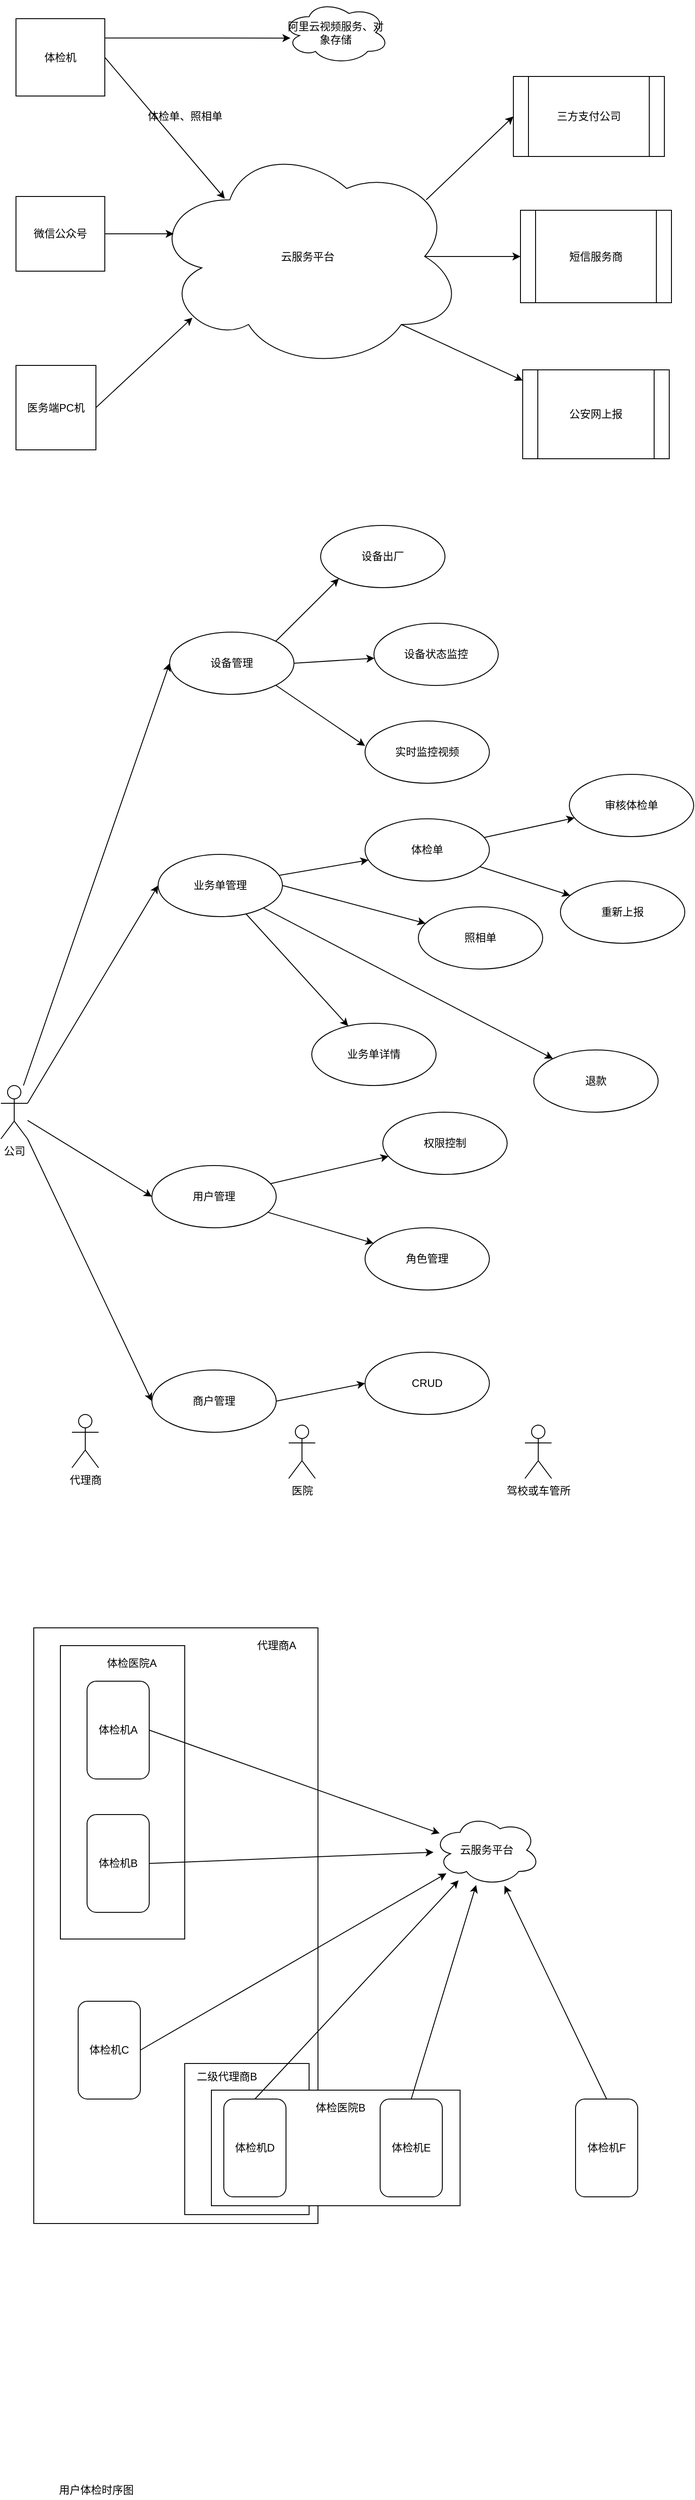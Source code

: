 <mxfile version="13.1.3" type="github" pages="9">
  <diagram id="oah8V0raFj00rVzEYC6E" name="Page-1">
    <mxGraphModel dx="1186" dy="661" grid="1" gridSize="10" guides="1" tooltips="1" connect="1" arrows="1" fold="1" page="1" pageScale="1" pageWidth="827" pageHeight="1169" math="0" shadow="0">
      <root>
        <mxCell id="0" />
        <mxCell id="1" parent="0" />
        <mxCell id="Tcv-U042ql_su6P7lc9l-156" value="" style="rounded=0;whiteSpace=wrap;html=1;shadow=0;align=center;" parent="1" vertex="1">
          <mxGeometry x="50" y="1900" width="320" height="670" as="geometry" />
        </mxCell>
        <mxCell id="Tcv-U042ql_su6P7lc9l-161" value="" style="rounded=0;whiteSpace=wrap;html=1;shadow=0;" parent="1" vertex="1">
          <mxGeometry x="220" y="2390" width="140" height="170" as="geometry" />
        </mxCell>
        <mxCell id="Tcv-U042ql_su6P7lc9l-157" value="" style="rounded=0;whiteSpace=wrap;html=1;shadow=0;" parent="1" vertex="1">
          <mxGeometry x="250" y="2420" width="280" height="130" as="geometry" />
        </mxCell>
        <mxCell id="Tcv-U042ql_su6P7lc9l-155" value="" style="rounded=0;whiteSpace=wrap;html=1;shadow=0;" parent="1" vertex="1">
          <mxGeometry x="80" y="1920" width="140" height="330" as="geometry" />
        </mxCell>
        <mxCell id="Tcv-U042ql_su6P7lc9l-7" style="rounded=0;orthogonalLoop=1;jettySize=auto;html=1;exitX=1;exitY=0.5;exitDx=0;exitDy=0;entryX=0.234;entryY=0.245;entryDx=0;entryDy=0;entryPerimeter=0;" parent="1" source="Tcv-U042ql_su6P7lc9l-5" target="Tcv-U042ql_su6P7lc9l-6" edge="1">
          <mxGeometry relative="1" as="geometry" />
        </mxCell>
        <mxCell id="Tcv-U042ql_su6P7lc9l-28" style="edgeStyle=orthogonalEdgeStyle;rounded=0;orthogonalLoop=1;jettySize=auto;html=1;exitX=1;exitY=0.25;exitDx=0;exitDy=0;entryX=0.075;entryY=0.589;entryDx=0;entryDy=0;entryPerimeter=0;" parent="1" source="Tcv-U042ql_su6P7lc9l-5" target="Tcv-U042ql_su6P7lc9l-26" edge="1">
          <mxGeometry relative="1" as="geometry" />
        </mxCell>
        <mxCell id="Tcv-U042ql_su6P7lc9l-5" value="体检机" style="rounded=0;whiteSpace=wrap;html=1;" parent="1" vertex="1">
          <mxGeometry x="30" y="90" width="100" height="87" as="geometry" />
        </mxCell>
        <mxCell id="Tcv-U042ql_su6P7lc9l-18" style="rounded=0;orthogonalLoop=1;jettySize=auto;html=1;exitX=0.88;exitY=0.25;exitDx=0;exitDy=0;exitPerimeter=0;entryX=0;entryY=0.5;entryDx=0;entryDy=0;" parent="1" source="Tcv-U042ql_su6P7lc9l-6" target="Tcv-U042ql_su6P7lc9l-16" edge="1">
          <mxGeometry relative="1" as="geometry" />
        </mxCell>
        <mxCell id="Tcv-U042ql_su6P7lc9l-33" style="edgeStyle=orthogonalEdgeStyle;rounded=0;orthogonalLoop=1;jettySize=auto;html=1;exitX=0.875;exitY=0.5;exitDx=0;exitDy=0;exitPerimeter=0;entryX=0;entryY=0.5;entryDx=0;entryDy=0;" parent="1" source="Tcv-U042ql_su6P7lc9l-6" target="Tcv-U042ql_su6P7lc9l-31" edge="1">
          <mxGeometry relative="1" as="geometry" />
        </mxCell>
        <mxCell id="Tcv-U042ql_su6P7lc9l-34" style="rounded=0;orthogonalLoop=1;jettySize=auto;html=1;exitX=0.8;exitY=0.8;exitDx=0;exitDy=0;exitPerimeter=0;" parent="1" source="Tcv-U042ql_su6P7lc9l-6" target="Tcv-U042ql_su6P7lc9l-17" edge="1">
          <mxGeometry relative="1" as="geometry" />
        </mxCell>
        <mxCell id="Tcv-U042ql_su6P7lc9l-6" value="云服务平台" style="ellipse;shape=cloud;whiteSpace=wrap;html=1;" parent="1" vertex="1">
          <mxGeometry x="183" y="230" width="351" height="255" as="geometry" />
        </mxCell>
        <mxCell id="Tcv-U042ql_su6P7lc9l-9" style="rounded=0;orthogonalLoop=1;jettySize=auto;html=1;entryX=0.13;entryY=0.77;entryDx=0;entryDy=0;entryPerimeter=0;exitX=1;exitY=0.5;exitDx=0;exitDy=0;" parent="1" source="Tcv-U042ql_su6P7lc9l-8" target="Tcv-U042ql_su6P7lc9l-6" edge="1">
          <mxGeometry relative="1" as="geometry" />
        </mxCell>
        <mxCell id="Tcv-U042ql_su6P7lc9l-8" value="医务端PC机" style="rounded=0;whiteSpace=wrap;html=1;" parent="1" vertex="1">
          <mxGeometry x="30" y="480" width="90" height="95" as="geometry" />
        </mxCell>
        <mxCell id="Tcv-U042ql_su6P7lc9l-12" style="edgeStyle=orthogonalEdgeStyle;rounded=0;orthogonalLoop=1;jettySize=auto;html=1;entryX=0.07;entryY=0.4;entryDx=0;entryDy=0;entryPerimeter=0;" parent="1" source="Tcv-U042ql_su6P7lc9l-10" target="Tcv-U042ql_su6P7lc9l-6" edge="1">
          <mxGeometry relative="1" as="geometry" />
        </mxCell>
        <mxCell id="Tcv-U042ql_su6P7lc9l-10" value="微信公众号" style="rounded=0;whiteSpace=wrap;html=1;" parent="1" vertex="1">
          <mxGeometry x="30" y="290" width="100" height="84" as="geometry" />
        </mxCell>
        <mxCell id="Tcv-U042ql_su6P7lc9l-13" value="体检单、照相单" style="text;html=1;align=center;verticalAlign=middle;resizable=0;points=[];autosize=1;rotation=0;" parent="1" vertex="1">
          <mxGeometry x="170" y="190" width="100" height="20" as="geometry" />
        </mxCell>
        <mxCell id="Tcv-U042ql_su6P7lc9l-16" value="三方支付公司" style="shape=process;whiteSpace=wrap;html=1;backgroundOutline=1;" parent="1" vertex="1">
          <mxGeometry x="590" y="155" width="170" height="90" as="geometry" />
        </mxCell>
        <mxCell id="Tcv-U042ql_su6P7lc9l-17" value="公安网上报" style="shape=process;whiteSpace=wrap;html=1;backgroundOutline=1;" parent="1" vertex="1">
          <mxGeometry x="600.5" y="485" width="165" height="100" as="geometry" />
        </mxCell>
        <mxCell id="Tcv-U042ql_su6P7lc9l-26" value="阿里云视频服务、对象存储" style="ellipse;shape=cloud;whiteSpace=wrap;html=1;" parent="1" vertex="1">
          <mxGeometry x="330" y="70" width="120" height="71" as="geometry" />
        </mxCell>
        <mxCell id="Tcv-U042ql_su6P7lc9l-31" value="短信服务商" style="shape=process;whiteSpace=wrap;html=1;backgroundOutline=1;" parent="1" vertex="1">
          <mxGeometry x="598" y="305.5" width="170" height="104" as="geometry" />
        </mxCell>
        <mxCell id="Tcv-U042ql_su6P7lc9l-56" style="rounded=0;orthogonalLoop=1;jettySize=auto;html=1;entryX=0;entryY=0.5;entryDx=0;entryDy=0;" parent="1" source="Tcv-U042ql_su6P7lc9l-35" target="Tcv-U042ql_su6P7lc9l-55" edge="1">
          <mxGeometry relative="1" as="geometry" />
        </mxCell>
        <mxCell id="Tcv-U042ql_su6P7lc9l-69" style="edgeStyle=none;rounded=0;orthogonalLoop=1;jettySize=auto;html=1;exitX=1;exitY=0.333;exitDx=0;exitDy=0;exitPerimeter=0;entryX=0;entryY=0.5;entryDx=0;entryDy=0;" parent="1" source="Tcv-U042ql_su6P7lc9l-35" target="Tcv-U042ql_su6P7lc9l-64" edge="1">
          <mxGeometry relative="1" as="geometry" />
        </mxCell>
        <mxCell id="Tcv-U042ql_su6P7lc9l-83" style="edgeStyle=none;rounded=0;orthogonalLoop=1;jettySize=auto;html=1;entryX=0;entryY=0.5;entryDx=0;entryDy=0;" parent="1" source="Tcv-U042ql_su6P7lc9l-35" target="Tcv-U042ql_su6P7lc9l-82" edge="1">
          <mxGeometry relative="1" as="geometry">
            <mxPoint x="243" y="1290" as="targetPoint" />
            <mxPoint x="73" y="880" as="sourcePoint" />
          </mxGeometry>
        </mxCell>
        <mxCell id="Tcv-U042ql_su6P7lc9l-92" style="edgeStyle=none;rounded=0;orthogonalLoop=1;jettySize=auto;html=1;exitX=1;exitY=1;exitDx=0;exitDy=0;exitPerimeter=0;entryX=0;entryY=0.5;entryDx=0;entryDy=0;" parent="1" source="Tcv-U042ql_su6P7lc9l-35" target="Tcv-U042ql_su6P7lc9l-88" edge="1">
          <mxGeometry relative="1" as="geometry" />
        </mxCell>
        <mxCell id="Tcv-U042ql_su6P7lc9l-35" value="公司" style="shape=umlActor;verticalLabelPosition=bottom;labelBackgroundColor=#ffffff;verticalAlign=top;html=1;outlineConnect=0;" parent="1" vertex="1">
          <mxGeometry x="13" y="1290" width="30" height="60" as="geometry" />
        </mxCell>
        <mxCell id="Tcv-U042ql_su6P7lc9l-37" value="代理商" style="shape=umlActor;verticalLabelPosition=bottom;labelBackgroundColor=#ffffff;verticalAlign=top;html=1;outlineConnect=0;" parent="1" vertex="1">
          <mxGeometry x="93" y="1660" width="30" height="60" as="geometry" />
        </mxCell>
        <mxCell id="Tcv-U042ql_su6P7lc9l-42" value="医院" style="shape=umlActor;verticalLabelPosition=bottom;labelBackgroundColor=#ffffff;verticalAlign=top;html=1;outlineConnect=0;" parent="1" vertex="1">
          <mxGeometry x="337" y="1672" width="30" height="60" as="geometry" />
        </mxCell>
        <mxCell id="Tcv-U042ql_su6P7lc9l-43" value="驾校或车管所" style="shape=umlActor;verticalLabelPosition=bottom;labelBackgroundColor=#ffffff;verticalAlign=top;html=1;outlineConnect=0;" parent="1" vertex="1">
          <mxGeometry x="603" y="1672" width="30" height="60" as="geometry" />
        </mxCell>
        <mxCell id="Tcv-U042ql_su6P7lc9l-60" style="edgeStyle=none;rounded=0;orthogonalLoop=1;jettySize=auto;html=1;exitX=1;exitY=0;exitDx=0;exitDy=0;entryX=0;entryY=1;entryDx=0;entryDy=0;" parent="1" source="Tcv-U042ql_su6P7lc9l-55" target="Tcv-U042ql_su6P7lc9l-57" edge="1">
          <mxGeometry relative="1" as="geometry" />
        </mxCell>
        <mxCell id="Tcv-U042ql_su6P7lc9l-61" style="edgeStyle=none;rounded=0;orthogonalLoop=1;jettySize=auto;html=1;exitX=1;exitY=0.5;exitDx=0;exitDy=0;" parent="1" source="Tcv-U042ql_su6P7lc9l-55" target="Tcv-U042ql_su6P7lc9l-58" edge="1">
          <mxGeometry relative="1" as="geometry" />
        </mxCell>
        <mxCell id="Tcv-U042ql_su6P7lc9l-62" style="edgeStyle=none;rounded=0;orthogonalLoop=1;jettySize=auto;html=1;exitX=1;exitY=1;exitDx=0;exitDy=0;entryX=0;entryY=0.4;entryDx=0;entryDy=0;entryPerimeter=0;" parent="1" source="Tcv-U042ql_su6P7lc9l-55" target="Tcv-U042ql_su6P7lc9l-59" edge="1">
          <mxGeometry relative="1" as="geometry" />
        </mxCell>
        <mxCell id="Tcv-U042ql_su6P7lc9l-55" value="设备管理" style="ellipse;whiteSpace=wrap;html=1;" parent="1" vertex="1">
          <mxGeometry x="203" y="780" width="140" height="70" as="geometry" />
        </mxCell>
        <mxCell id="Tcv-U042ql_su6P7lc9l-57" value="设备出厂" style="ellipse;whiteSpace=wrap;html=1;" parent="1" vertex="1">
          <mxGeometry x="373" y="660" width="140" height="70" as="geometry" />
        </mxCell>
        <mxCell id="Tcv-U042ql_su6P7lc9l-58" value="设备状态监控" style="ellipse;whiteSpace=wrap;html=1;" parent="1" vertex="1">
          <mxGeometry x="433" y="770" width="140" height="70" as="geometry" />
        </mxCell>
        <mxCell id="Tcv-U042ql_su6P7lc9l-59" value="实时监控视频" style="ellipse;whiteSpace=wrap;html=1;" parent="1" vertex="1">
          <mxGeometry x="423" y="880" width="140" height="70" as="geometry" />
        </mxCell>
        <mxCell id="Tcv-U042ql_su6P7lc9l-66" value="" style="edgeStyle=none;rounded=0;orthogonalLoop=1;jettySize=auto;html=1;" parent="1" source="Tcv-U042ql_su6P7lc9l-64" target="Tcv-U042ql_su6P7lc9l-65" edge="1">
          <mxGeometry relative="1" as="geometry" />
        </mxCell>
        <mxCell id="Tcv-U042ql_su6P7lc9l-68" value="" style="edgeStyle=none;rounded=0;orthogonalLoop=1;jettySize=auto;html=1;exitX=1;exitY=0.5;exitDx=0;exitDy=0;" parent="1" source="Tcv-U042ql_su6P7lc9l-64" target="Tcv-U042ql_su6P7lc9l-67" edge="1">
          <mxGeometry relative="1" as="geometry">
            <mxPoint x="402.997" y="1078.796" as="sourcePoint" />
          </mxGeometry>
        </mxCell>
        <mxCell id="Tcv-U042ql_su6P7lc9l-77" value="" style="edgeStyle=none;rounded=0;orthogonalLoop=1;jettySize=auto;html=1;" parent="1" source="Tcv-U042ql_su6P7lc9l-64" target="Tcv-U042ql_su6P7lc9l-76" edge="1">
          <mxGeometry relative="1" as="geometry" />
        </mxCell>
        <mxCell id="Tcv-U042ql_su6P7lc9l-79" value="" style="edgeStyle=none;rounded=0;orthogonalLoop=1;jettySize=auto;html=1;" parent="1" source="Tcv-U042ql_su6P7lc9l-64" target="Tcv-U042ql_su6P7lc9l-78" edge="1">
          <mxGeometry relative="1" as="geometry" />
        </mxCell>
        <mxCell id="Tcv-U042ql_su6P7lc9l-64" value="业务单管理" style="ellipse;whiteSpace=wrap;html=1;" parent="1" vertex="1">
          <mxGeometry x="190" y="1030" width="140" height="70" as="geometry" />
        </mxCell>
        <mxCell id="Tcv-U042ql_su6P7lc9l-78" value="退款" style="ellipse;whiteSpace=wrap;html=1;" parent="1" vertex="1">
          <mxGeometry x="613" y="1250" width="140" height="70" as="geometry" />
        </mxCell>
        <mxCell id="Tcv-U042ql_su6P7lc9l-76" value="业务单详情" style="ellipse;whiteSpace=wrap;html=1;" parent="1" vertex="1">
          <mxGeometry x="363" y="1220" width="140" height="70" as="geometry" />
        </mxCell>
        <mxCell id="Tcv-U042ql_su6P7lc9l-67" value="照相单" style="ellipse;whiteSpace=wrap;html=1;" parent="1" vertex="1">
          <mxGeometry x="483" y="1089" width="140" height="70" as="geometry" />
        </mxCell>
        <mxCell id="Tcv-U042ql_su6P7lc9l-71" value="" style="edgeStyle=none;rounded=0;orthogonalLoop=1;jettySize=auto;html=1;" parent="1" source="Tcv-U042ql_su6P7lc9l-65" target="Tcv-U042ql_su6P7lc9l-70" edge="1">
          <mxGeometry relative="1" as="geometry" />
        </mxCell>
        <mxCell id="Tcv-U042ql_su6P7lc9l-73" value="" style="edgeStyle=none;rounded=0;orthogonalLoop=1;jettySize=auto;html=1;" parent="1" source="Tcv-U042ql_su6P7lc9l-65" target="Tcv-U042ql_su6P7lc9l-72" edge="1">
          <mxGeometry relative="1" as="geometry" />
        </mxCell>
        <mxCell id="Tcv-U042ql_su6P7lc9l-65" value="体检单" style="ellipse;whiteSpace=wrap;html=1;" parent="1" vertex="1">
          <mxGeometry x="423" y="990" width="140" height="70" as="geometry" />
        </mxCell>
        <mxCell id="Tcv-U042ql_su6P7lc9l-72" value="重新上报" style="ellipse;whiteSpace=wrap;html=1;" parent="1" vertex="1">
          <mxGeometry x="643" y="1060" width="140" height="70" as="geometry" />
        </mxCell>
        <mxCell id="Tcv-U042ql_su6P7lc9l-70" value="审核体检单" style="ellipse;whiteSpace=wrap;html=1;" parent="1" vertex="1">
          <mxGeometry x="653" y="940" width="140" height="70" as="geometry" />
        </mxCell>
        <mxCell id="Tcv-U042ql_su6P7lc9l-85" value="" style="edgeStyle=none;rounded=0;orthogonalLoop=1;jettySize=auto;html=1;" parent="1" source="Tcv-U042ql_su6P7lc9l-82" target="Tcv-U042ql_su6P7lc9l-84" edge="1">
          <mxGeometry relative="1" as="geometry" />
        </mxCell>
        <mxCell id="Tcv-U042ql_su6P7lc9l-87" value="" style="edgeStyle=none;rounded=0;orthogonalLoop=1;jettySize=auto;html=1;" parent="1" source="Tcv-U042ql_su6P7lc9l-82" target="Tcv-U042ql_su6P7lc9l-86" edge="1">
          <mxGeometry relative="1" as="geometry" />
        </mxCell>
        <mxCell id="Tcv-U042ql_su6P7lc9l-82" value="用户管理" style="ellipse;whiteSpace=wrap;html=1;" parent="1" vertex="1">
          <mxGeometry x="183" y="1380" width="140" height="70" as="geometry" />
        </mxCell>
        <mxCell id="Tcv-U042ql_su6P7lc9l-86" value="权限控制" style="ellipse;whiteSpace=wrap;html=1;" parent="1" vertex="1">
          <mxGeometry x="443" y="1320" width="140" height="70" as="geometry" />
        </mxCell>
        <mxCell id="Tcv-U042ql_su6P7lc9l-84" value="角色管理" style="ellipse;whiteSpace=wrap;html=1;" parent="1" vertex="1">
          <mxGeometry x="423" y="1450" width="140" height="70" as="geometry" />
        </mxCell>
        <mxCell id="Tcv-U042ql_su6P7lc9l-90" style="edgeStyle=none;rounded=0;orthogonalLoop=1;jettySize=auto;html=1;exitX=1;exitY=0.5;exitDx=0;exitDy=0;entryX=0;entryY=0.5;entryDx=0;entryDy=0;" parent="1" source="Tcv-U042ql_su6P7lc9l-88" target="Tcv-U042ql_su6P7lc9l-89" edge="1">
          <mxGeometry relative="1" as="geometry" />
        </mxCell>
        <mxCell id="Tcv-U042ql_su6P7lc9l-88" value="商户管理" style="ellipse;whiteSpace=wrap;html=1;" parent="1" vertex="1">
          <mxGeometry x="183" y="1610" width="140" height="70" as="geometry" />
        </mxCell>
        <mxCell id="Tcv-U042ql_su6P7lc9l-89" value="CRUD" style="ellipse;whiteSpace=wrap;html=1;" parent="1" vertex="1">
          <mxGeometry x="423" y="1590" width="140" height="70" as="geometry" />
        </mxCell>
        <mxCell id="Tcv-U042ql_su6P7lc9l-139" value="云服务平台" style="ellipse;shape=cloud;whiteSpace=wrap;html=1;shadow=0;" parent="1" vertex="1">
          <mxGeometry x="500" y="2110" width="120" height="80" as="geometry" />
        </mxCell>
        <mxCell id="Tcv-U042ql_su6P7lc9l-144" style="edgeStyle=none;rounded=0;orthogonalLoop=1;jettySize=auto;html=1;exitX=1;exitY=0.5;exitDx=0;exitDy=0;shadow=0;" parent="1" source="Tcv-U042ql_su6P7lc9l-141" target="Tcv-U042ql_su6P7lc9l-139" edge="1">
          <mxGeometry relative="1" as="geometry">
            <mxPoint x="530" y="2130" as="targetPoint" />
          </mxGeometry>
        </mxCell>
        <mxCell id="Tcv-U042ql_su6P7lc9l-141" value="体检机A" style="rounded=1;whiteSpace=wrap;html=1;shadow=0;" parent="1" vertex="1">
          <mxGeometry x="110" y="1960" width="70" height="110" as="geometry" />
        </mxCell>
        <mxCell id="Tcv-U042ql_su6P7lc9l-145" style="edgeStyle=none;rounded=0;orthogonalLoop=1;jettySize=auto;html=1;exitX=1;exitY=0.5;exitDx=0;exitDy=0;shadow=0;" parent="1" source="Tcv-U042ql_su6P7lc9l-142" target="Tcv-U042ql_su6P7lc9l-139" edge="1">
          <mxGeometry relative="1" as="geometry" />
        </mxCell>
        <mxCell id="Tcv-U042ql_su6P7lc9l-142" value="体检机B" style="rounded=1;whiteSpace=wrap;html=1;shadow=0;" parent="1" vertex="1">
          <mxGeometry x="110" y="2110" width="70" height="110" as="geometry" />
        </mxCell>
        <mxCell id="Tcv-U042ql_su6P7lc9l-146" style="edgeStyle=none;rounded=0;orthogonalLoop=1;jettySize=auto;html=1;exitX=1;exitY=0.5;exitDx=0;exitDy=0;shadow=0;" parent="1" source="Tcv-U042ql_su6P7lc9l-143" target="Tcv-U042ql_su6P7lc9l-139" edge="1">
          <mxGeometry relative="1" as="geometry" />
        </mxCell>
        <mxCell id="Tcv-U042ql_su6P7lc9l-143" value="体检机C" style="rounded=1;whiteSpace=wrap;html=1;shadow=0;" parent="1" vertex="1">
          <mxGeometry x="100" y="2320" width="70" height="110" as="geometry" />
        </mxCell>
        <mxCell id="Tcv-U042ql_su6P7lc9l-150" style="edgeStyle=none;rounded=0;orthogonalLoop=1;jettySize=auto;html=1;exitX=0.5;exitY=0;exitDx=0;exitDy=0;shadow=0;" parent="1" source="Tcv-U042ql_su6P7lc9l-147" target="Tcv-U042ql_su6P7lc9l-139" edge="1">
          <mxGeometry relative="1" as="geometry" />
        </mxCell>
        <mxCell id="Tcv-U042ql_su6P7lc9l-147" value="体检机D" style="rounded=1;whiteSpace=wrap;html=1;shadow=0;" parent="1" vertex="1">
          <mxGeometry x="264" y="2430" width="70" height="110" as="geometry" />
        </mxCell>
        <mxCell id="Tcv-U042ql_su6P7lc9l-152" style="edgeStyle=none;rounded=0;orthogonalLoop=1;jettySize=auto;html=1;exitX=0.5;exitY=0;exitDx=0;exitDy=0;shadow=0;" parent="1" source="Tcv-U042ql_su6P7lc9l-151" target="Tcv-U042ql_su6P7lc9l-139" edge="1">
          <mxGeometry relative="1" as="geometry" />
        </mxCell>
        <mxCell id="Tcv-U042ql_su6P7lc9l-151" value="体检机E" style="rounded=1;whiteSpace=wrap;html=1;shadow=0;" parent="1" vertex="1">
          <mxGeometry x="440" y="2430" width="70" height="110" as="geometry" />
        </mxCell>
        <mxCell id="Tcv-U042ql_su6P7lc9l-154" style="edgeStyle=none;rounded=0;orthogonalLoop=1;jettySize=auto;html=1;entryX=0.667;entryY=1;entryDx=0;entryDy=0;entryPerimeter=0;shadow=0;exitX=0.5;exitY=0;exitDx=0;exitDy=0;" parent="1" source="Tcv-U042ql_su6P7lc9l-153" target="Tcv-U042ql_su6P7lc9l-139" edge="1">
          <mxGeometry relative="1" as="geometry" />
        </mxCell>
        <mxCell id="Tcv-U042ql_su6P7lc9l-153" value="体检机F" style="rounded=1;whiteSpace=wrap;html=1;shadow=0;" parent="1" vertex="1">
          <mxGeometry x="660" y="2430" width="70" height="110" as="geometry" />
        </mxCell>
        <mxCell id="Tcv-U042ql_su6P7lc9l-158" value="代理商A" style="text;html=1;align=center;verticalAlign=middle;resizable=0;points=[];autosize=1;" parent="1" vertex="1">
          <mxGeometry x="293" y="1910" width="60" height="20" as="geometry" />
        </mxCell>
        <mxCell id="Tcv-U042ql_su6P7lc9l-159" value="体检医院A" style="text;html=1;align=center;verticalAlign=middle;resizable=0;points=[];autosize=1;" parent="1" vertex="1">
          <mxGeometry x="125" y="1930" width="70" height="20" as="geometry" />
        </mxCell>
        <mxCell id="Tcv-U042ql_su6P7lc9l-160" value="体检医院B" style="text;html=1;align=center;verticalAlign=middle;resizable=0;points=[];autosize=1;" parent="1" vertex="1">
          <mxGeometry x="360" y="2430" width="70" height="20" as="geometry" />
        </mxCell>
        <mxCell id="Tcv-U042ql_su6P7lc9l-165" value="二级代理商B" style="text;html=1;align=center;verticalAlign=middle;resizable=0;points=[];autosize=1;" parent="1" vertex="1">
          <mxGeometry x="227" y="2395" width="80" height="20" as="geometry" />
        </mxCell>
        <mxCell id="G3Qc2aBbD_7cWfgyPxFC-1" value="用户体检时序图" style="text;html=1;align=center;verticalAlign=middle;resizable=0;points=[];autosize=1;" parent="1" vertex="1">
          <mxGeometry x="70" y="2860" width="100" height="20" as="geometry" />
        </mxCell>
      </root>
    </mxGraphModel>
  </diagram>
  <diagram id="JJgTmfpuKcpXvpZhieK8" name="数据模型关系图">
    
    <mxGraphModel dx="1186" dy="-1677" grid="1" gridSize="10" guides="1" tooltips="1" connect="1" arrows="1" fold="1" page="1" pageScale="1" pageWidth="827" pageHeight="1169" math="0" shadow="0">
      
      <root>
        
        <mxCell id="floWNichh9cdBPFRpLOs-0" />
        
        <mxCell id="floWNichh9cdBPFRpLOs-1" parent="floWNichh9cdBPFRpLOs-0" />
        
        <mxCell id="floWNichh9cdBPFRpLOs-2" value="" style="rounded=0;whiteSpace=wrap;html=1;fillColor=#e3c800;strokeColor=#B09500;fontColor=#ffffff;" parent="floWNichh9cdBPFRpLOs-1" vertex="1">
          
          <mxGeometry x="7" y="3260" width="207" height="120" as="geometry" />
          
        </mxCell>
        
        <mxCell id="floWNichh9cdBPFRpLOs-3" value="" style="rounded=0;whiteSpace=wrap;html=1;fillColor=#f8cecc;strokeColor=#b85450;" parent="floWNichh9cdBPFRpLOs-1" vertex="1">
          
          <mxGeometry x="444" y="3110" width="170" height="240" as="geometry" />
          
        </mxCell>
        
        <mxCell id="floWNichh9cdBPFRpLOs-4" style="edgeStyle=none;rounded=0;orthogonalLoop=1;jettySize=auto;html=1;exitX=1;exitY=0.5;exitDx=0;exitDy=0;shadow=0;" parent="floWNichh9cdBPFRpLOs-1" source="floWNichh9cdBPFRpLOs-8" target="floWNichh9cdBPFRpLOs-10" edge="1">
          
          <mxGeometry relative="1" as="geometry" />
          
        </mxCell>
        
        <mxCell id="floWNichh9cdBPFRpLOs-5" style="edgeStyle=orthogonalEdgeStyle;rounded=0;orthogonalLoop=1;jettySize=auto;html=1;shadow=0;dashed=1;" parent="floWNichh9cdBPFRpLOs-1" source="floWNichh9cdBPFRpLOs-8" target="floWNichh9cdBPFRpLOs-13" edge="1">
          
          <mxGeometry relative="1" as="geometry">
            
            <Array as="points">
              
              <mxPoint x="72" y="3040" />
              
              <mxPoint x="532" y="3040" />
              
            </Array>
            
          </mxGeometry>
          
        </mxCell>
        
        <mxCell id="floWNichh9cdBPFRpLOs-6" style="rounded=0;orthogonalLoop=1;jettySize=auto;html=1;shadow=0;dashed=1;entryX=0;entryY=0;entryDx=0;entryDy=0;exitX=1;exitY=1;exitDx=0;exitDy=0;" parent="floWNichh9cdBPFRpLOs-1" source="floWNichh9cdBPFRpLOs-8" target="floWNichh9cdBPFRpLOs-15" edge="1">
          
          <mxGeometry relative="1" as="geometry">
            
            <mxPoint x="607" y="3300" as="targetPoint" />
            
          </mxGeometry>
          
        </mxCell>
        
        <mxCell id="floWNichh9cdBPFRpLOs-7" style="edgeStyle=orthogonalEdgeStyle;rounded=0;orthogonalLoop=1;jettySize=auto;html=1;exitX=0.5;exitY=1;exitDx=0;exitDy=0;entryX=0.5;entryY=0;entryDx=0;entryDy=0;shadow=0;" parent="floWNichh9cdBPFRpLOs-1" source="floWNichh9cdBPFRpLOs-8" target="floWNichh9cdBPFRpLOs-16" edge="1">
          
          <mxGeometry relative="1" as="geometry" />
          
        </mxCell>
        
        <mxCell id="floWNichh9cdBPFRpLOs-8" value="企业机构&lt;br&gt;代理商、医院、驾校" style="html=1;shadow=0;" parent="floWNichh9cdBPFRpLOs-1" vertex="1">
          
          <mxGeometry x="17" y="3140" width="110" height="50" as="geometry" />
          
        </mxCell>
        
        <mxCell id="floWNichh9cdBPFRpLOs-9" value="" style="edgeStyle=none;rounded=0;orthogonalLoop=1;jettySize=auto;html=1;shadow=0;" parent="floWNichh9cdBPFRpLOs-1" source="floWNichh9cdBPFRpLOs-10" target="floWNichh9cdBPFRpLOs-13" edge="1">
          
          <mxGeometry relative="1" as="geometry" />
          
        </mxCell>
        
        <mxCell id="floWNichh9cdBPFRpLOs-10" value="设备" style="html=1;shadow=0;fillColor=#fa6800;strokeColor=#C73500;fontColor=#ffffff;" parent="floWNichh9cdBPFRpLOs-1" vertex="1">
          
          <mxGeometry x="245.5" y="3140" width="110" height="50" as="geometry" />
          
        </mxCell>
        
        <mxCell id="floWNichh9cdBPFRpLOs-11" value="" style="edgeStyle=none;rounded=0;orthogonalLoop=1;jettySize=auto;html=1;shadow=0;entryX=0.5;entryY=0;entryDx=0;entryDy=0;" parent="floWNichh9cdBPFRpLOs-1" source="floWNichh9cdBPFRpLOs-13" target="floWNichh9cdBPFRpLOs-29" edge="1">
          
          <mxGeometry relative="1" as="geometry">
            
            <mxPoint x="624" y="3240" as="targetPoint" />
            
          </mxGeometry>
          
        </mxCell>
        
        <mxCell id="floWNichh9cdBPFRpLOs-12" style="rounded=0;orthogonalLoop=1;jettySize=auto;html=1;shadow=0;entryX=0;entryY=0.5;entryDx=0;entryDy=0;exitX=1;exitY=0.5;exitDx=0;exitDy=0;" parent="floWNichh9cdBPFRpLOs-1" source="floWNichh9cdBPFRpLOs-29" target="floWNichh9cdBPFRpLOs-19" edge="1">
          
          <mxGeometry relative="1" as="geometry">
            
            <mxPoint x="784" y="3390" as="sourcePoint" />
            
          </mxGeometry>
          
        </mxCell>
        
        <mxCell id="floWNichh9cdBPFRpLOs-13" value="体检结果" style="html=1;shadow=0;" parent="floWNichh9cdBPFRpLOs-1" vertex="1">
          
          <mxGeometry x="474" y="3140" width="110" height="50" as="geometry" />
          
        </mxCell>
        
        <mxCell id="floWNichh9cdBPFRpLOs-14" value="" style="edgeStyle=none;rounded=0;orthogonalLoop=1;jettySize=auto;html=1;shadow=0;" parent="floWNichh9cdBPFRpLOs-1" source="floWNichh9cdBPFRpLOs-15" target="floWNichh9cdBPFRpLOs-16" edge="1">
          
          <mxGeometry relative="1" as="geometry" />
          
        </mxCell>
        
        <mxCell id="floWNichh9cdBPFRpLOs-15" value="支付记录" style="html=1;shadow=0;" parent="floWNichh9cdBPFRpLOs-1" vertex="1">
          
          <mxGeometry x="245.5" y="3282" width="110" height="50" as="geometry" />
          
        </mxCell>
        
        <mxCell id="floWNichh9cdBPFRpLOs-16" value="商户" style="html=1;shadow=0;" parent="floWNichh9cdBPFRpLOs-1" vertex="1">
          
          <mxGeometry x="17" y="3282" width="110" height="50" as="geometry" />
          
        </mxCell>
        
        <mxCell id="floWNichh9cdBPFRpLOs-17" style="edgeStyle=orthogonalEdgeStyle;rounded=0;orthogonalLoop=1;jettySize=auto;html=1;shadow=0;" parent="floWNichh9cdBPFRpLOs-1" source="floWNichh9cdBPFRpLOs-18" target="floWNichh9cdBPFRpLOs-10" edge="1">
          
          <mxGeometry relative="1" as="geometry" />
          
        </mxCell>
        
        <mxCell id="floWNichh9cdBPFRpLOs-18" value="体检用户" style="shape=umlActor;verticalLabelPosition=bottom;labelBackgroundColor=#ffffff;verticalAlign=top;html=1;shadow=0;" parent="floWNichh9cdBPFRpLOs-1" vertex="1">
          
          <mxGeometry x="285" y="2930" width="31" height="60" as="geometry" />
          
        </mxCell>
        
        <mxCell id="floWNichh9cdBPFRpLOs-19" value="上报公安网" style="html=1;shadow=0;" parent="floWNichh9cdBPFRpLOs-1" vertex="1">
          
          <mxGeometry x="709" y="3282" width="111" height="50" as="geometry" />
          
        </mxCell>
        
        <mxCell id="floWNichh9cdBPFRpLOs-20" style="edgeStyle=none;rounded=0;orthogonalLoop=1;jettySize=auto;html=1;entryX=0.25;entryY=0;entryDx=0;entryDy=0;shadow=0;exitX=1;exitY=1;exitDx=0;exitDy=0;exitPerimeter=0;" parent="floWNichh9cdBPFRpLOs-1" source="floWNichh9cdBPFRpLOs-21" target="floWNichh9cdBPFRpLOs-10" edge="1">
          
          <mxGeometry relative="1" as="geometry" />
          
        </mxCell>
        
        <mxCell id="floWNichh9cdBPFRpLOs-21" value="公司运维" style="shape=umlActor;verticalLabelPosition=bottom;labelBackgroundColor=#ffffff;verticalAlign=top;html=1;shadow=0;" parent="floWNichh9cdBPFRpLOs-1" vertex="1">
          
          <mxGeometry x="57" y="2930" width="30" height="60" as="geometry" />
          
        </mxCell>
        
        <mxCell id="floWNichh9cdBPFRpLOs-22" style="edgeStyle=none;rounded=0;orthogonalLoop=1;jettySize=auto;html=1;shadow=0;entryX=0.75;entryY=0;entryDx=0;entryDy=0;" parent="floWNichh9cdBPFRpLOs-1" source="floWNichh9cdBPFRpLOs-23" target="floWNichh9cdBPFRpLOs-31" edge="1">
          
          <mxGeometry relative="1" as="geometry">
            
            <mxPoint x="624" y="3470" as="targetPoint" />
            
            <Array as="points" />
            
          </mxGeometry>
          
        </mxCell>
        
        <mxCell id="floWNichh9cdBPFRpLOs-23" value="医生" style="shape=umlActor;verticalLabelPosition=bottom;labelBackgroundColor=#ffffff;verticalAlign=top;html=1;shadow=0;" parent="floWNichh9cdBPFRpLOs-1" vertex="1">
          
          <mxGeometry x="709" y="3130" width="31" height="60" as="geometry" />
          
        </mxCell>
        
        <mxCell id="floWNichh9cdBPFRpLOs-24" value="账单" style="html=1;shadow=0;" parent="floWNichh9cdBPFRpLOs-1" vertex="1">
          
          <mxGeometry x="87" y="3320" width="110" height="50" as="geometry" />
          
        </mxCell>
        
        <mxCell id="floWNichh9cdBPFRpLOs-25" value="多级代理商？" style="text;html=1;align=center;verticalAlign=middle;resizable=0;points=[];autosize=1;" parent="floWNichh9cdBPFRpLOs-1" vertex="1">
          
          <mxGeometry x="97" y="3120" width="90" height="20" as="geometry" />
          
        </mxCell>
        
        <mxCell id="floWNichh9cdBPFRpLOs-26" value="审核体检单" style="text;html=1;align=center;verticalAlign=middle;resizable=0;points=[];autosize=1;" parent="floWNichh9cdBPFRpLOs-1" vertex="1">
          
          <mxGeometry x="639" y="3210" width="80" height="20" as="geometry" />
          
        </mxCell>
        
        <mxCell id="floWNichh9cdBPFRpLOs-27" value="机构用户" style="html=1;shadow=0;" parent="floWNichh9cdBPFRpLOs-1" vertex="1">
          
          <mxGeometry x="84" y="3180" width="110" height="50" as="geometry" />
          
        </mxCell>
        
        <mxCell id="floWNichh9cdBPFRpLOs-28" style="edgeStyle=orthogonalEdgeStyle;rounded=0;orthogonalLoop=1;jettySize=auto;html=1;exitX=0;exitY=0.5;exitDx=0;exitDy=0;entryX=1;entryY=0.5;entryDx=0;entryDy=0;" parent="floWNichh9cdBPFRpLOs-1" source="floWNichh9cdBPFRpLOs-29" target="floWNichh9cdBPFRpLOs-15" edge="1">
          
          <mxGeometry relative="1" as="geometry" />
          
        </mxCell>
        
        <mxCell id="floWNichh9cdBPFRpLOs-29" value="订单" style="html=1;shadow=0;" parent="floWNichh9cdBPFRpLOs-1" vertex="1">
          
          <mxGeometry x="474" y="3282" width="110" height="50" as="geometry" />
          
        </mxCell>
        
        <mxCell id="floWNichh9cdBPFRpLOs-30" value="用户确认缴费项目" style="text;html=1;align=center;verticalAlign=middle;resizable=0;points=[];autosize=1;" parent="floWNichh9cdBPFRpLOs-1" vertex="1">
          
          <mxGeometry x="477" y="3230" width="110" height="20" as="geometry" />
          
        </mxCell>
        
        <mxCell id="floWNichh9cdBPFRpLOs-31" value="体检单" style="html=1;shadow=0;" parent="floWNichh9cdBPFRpLOs-1" vertex="1">
          
          <mxGeometry x="559" y="3250" width="110" height="50" as="geometry" />
          
        </mxCell>
        
        <mxCell id="floWNichh9cdBPFRpLOs-32" value="体检单生成时机？" style="text;html=1;align=center;verticalAlign=middle;resizable=0;points=[];autosize=1;" parent="floWNichh9cdBPFRpLOs-1" vertex="1">
          
          <mxGeometry x="544" y="3110" width="110" height="20" as="geometry" />
          
        </mxCell>
        
        <mxCell id="floWNichh9cdBPFRpLOs-33" value="商户管理" style="text;html=1;align=center;verticalAlign=middle;resizable=0;points=[];autosize=1;" parent="floWNichh9cdBPFRpLOs-1" vertex="1">
          
          <mxGeometry x="147" y="3265" width="60" height="20" as="geometry" />
          
        </mxCell>
        
        <mxCell id="floWNichh9cdBPFRpLOs-34" style="edgeStyle=none;rounded=0;orthogonalLoop=1;jettySize=auto;html=1;exitX=1;exitY=0.5;exitDx=0;exitDy=0;shadow=0;" parent="floWNichh9cdBPFRpLOs-1" source="floWNichh9cdBPFRpLOs-37" target="floWNichh9cdBPFRpLOs-39" edge="1">
          
          <mxGeometry relative="1" as="geometry" />
          
        </mxCell>
        
        <mxCell id="floWNichh9cdBPFRpLOs-35" style="edgeStyle=orthogonalEdgeStyle;rounded=0;orthogonalLoop=1;jettySize=auto;html=1;shadow=0;" parent="floWNichh9cdBPFRpLOs-1" source="floWNichh9cdBPFRpLOs-37" target="floWNichh9cdBPFRpLOs-42" edge="1">
          
          <mxGeometry relative="1" as="geometry">
            
            <Array as="points">
              
              <mxPoint x="72" y="2480" />
              
              <mxPoint x="532" y="2480" />
              
            </Array>
            
          </mxGeometry>
          
        </mxCell>
        
        <mxCell id="floWNichh9cdBPFRpLOs-36" style="rounded=0;orthogonalLoop=1;jettySize=auto;html=1;entryX=0;entryY=0;entryDx=0;entryDy=0;exitX=1;exitY=1;exitDx=0;exitDy=0;" parent="floWNichh9cdBPFRpLOs-1" source="floWNichh9cdBPFRpLOs-37" target="floWNichh9cdBPFRpLOs-50" edge="1">
          
          <mxGeometry relative="1" as="geometry" />
          
        </mxCell>
        
        <mxCell id="floWNichh9cdBPFRpLOs-37" value="用户&lt;br&gt;代理商、医院、驾校" style="html=1;shadow=0;fillColor=#fa6800;strokeColor=#C73500;fontColor=#ffffff;" parent="floWNichh9cdBPFRpLOs-1" vertex="1">
          
          <mxGeometry x="17" y="2580" width="110" height="50" as="geometry" />
          
        </mxCell>
        
        <mxCell id="floWNichh9cdBPFRpLOs-38" value="" style="edgeStyle=none;rounded=0;orthogonalLoop=1;jettySize=auto;html=1;shadow=0;" parent="floWNichh9cdBPFRpLOs-1" source="floWNichh9cdBPFRpLOs-39" target="floWNichh9cdBPFRpLOs-42" edge="1">
          
          <mxGeometry relative="1" as="geometry" />
          
        </mxCell>
        
        <mxCell id="floWNichh9cdBPFRpLOs-39" value="设备" style="html=1;shadow=0;" parent="floWNichh9cdBPFRpLOs-1" vertex="1">
          
          <mxGeometry x="245.5" y="2580" width="110" height="50" as="geometry" />
          
        </mxCell>
        
        <mxCell id="floWNichh9cdBPFRpLOs-40" value="" style="edgeStyle=none;rounded=0;orthogonalLoop=1;jettySize=auto;html=1;shadow=0;entryX=0.5;entryY=0;entryDx=0;entryDy=0;" parent="floWNichh9cdBPFRpLOs-1" source="floWNichh9cdBPFRpLOs-42" target="floWNichh9cdBPFRpLOs-50" edge="1">
          
          <mxGeometry relative="1" as="geometry">
            
            <mxPoint x="624" y="2680" as="targetPoint" />
            
          </mxGeometry>
          
        </mxCell>
        
        <mxCell id="floWNichh9cdBPFRpLOs-41" style="rounded=0;orthogonalLoop=1;jettySize=auto;html=1;shadow=0;entryX=0;entryY=0.5;entryDx=0;entryDy=0;exitX=1;exitY=0.5;exitDx=0;exitDy=0;" parent="floWNichh9cdBPFRpLOs-1" source="floWNichh9cdBPFRpLOs-42" target="floWNichh9cdBPFRpLOs-45" edge="1">
          
          <mxGeometry relative="1" as="geometry">
            
            <mxPoint x="784" y="2830" as="sourcePoint" />
            
          </mxGeometry>
          
        </mxCell>
        
        <mxCell id="floWNichh9cdBPFRpLOs-42" value="照相单、体检单" style="html=1;shadow=0;" parent="floWNichh9cdBPFRpLOs-1" vertex="1">
          
          <mxGeometry x="474" y="2580" width="110" height="50" as="geometry" />
          
        </mxCell>
        
        <mxCell id="floWNichh9cdBPFRpLOs-43" style="edgeStyle=orthogonalEdgeStyle;rounded=0;orthogonalLoop=1;jettySize=auto;html=1;shadow=0;" parent="floWNichh9cdBPFRpLOs-1" source="floWNichh9cdBPFRpLOs-44" target="floWNichh9cdBPFRpLOs-39" edge="1">
          
          <mxGeometry relative="1" as="geometry" />
          
        </mxCell>
        
        <mxCell id="floWNichh9cdBPFRpLOs-44" value="体检用户" style="shape=umlActor;verticalLabelPosition=bottom;labelBackgroundColor=#ffffff;verticalAlign=top;html=1;shadow=0;" parent="floWNichh9cdBPFRpLOs-1" vertex="1">
          
          <mxGeometry x="285" y="2370" width="31" height="60" as="geometry" />
          
        </mxCell>
        
        <mxCell id="floWNichh9cdBPFRpLOs-45" value="上报公安网" style="html=1;shadow=0;" parent="floWNichh9cdBPFRpLOs-1" vertex="1">
          
          <mxGeometry x="709" y="2580" width="111" height="50" as="geometry" />
          
        </mxCell>
        
        <mxCell id="floWNichh9cdBPFRpLOs-46" style="edgeStyle=none;rounded=0;orthogonalLoop=1;jettySize=auto;html=1;shadow=0;entryX=0.75;entryY=0;entryDx=0;entryDy=0;" parent="floWNichh9cdBPFRpLOs-1" source="floWNichh9cdBPFRpLOs-47" target="floWNichh9cdBPFRpLOs-42" edge="1">
          
          <mxGeometry relative="1" as="geometry">
            
            <mxPoint x="624" y="2910" as="targetPoint" />
            
            <Array as="points" />
            
          </mxGeometry>
          
        </mxCell>
        
        <mxCell id="floWNichh9cdBPFRpLOs-47" value="医生" style="shape=umlActor;verticalLabelPosition=bottom;labelBackgroundColor=#ffffff;verticalAlign=top;html=1;shadow=0;" parent="floWNichh9cdBPFRpLOs-1" vertex="1">
          
          <mxGeometry x="630" y="2410" width="31" height="60" as="geometry" />
          
        </mxCell>
        
        <mxCell id="floWNichh9cdBPFRpLOs-48" value="审核体检单" style="text;html=1;align=center;verticalAlign=middle;resizable=0;points=[];autosize=1;" parent="floWNichh9cdBPFRpLOs-1" vertex="1">
          
          <mxGeometry x="584" y="2520" width="80" height="20" as="geometry" />
          
        </mxCell>
        
        <mxCell id="floWNichh9cdBPFRpLOs-49" value="子账户" style="html=1;shadow=0;" parent="floWNichh9cdBPFRpLOs-1" vertex="1">
          
          <mxGeometry x="87" y="2620" width="110" height="50" as="geometry" />
          
        </mxCell>
        
        <mxCell id="floWNichh9cdBPFRpLOs-50" value="订单" style="html=1;shadow=0;" parent="floWNichh9cdBPFRpLOs-1" vertex="1">
          
          <mxGeometry x="474" y="2722" width="110" height="50" as="geometry" />
          
        </mxCell>
        
        <mxCell id="floWNichh9cdBPFRpLOs-51" value="" style="endArrow=none;html=1;" parent="floWNichh9cdBPFRpLOs-1" edge="1">
          
          <mxGeometry width="50" height="50" relative="1" as="geometry">
            
            <mxPoint x="7" y="2860" as="sourcePoint" />
            
            <mxPoint x="820" y="2860" as="targetPoint" />
            
          </mxGeometry>
          
        </mxCell>
        
        <mxCell id="floWNichh9cdBPFRpLOs-52" value="V3.0.0" style="text;html=1;align=center;verticalAlign=middle;resizable=0;points=[];autosize=1;" parent="floWNichh9cdBPFRpLOs-1" vertex="1">
          
          <mxGeometry x="25" y="2870" width="50" height="20" as="geometry" />
          
        </mxCell>
        
        <mxCell id="floWNichh9cdBPFRpLOs-53" value="V2.0.0" style="text;html=1;align=center;verticalAlign=middle;resizable=0;points=[];autosize=1;" parent="floWNichh9cdBPFRpLOs-1" vertex="1">
          
          <mxGeometry x="30" y="2350" width="50" height="20" as="geometry" />
          
        </mxCell>
        
      </root>
      
    </mxGraphModel>
    
  </diagram>
  <diagram id="JntxewIZbQWIKkkiLOhw" name="用户体系模型">
    
    <mxGraphModel dx="1186" dy="-1677" grid="1" gridSize="10" guides="1" tooltips="1" connect="1" arrows="1" fold="1" page="1" pageScale="1" pageWidth="827" pageHeight="1169" math="0" shadow="0">
      
      <root>
        
        <mxCell id="BqHHWL4rI0dHbYfqRM3C-0" />
        
        <mxCell id="BqHHWL4rI0dHbYfqRM3C-1" parent="BqHHWL4rI0dHbYfqRM3C-0" />
        
        <mxCell id="GsDwzbL2qhn07PXUTQB6-33" value="体检机审核业务" style="rounded=0;whiteSpace=wrap;html=1;fillColor=#ffe6cc;strokeColor=#d79b00;" parent="BqHHWL4rI0dHbYfqRM3C-1" vertex="1">
          
          <mxGeometry x="263" y="4950" width="167" height="250" as="geometry" />
          
        </mxCell>
        
        <mxCell id="3wrc7XZFp69W-74FpE_M-10" value="" style="rounded=0;whiteSpace=wrap;html=1;fillColor=#b0e3e6;strokeColor=#0e8088;" parent="BqHHWL4rI0dHbYfqRM3C-1" vertex="1">
          
          <mxGeometry x="10" y="4330" width="484" height="110" as="geometry" />
          
        </mxCell>
        
        <mxCell id="lbS7EJJv0L31I3FxlfHy-125" value="" style="rounded=0;whiteSpace=wrap;html=1;" parent="BqHHWL4rI0dHbYfqRM3C-1" vertex="1">
          
          <mxGeometry x="30" y="3900" width="460" height="240" as="geometry" />
          
        </mxCell>
        
        <mxCell id="lbS7EJJv0L31I3FxlfHy-123" value="" style="rounded=0;whiteSpace=wrap;html=1;" parent="BqHHWL4rI0dHbYfqRM3C-1" vertex="1">
          
          <mxGeometry x="30" y="3530" width="460" height="350" as="geometry" />
          
        </mxCell>
        
        <mxCell id="lbS7EJJv0L31I3FxlfHy-121" value="" style="rounded=0;whiteSpace=wrap;html=1;" parent="BqHHWL4rI0dHbYfqRM3C-1" vertex="1">
          
          <mxGeometry x="30" y="3200" width="650" height="300" as="geometry" />
          
        </mxCell>
        
        <mxCell id="lbS7EJJv0L31I3FxlfHy-2" style="edgeStyle=orthogonalEdgeStyle;rounded=0;orthogonalLoop=1;jettySize=auto;html=1;exitX=0.5;exitY=1;exitDx=0;exitDy=0;entryX=0;entryY=0.5;entryDx=0;entryDy=0;" parent="BqHHWL4rI0dHbYfqRM3C-1" source="lbS7EJJv0L31I3FxlfHy-0" target="lbS7EJJv0L31I3FxlfHy-1" edge="1">
          
          <mxGeometry relative="1" as="geometry" />
          
        </mxCell>
        
        <mxCell id="lbS7EJJv0L31I3FxlfHy-13" style="edgeStyle=orthogonalEdgeStyle;rounded=0;orthogonalLoop=1;jettySize=auto;html=1;entryX=0;entryY=0.5;entryDx=0;entryDy=0;exitX=0.5;exitY=1;exitDx=0;exitDy=0;" parent="BqHHWL4rI0dHbYfqRM3C-1" source="lbS7EJJv0L31I3FxlfHy-0" target="lbS7EJJv0L31I3FxlfHy-9" edge="1">
          
          <mxGeometry relative="1" as="geometry" />
          
        </mxCell>
        
        <mxCell id="lbS7EJJv0L31I3FxlfHy-0" value="平台用户（admin）" style="html=1;" parent="BqHHWL4rI0dHbYfqRM3C-1" vertex="1">
          
          <mxGeometry x="10" y="2370" width="110" height="50" as="geometry" />
          
        </mxCell>
        
        <mxCell id="lbS7EJJv0L31I3FxlfHy-4" value="" style="rounded=0;orthogonalLoop=1;jettySize=auto;html=1;dashed=1;dashPattern=1 1;" parent="BqHHWL4rI0dHbYfqRM3C-1" source="lbS7EJJv0L31I3FxlfHy-1" target="lbS7EJJv0L31I3FxlfHy-3" edge="1">
          
          <mxGeometry relative="1" as="geometry" />
          
        </mxCell>
        
        <mxCell id="lbS7EJJv0L31I3FxlfHy-10" value="" style="edgeStyle=orthogonalEdgeStyle;rounded=0;orthogonalLoop=1;jettySize=auto;html=1;entryX=0;entryY=0.5;entryDx=0;entryDy=0;" parent="BqHHWL4rI0dHbYfqRM3C-1" source="lbS7EJJv0L31I3FxlfHy-1" target="lbS7EJJv0L31I3FxlfHy-9" edge="1">
          
          <mxGeometry relative="1" as="geometry" />
          
        </mxCell>
        
        <mxCell id="lbS7EJJv0L31I3FxlfHy-1" value="代理商" style="html=1;" parent="BqHHWL4rI0dHbYfqRM3C-1" vertex="1">
          
          <mxGeometry x="106" y="2470" width="110" height="50" as="geometry" />
          
        </mxCell>
        
        <mxCell id="lbS7EJJv0L31I3FxlfHy-14" style="edgeStyle=orthogonalEdgeStyle;rounded=0;orthogonalLoop=1;jettySize=auto;html=1;entryX=0;entryY=0.5;entryDx=0;entryDy=0;" parent="BqHHWL4rI0dHbYfqRM3C-1" source="lbS7EJJv0L31I3FxlfHy-9" target="lbS7EJJv0L31I3FxlfHy-12" edge="1">
          
          <mxGeometry relative="1" as="geometry" />
          
        </mxCell>
        
        <mxCell id="lbS7EJJv0L31I3FxlfHy-18" style="edgeStyle=orthogonalEdgeStyle;rounded=0;orthogonalLoop=1;jettySize=auto;html=1;exitX=1;exitY=0.5;exitDx=0;exitDy=0;" parent="BqHHWL4rI0dHbYfqRM3C-1" source="lbS7EJJv0L31I3FxlfHy-9" target="lbS7EJJv0L31I3FxlfHy-17" edge="1">
          
          <mxGeometry relative="1" as="geometry" />
          
        </mxCell>
        
        <mxCell id="lbS7EJJv0L31I3FxlfHy-19" style="rounded=0;orthogonalLoop=1;jettySize=auto;html=1;exitX=1;exitY=1;exitDx=0;exitDy=0;entryX=0;entryY=0;entryDx=0;entryDy=0;dashed=1;" parent="BqHHWL4rI0dHbYfqRM3C-1" source="lbS7EJJv0L31I3FxlfHy-9" target="lbS7EJJv0L31I3FxlfHy-15" edge="1">
          
          <mxGeometry relative="1" as="geometry" />
          
        </mxCell>
        
        <mxCell id="lbS7EJJv0L31I3FxlfHy-36" style="edgeStyle=none;rounded=0;orthogonalLoop=1;jettySize=auto;html=1;exitX=1;exitY=0;exitDx=0;exitDy=0;dashed=1;dashPattern=1 1;entryX=0.5;entryY=1;entryDx=0;entryDy=0;" parent="BqHHWL4rI0dHbYfqRM3C-1" source="lbS7EJJv0L31I3FxlfHy-9" target="lbS7EJJv0L31I3FxlfHy-3" edge="1">
          
          <mxGeometry relative="1" as="geometry" />
          
        </mxCell>
        
        <mxCell id="lbS7EJJv0L31I3FxlfHy-9" value="医院" style="html=1;" parent="BqHHWL4rI0dHbYfqRM3C-1" vertex="1">
          
          <mxGeometry x="184" y="2600" width="110" height="50" as="geometry" />
          
        </mxCell>
        
        <mxCell id="lbS7EJJv0L31I3FxlfHy-16" style="edgeStyle=orthogonalEdgeStyle;rounded=0;orthogonalLoop=1;jettySize=auto;html=1;exitX=1;exitY=0.5;exitDx=0;exitDy=0;entryX=0;entryY=0.5;entryDx=0;entryDy=0;" parent="BqHHWL4rI0dHbYfqRM3C-1" source="lbS7EJJv0L31I3FxlfHy-12" target="lbS7EJJv0L31I3FxlfHy-15" edge="1">
          
          <mxGeometry relative="1" as="geometry" />
          
        </mxCell>
        
        <mxCell id="lbS7EJJv0L31I3FxlfHy-38" style="edgeStyle=none;rounded=0;orthogonalLoop=1;jettySize=auto;html=1;exitX=0.5;exitY=0;exitDx=0;exitDy=0;entryX=0.5;entryY=1;entryDx=0;entryDy=0;dashed=1;dashPattern=1 1;" parent="BqHHWL4rI0dHbYfqRM3C-1" source="lbS7EJJv0L31I3FxlfHy-12" target="lbS7EJJv0L31I3FxlfHy-3" edge="1">
          
          <mxGeometry relative="1" as="geometry" />
          
        </mxCell>
        
        <mxCell id="lbS7EJJv0L31I3FxlfHy-12" value="驾校" style="html=1;" parent="BqHHWL4rI0dHbYfqRM3C-1" vertex="1">
          
          <mxGeometry x="288" y="2720" width="110" height="50" as="geometry" />
          
        </mxCell>
        
        <mxCell id="lbS7EJJv0L31I3FxlfHy-35" style="edgeStyle=none;rounded=0;orthogonalLoop=1;jettySize=auto;html=1;exitX=1;exitY=0.5;exitDx=0;exitDy=0;entryX=0.5;entryY=1;entryDx=0;entryDy=0;" parent="BqHHWL4rI0dHbYfqRM3C-1" source="lbS7EJJv0L31I3FxlfHy-15" target="lbS7EJJv0L31I3FxlfHy-22" edge="1">
          
          <mxGeometry relative="1" as="geometry" />
          
        </mxCell>
        
        <mxCell id="lbS7EJJv0L31I3FxlfHy-15" value="设备" style="rounded=1;whiteSpace=wrap;html=1;fillColor=#f0a30a;strokeColor=#BD7000;fontColor=#ffffff;" parent="BqHHWL4rI0dHbYfqRM3C-1" vertex="1">
          
          <mxGeometry x="486" y="2720" width="110" height="50" as="geometry" />
          
        </mxCell>
        
        <mxCell id="lbS7EJJv0L31I3FxlfHy-34" style="edgeStyle=none;rounded=0;orthogonalLoop=1;jettySize=auto;html=1;exitX=1;exitY=0.5;exitDx=0;exitDy=0;entryX=0;entryY=0.5;entryDx=0;entryDy=0;" parent="BqHHWL4rI0dHbYfqRM3C-1" source="lbS7EJJv0L31I3FxlfHy-17" target="lbS7EJJv0L31I3FxlfHy-22" edge="1">
          
          <mxGeometry relative="1" as="geometry" />
          
        </mxCell>
        
        <mxCell id="lbS7EJJv0L31I3FxlfHy-17" value="设备" style="rounded=1;whiteSpace=wrap;html=1;fillColor=#f0a30a;strokeColor=#BD7000;fontColor=#ffffff;" parent="BqHHWL4rI0dHbYfqRM3C-1" vertex="1">
          
          <mxGeometry x="450" y="2600" width="110" height="50" as="geometry" />
          
        </mxCell>
        
        <mxCell id="lbS7EJJv0L31I3FxlfHy-20" value="体检医院" style="text;html=1;align=center;verticalAlign=middle;resizable=0;points=[];autosize=1;" parent="BqHHWL4rI0dHbYfqRM3C-1" vertex="1">
          
          <mxGeometry x="392" y="2681" width="60" height="20" as="geometry" />
          
        </mxCell>
        
        <mxCell id="lbS7EJJv0L31I3FxlfHy-30" style="edgeStyle=none;rounded=0;orthogonalLoop=1;jettySize=auto;html=1;entryX=0;entryY=0.5;entryDx=0;entryDy=0;" parent="BqHHWL4rI0dHbYfqRM3C-1" source="lbS7EJJv0L31I3FxlfHy-22" target="lbS7EJJv0L31I3FxlfHy-24" edge="1">
          
          <mxGeometry relative="1" as="geometry" />
          
        </mxCell>
        
        <mxCell id="lbS7EJJv0L31I3FxlfHy-31" style="edgeStyle=none;rounded=0;orthogonalLoop=1;jettySize=auto;html=1;entryX=0;entryY=0.5;entryDx=0;entryDy=0;" parent="BqHHWL4rI0dHbYfqRM3C-1" source="lbS7EJJv0L31I3FxlfHy-22" target="lbS7EJJv0L31I3FxlfHy-25" edge="1">
          
          <mxGeometry relative="1" as="geometry" />
          
        </mxCell>
        
        <mxCell id="lbS7EJJv0L31I3FxlfHy-32" style="edgeStyle=none;rounded=0;orthogonalLoop=1;jettySize=auto;html=1;entryX=0;entryY=0.5;entryDx=0;entryDy=0;" parent="BqHHWL4rI0dHbYfqRM3C-1" source="lbS7EJJv0L31I3FxlfHy-22" target="lbS7EJJv0L31I3FxlfHy-23" edge="1">
          
          <mxGeometry relative="1" as="geometry" />
          
        </mxCell>
        
        <mxCell id="lbS7EJJv0L31I3FxlfHy-33" style="edgeStyle=none;rounded=0;orthogonalLoop=1;jettySize=auto;html=1;entryX=0;entryY=0.5;entryDx=0;entryDy=0;" parent="BqHHWL4rI0dHbYfqRM3C-1" source="lbS7EJJv0L31I3FxlfHy-22" target="lbS7EJJv0L31I3FxlfHy-26" edge="1">
          
          <mxGeometry relative="1" as="geometry" />
          
        </mxCell>
        
        <mxCell id="lbS7EJJv0L31I3FxlfHy-22" value="模板" style="rounded=0;whiteSpace=wrap;html=1;fillColor=#e51400;strokeColor=#B20000;fontColor=#ffffff;" parent="BqHHWL4rI0dHbYfqRM3C-1" vertex="1">
          
          <mxGeometry x="580" y="2572.5" width="70" height="105" as="geometry" />
          
        </mxCell>
        
        <mxCell id="lbS7EJJv0L31I3FxlfHy-23" value="体检模板" style="rounded=0;whiteSpace=wrap;html=1;" parent="BqHHWL4rI0dHbYfqRM3C-1" vertex="1">
          
          <mxGeometry x="700" y="2525" width="120" height="60" as="geometry" />
          
        </mxCell>
        
        <mxCell id="lbS7EJJv0L31I3FxlfHy-24" value="支付模板" style="rounded=0;whiteSpace=wrap;html=1;" parent="BqHHWL4rI0dHbYfqRM3C-1" vertex="1">
          
          <mxGeometry x="700" y="2645" width="120" height="60" as="geometry" />
          
        </mxCell>
        
        <mxCell id="lbS7EJJv0L31I3FxlfHy-25" value="上传模板" style="rounded=0;whiteSpace=wrap;html=1;" parent="BqHHWL4rI0dHbYfqRM3C-1" vertex="1">
          
          <mxGeometry x="700" y="2755" width="120" height="60" as="geometry" />
          
        </mxCell>
        
        <mxCell id="lbS7EJJv0L31I3FxlfHy-26" value="基础模板" style="rounded=0;whiteSpace=wrap;html=1;" parent="BqHHWL4rI0dHbYfqRM3C-1" vertex="1">
          
          <mxGeometry x="700" y="2410" width="120" height="60" as="geometry" />
          
        </mxCell>
        
        <mxCell id="lbS7EJJv0L31I3FxlfHy-40" value="平台用户（admin）" style="html=1;" parent="BqHHWL4rI0dHbYfqRM3C-1" vertex="1">
          
          <mxGeometry x="20" y="2380" width="110" height="50" as="geometry" />
          
        </mxCell>
        
        <mxCell id="lbS7EJJv0L31I3FxlfHy-63" value="" style="group" parent="BqHHWL4rI0dHbYfqRM3C-1" vertex="1" connectable="0">
          
          <mxGeometry x="30" y="2880" width="620" height="300" as="geometry" />
          
        </mxCell>
        
        <mxCell id="lbS7EJJv0L31I3FxlfHy-62" value="" style="group" parent="lbS7EJJv0L31I3FxlfHy-63" vertex="1" connectable="0">
          
          <mxGeometry width="620" height="300" as="geometry" />
          
        </mxCell>
        
        <mxCell id="lbS7EJJv0L31I3FxlfHy-60" value="" style="group;container=1;" parent="lbS7EJJv0L31I3FxlfHy-62" vertex="1" connectable="0">
          
          <mxGeometry width="620" height="300" as="geometry" />
          
        </mxCell>
        
        <mxCell id="lbS7EJJv0L31I3FxlfHy-59" value="" style="rounded=0;whiteSpace=wrap;html=1;" parent="lbS7EJJv0L31I3FxlfHy-60" vertex="1">
          
          <mxGeometry width="620" height="300" as="geometry" />
          
        </mxCell>
        
        <mxCell id="lbS7EJJv0L31I3FxlfHy-55" value="" style="rounded=0;whiteSpace=wrap;html=1;fillColor=#e3c800;strokeColor=#B09500;fontColor=#ffffff;" parent="lbS7EJJv0L31I3FxlfHy-60" vertex="1">
          
          <mxGeometry x="26" y="147" width="580" height="120" as="geometry" />
          
        </mxCell>
        
        <mxCell id="lbS7EJJv0L31I3FxlfHy-41" value="平台企业" style="rounded=0;whiteSpace=wrap;html=1;fillColor=#fa6800;strokeColor=#C73500;fontColor=#ffffff;" parent="lbS7EJJv0L31I3FxlfHy-60" vertex="1">
          
          <mxGeometry x="56" y="37" width="120" height="60" as="geometry" />
          
        </mxCell>
        
        <mxCell id="lbS7EJJv0L31I3FxlfHy-42" value="一级代理商" style="rounded=0;whiteSpace=wrap;html=1;fillColor=#008a00;strokeColor=#005700;fontColor=#ffffff;" parent="lbS7EJJv0L31I3FxlfHy-60" vertex="1">
          
          <mxGeometry x="56" y="177" width="120" height="60" as="geometry" />
          
        </mxCell>
        
        <mxCell id="lbS7EJJv0L31I3FxlfHy-47" value="" style="edgeStyle=none;rounded=0;orthogonalLoop=1;jettySize=auto;html=1;" parent="lbS7EJJv0L31I3FxlfHy-60" source="lbS7EJJv0L31I3FxlfHy-41" target="lbS7EJJv0L31I3FxlfHy-42" edge="1">
          
          <mxGeometry relative="1" as="geometry" />
          
        </mxCell>
        
        <mxCell id="lbS7EJJv0L31I3FxlfHy-43" value="医院" style="rounded=0;whiteSpace=wrap;html=1;fillColor=#e51400;strokeColor=#B20000;fontColor=#ffffff;" parent="lbS7EJJv0L31I3FxlfHy-60" vertex="1">
          
          <mxGeometry x="250" y="37" width="120" height="60" as="geometry" />
          
        </mxCell>
        
        <mxCell id="lbS7EJJv0L31I3FxlfHy-44" value="驾校或车管所" style="rounded=0;whiteSpace=wrap;html=1;fillColor=#60a917;strokeColor=#2D7600;fontColor=#ffffff;" parent="lbS7EJJv0L31I3FxlfHy-60" vertex="1">
          
          <mxGeometry x="440" y="37" width="120" height="60" as="geometry" />
          
        </mxCell>
        
        <mxCell id="lbS7EJJv0L31I3FxlfHy-50" value="二级代理商" style="rounded=0;whiteSpace=wrap;html=1;fillColor=#008a00;strokeColor=#005700;fontColor=#ffffff;" parent="lbS7EJJv0L31I3FxlfHy-60" vertex="1">
          
          <mxGeometry x="250" y="177" width="120" height="60" as="geometry" />
          
        </mxCell>
        
        <mxCell id="lbS7EJJv0L31I3FxlfHy-51" value="" style="edgeStyle=none;rounded=0;orthogonalLoop=1;jettySize=auto;html=1;" parent="lbS7EJJv0L31I3FxlfHy-60" source="lbS7EJJv0L31I3FxlfHy-42" target="lbS7EJJv0L31I3FxlfHy-50" edge="1">
          
          <mxGeometry relative="1" as="geometry" />
          
        </mxCell>
        
        <mxCell id="lbS7EJJv0L31I3FxlfHy-52" value="多级代理商" style="rounded=0;whiteSpace=wrap;html=1;fillColor=#008a00;strokeColor=#005700;fontColor=#ffffff;" parent="lbS7EJJv0L31I3FxlfHy-60" vertex="1">
          
          <mxGeometry x="440" y="177" width="120" height="60" as="geometry" />
          
        </mxCell>
        
        <mxCell id="lbS7EJJv0L31I3FxlfHy-53" value="" style="edgeStyle=none;rounded=0;orthogonalLoop=1;jettySize=auto;html=1;" parent="lbS7EJJv0L31I3FxlfHy-60" source="lbS7EJJv0L31I3FxlfHy-50" target="lbS7EJJv0L31I3FxlfHy-52" edge="1">
          
          <mxGeometry relative="1" as="geometry" />
          
        </mxCell>
        
        <mxCell id="lbS7EJJv0L31I3FxlfHy-56" value="代理商" style="text;html=1;align=center;verticalAlign=middle;resizable=0;points=[];autosize=1;" parent="lbS7EJJv0L31I3FxlfHy-60" vertex="1">
          
          <mxGeometry x="285" y="147" width="50" height="20" as="geometry" />
          
        </mxCell>
        
        <mxCell id="lbS7EJJv0L31I3FxlfHy-58" value="企业机构" style="text;html=1;align=center;verticalAlign=middle;resizable=0;points=[];autosize=1;" parent="lbS7EJJv0L31I3FxlfHy-60" vertex="1">
          
          <mxGeometry x="26" width="60" height="20" as="geometry" />
          
        </mxCell>
        
        <mxCell id="lbS7EJJv0L31I3FxlfHy-90" value="系统初始化" style="text;html=1;strokeColor=none;fillColor=none;align=center;verticalAlign=middle;whiteSpace=wrap;rounded=0;" parent="lbS7EJJv0L31I3FxlfHy-60" vertex="1">
          
          <mxGeometry x="56" y="37" width="74" height="20" as="geometry" />
          
        </mxCell>
        
        <mxCell id="lbS7EJJv0L31I3FxlfHy-74" value="企业机构" style="rounded=0;whiteSpace=wrap;html=1;fillColor=#fa6800;strokeColor=#C73500;fontColor=#ffffff;" parent="BqHHWL4rI0dHbYfqRM3C-1" vertex="1">
          
          <mxGeometry x="173" y="3280" width="120" height="60" as="geometry" />
          
        </mxCell>
        
        <mxCell id="lbS7EJJv0L31I3FxlfHy-79" style="edgeStyle=none;rounded=0;orthogonalLoop=1;jettySize=auto;html=1;exitX=0.5;exitY=0;exitDx=0;exitDy=0;entryX=0.75;entryY=1;entryDx=0;entryDy=0;" parent="BqHHWL4rI0dHbYfqRM3C-1" source="lbS7EJJv0L31I3FxlfHy-75" target="lbS7EJJv0L31I3FxlfHy-74" edge="1">
          
          <mxGeometry relative="1" as="geometry" />
          
        </mxCell>
        
        <mxCell id="lbS7EJJv0L31I3FxlfHy-81" style="edgeStyle=none;rounded=0;orthogonalLoop=1;jettySize=auto;html=1;exitX=1;exitY=0.5;exitDx=0;exitDy=0;entryX=0;entryY=0.5;entryDx=0;entryDy=0;" parent="BqHHWL4rI0dHbYfqRM3C-1" source="lbS7EJJv0L31I3FxlfHy-75" target="lbS7EJJv0L31I3FxlfHy-77" edge="1">
          
          <mxGeometry relative="1" as="geometry" />
          
        </mxCell>
        
        <mxCell id="lbS7EJJv0L31I3FxlfHy-75" value="角色" style="rounded=0;whiteSpace=wrap;html=1;fillColor=#6d8764;strokeColor=#3A5431;fontColor=#ffffff;" parent="BqHHWL4rI0dHbYfqRM3C-1" vertex="1">
          
          <mxGeometry x="293" y="3410" width="120" height="60" as="geometry" />
          
        </mxCell>
        
        <mxCell id="lbS7EJJv0L31I3FxlfHy-78" style="edgeStyle=none;rounded=0;orthogonalLoop=1;jettySize=auto;html=1;exitX=0.5;exitY=0;exitDx=0;exitDy=0;entryX=0.25;entryY=1;entryDx=0;entryDy=0;" parent="BqHHWL4rI0dHbYfqRM3C-1" source="lbS7EJJv0L31I3FxlfHy-76" target="lbS7EJJv0L31I3FxlfHy-74" edge="1">
          
          <mxGeometry relative="1" as="geometry" />
          
        </mxCell>
        
        <mxCell id="lbS7EJJv0L31I3FxlfHy-80" style="edgeStyle=none;rounded=0;orthogonalLoop=1;jettySize=auto;html=1;exitX=1;exitY=0.5;exitDx=0;exitDy=0;entryX=0;entryY=0.5;entryDx=0;entryDy=0;" parent="BqHHWL4rI0dHbYfqRM3C-1" source="lbS7EJJv0L31I3FxlfHy-76" target="lbS7EJJv0L31I3FxlfHy-75" edge="1">
          
          <mxGeometry relative="1" as="geometry" />
          
        </mxCell>
        
        <mxCell id="lbS7EJJv0L31I3FxlfHy-76" value="用户" style="rounded=0;whiteSpace=wrap;html=1;fillColor=#008a00;strokeColor=#005700;fontColor=#ffffff;" parent="BqHHWL4rI0dHbYfqRM3C-1" vertex="1">
          
          <mxGeometry x="53" y="3410" width="120" height="60" as="geometry" />
          
        </mxCell>
        
        <mxCell id="lbS7EJJv0L31I3FxlfHy-112" style="edgeStyle=none;rounded=0;orthogonalLoop=1;jettySize=auto;html=1;entryX=1;entryY=0.75;entryDx=0;entryDy=0;" parent="BqHHWL4rI0dHbYfqRM3C-1" source="lbS7EJJv0L31I3FxlfHy-77" target="lbS7EJJv0L31I3FxlfHy-74" edge="1">
          
          <mxGeometry relative="1" as="geometry" />
          
        </mxCell>
        
        <mxCell id="lbS7EJJv0L31I3FxlfHy-77" value="权限" style="rounded=1;whiteSpace=wrap;html=1;fillColor=#a0522d;strokeColor=#6D1F00;fontColor=#ffffff;" parent="BqHHWL4rI0dHbYfqRM3C-1" vertex="1">
          
          <mxGeometry x="513" y="3410" width="120" height="60" as="geometry" />
          
        </mxCell>
        
        <mxCell id="lbS7EJJv0L31I3FxlfHy-84" value="超级管理员" style="rounded=0;whiteSpace=wrap;html=1;fillColor=#60a917;strokeColor=#2D7600;fontColor=#ffffff;" parent="BqHHWL4rI0dHbYfqRM3C-1" vertex="1">
          
          <mxGeometry x="90" y="3240" width="120" height="60" as="geometry" />
          
        </mxCell>
        
        <mxCell id="lbS7EJJv0L31I3FxlfHy-88" value="直属代理商" style="edgeStyle=none;rounded=0;orthogonalLoop=1;jettySize=auto;html=1;exitX=0;exitY=0.75;exitDx=0;exitDy=0;entryX=1;entryY=0.5;entryDx=0;entryDy=0;" parent="BqHHWL4rI0dHbYfqRM3C-1" source="lbS7EJJv0L31I3FxlfHy-85" target="lbS7EJJv0L31I3FxlfHy-86" edge="1">
          
          <mxGeometry relative="1" as="geometry">
            
            <mxPoint x="320" y="3817" as="sourcePoint" />
            
          </mxGeometry>
          
        </mxCell>
        
        <mxCell id="lbS7EJJv0L31I3FxlfHy-92" value="上级代理商" style="edgeStyle=none;rounded=0;orthogonalLoop=1;jettySize=auto;html=1;entryX=1;entryY=0.5;entryDx=0;entryDy=0;" parent="BqHHWL4rI0dHbYfqRM3C-1" source="lbS7EJJv0L31I3FxlfHy-85" target="lbS7EJJv0L31I3FxlfHy-91" edge="1">
          
          <mxGeometry relative="1" as="geometry" />
          
        </mxCell>
        
        <mxCell id="lbS7EJJv0L31I3FxlfHy-97" style="edgeStyle=none;rounded=0;orthogonalLoop=1;jettySize=auto;html=1;exitX=0;exitY=0.25;exitDx=0;exitDy=0;entryX=1;entryY=0.5;entryDx=0;entryDy=0;" parent="BqHHWL4rI0dHbYfqRM3C-1" source="lbS7EJJv0L31I3FxlfHy-85" target="lbS7EJJv0L31I3FxlfHy-94" edge="1">
          
          <mxGeometry relative="1" as="geometry" />
          
        </mxCell>
        
        <mxCell id="lbS7EJJv0L31I3FxlfHy-99" value="平台企业" style="text;html=1;align=center;verticalAlign=middle;resizable=0;points=[];labelBackgroundColor=#ffffff;" parent="lbS7EJJv0L31I3FxlfHy-97" vertex="1" connectable="0">
          
          <mxGeometry x="-0.116" y="-1" relative="1" as="geometry">
            
            <mxPoint as="offset" />
            
          </mxGeometry>
          
        </mxCell>
        
        <mxCell id="lbS7EJJv0L31I3FxlfHy-101" value="体检医院" style="edgeStyle=none;rounded=0;orthogonalLoop=1;jettySize=auto;html=1;exitX=0.5;exitY=1;exitDx=0;exitDy=0;entryX=0.5;entryY=0;entryDx=0;entryDy=0;" parent="BqHHWL4rI0dHbYfqRM3C-1" source="lbS7EJJv0L31I3FxlfHy-85" target="lbS7EJJv0L31I3FxlfHy-100" edge="1">
          
          <mxGeometry relative="1" as="geometry" />
          
        </mxCell>
        
        <mxCell id="lbS7EJJv0L31I3FxlfHy-103" value="所属或合作企业" style="edgeStyle=none;rounded=0;orthogonalLoop=1;jettySize=auto;html=1;" parent="BqHHWL4rI0dHbYfqRM3C-1" source="lbS7EJJv0L31I3FxlfHy-85" target="lbS7EJJv0L31I3FxlfHy-102" edge="1">
          
          <mxGeometry relative="1" as="geometry" />
          
        </mxCell>
        
        <mxCell id="lbS7EJJv0L31I3FxlfHy-85" value="设备" style="rounded=1;whiteSpace=wrap;html=1;fillColor=#f0a30a;strokeColor=#BD7000;fontColor=#ffffff;" parent="BqHHWL4rI0dHbYfqRM3C-1" vertex="1">
          
          <mxGeometry x="310" y="3683" width="120" height="60" as="geometry" />
          
        </mxCell>
        
        <mxCell id="lbS7EJJv0L31I3FxlfHy-86" value="二级代理企业" style="rounded=0;whiteSpace=wrap;html=1;fillColor=#008a00;strokeColor=#005700;fontColor=#ffffff;" parent="BqHHWL4rI0dHbYfqRM3C-1" vertex="1">
          
          <mxGeometry x="80" y="3793" width="120" height="60" as="geometry" />
          
        </mxCell>
        
        <mxCell id="lbS7EJJv0L31I3FxlfHy-96" value="" style="edgeStyle=none;rounded=0;orthogonalLoop=1;jettySize=auto;html=1;" parent="BqHHWL4rI0dHbYfqRM3C-1" source="lbS7EJJv0L31I3FxlfHy-91" target="lbS7EJJv0L31I3FxlfHy-86" edge="1">
          
          <mxGeometry relative="1" as="geometry" />
          
        </mxCell>
        
        <mxCell id="lbS7EJJv0L31I3FxlfHy-91" value="一级代理企业" style="rounded=0;whiteSpace=wrap;html=1;fillColor=#008a00;strokeColor=#005700;fontColor=#ffffff;" parent="BqHHWL4rI0dHbYfqRM3C-1" vertex="1">
          
          <mxGeometry x="80" y="3683" width="120" height="60" as="geometry" />
          
        </mxCell>
        
        <mxCell id="lbS7EJJv0L31I3FxlfHy-95" value="" style="edgeStyle=none;rounded=0;orthogonalLoop=1;jettySize=auto;html=1;" parent="BqHHWL4rI0dHbYfqRM3C-1" source="lbS7EJJv0L31I3FxlfHy-94" target="lbS7EJJv0L31I3FxlfHy-91" edge="1">
          
          <mxGeometry relative="1" as="geometry" />
          
        </mxCell>
        
        <mxCell id="lbS7EJJv0L31I3FxlfHy-94" value="平台企业" style="rounded=0;whiteSpace=wrap;html=1;fillColor=#fa6800;strokeColor=#C73500;fontColor=#ffffff;" parent="BqHHWL4rI0dHbYfqRM3C-1" vertex="1">
          
          <mxGeometry x="80" y="3570" width="120" height="60" as="geometry" />
          
        </mxCell>
        
        <mxCell id="lbS7EJJv0L31I3FxlfHy-100" value="某体检医院" style="rounded=0;whiteSpace=wrap;html=1;fillColor=#e51400;strokeColor=#B20000;fontColor=#ffffff;" parent="BqHHWL4rI0dHbYfqRM3C-1" vertex="1">
          
          <mxGeometry x="310" y="3793" width="120" height="60" as="geometry" />
          
        </mxCell>
        
        <mxCell id="lbS7EJJv0L31I3FxlfHy-102" value="某体检医院&lt;br&gt;驾校或车管所" style="rounded=0;whiteSpace=wrap;html=1;" parent="BqHHWL4rI0dHbYfqRM3C-1" vertex="1">
          
          <mxGeometry x="310" y="3573" width="120" height="60" as="geometry" />
          
        </mxCell>
        
        <mxCell id="lbS7EJJv0L31I3FxlfHy-107" value="" style="group" parent="BqHHWL4rI0dHbYfqRM3C-1" vertex="1" connectable="0">
          
          <mxGeometry x="400" y="2360" width="110" height="160" as="geometry" />
          
        </mxCell>
        
        <mxCell id="lbS7EJJv0L31I3FxlfHy-105" value="" style="group" parent="lbS7EJJv0L31I3FxlfHy-107" vertex="1" connectable="0">
          
          <mxGeometry width="110" height="160" as="geometry" />
          
        </mxCell>
        
        <mxCell id="lbS7EJJv0L31I3FxlfHy-37" value="" style="group" parent="lbS7EJJv0L31I3FxlfHy-105" vertex="1" connectable="0">
          
          <mxGeometry width="110" height="160" as="geometry" />
          
        </mxCell>
        
        <mxCell id="lbS7EJJv0L31I3FxlfHy-39" value="" style="group" parent="lbS7EJJv0L31I3FxlfHy-37" vertex="1" connectable="0">
          
          <mxGeometry x="-112" y="55" width="110" height="160" as="geometry" />
          
        </mxCell>
        
        <mxCell id="lbS7EJJv0L31I3FxlfHy-3" value="" style="html=1;fillColor=#d5e8d4;strokeColor=#82b366;" parent="lbS7EJJv0L31I3FxlfHy-39" vertex="1">
          
          <mxGeometry width="110" height="160" as="geometry" />
          
        </mxCell>
        
        <mxCell id="lbS7EJJv0L31I3FxlfHy-6" value="子账户1" style="ellipse;whiteSpace=wrap;html=1;fillColor=#fa6800;strokeColor=#C73500;fontColor=#ffffff;" parent="lbS7EJJv0L31I3FxlfHy-39" vertex="1">
          
          <mxGeometry x="10" y="30" width="90" height="40" as="geometry" />
          
        </mxCell>
        
        <mxCell id="lbS7EJJv0L31I3FxlfHy-7" value="子账户1" style="ellipse;whiteSpace=wrap;html=1;fillColor=#fa6800;strokeColor=#C73500;fontColor=#ffffff;" parent="lbS7EJJv0L31I3FxlfHy-39" vertex="1">
          
          <mxGeometry x="10" y="60" width="90" height="40" as="geometry" />
          
        </mxCell>
        
        <mxCell id="lbS7EJJv0L31I3FxlfHy-8" value="子账户1" style="ellipse;whiteSpace=wrap;html=1;fillColor=#fa6800;strokeColor=#C73500;fontColor=#ffffff;" parent="lbS7EJJv0L31I3FxlfHy-39" vertex="1">
          
          <mxGeometry x="10" y="90" width="90" height="40" as="geometry" />
          
        </mxCell>
        
        <mxCell id="lbS7EJJv0L31I3FxlfHy-111" style="edgeStyle=none;rounded=0;orthogonalLoop=1;jettySize=auto;html=1;entryX=1;entryY=0.5;entryDx=0;entryDy=0;exitX=0;exitY=0.5;exitDx=0;exitDy=0;" parent="BqHHWL4rI0dHbYfqRM3C-1" source="lbS7EJJv0L31I3FxlfHy-108" target="lbS7EJJv0L31I3FxlfHy-74" edge="1">
          
          <mxGeometry relative="1" as="geometry" />
          
        </mxCell>
        
        <mxCell id="lbS7EJJv0L31I3FxlfHy-108" value="收款商户" style="rounded=0;whiteSpace=wrap;html=1;fillColor=#76608a;strokeColor=#432D57;fontColor=#ffffff;" parent="BqHHWL4rI0dHbYfqRM3C-1" vertex="1">
          
          <mxGeometry x="510" y="3320" width="120" height="60" as="geometry" />
          
        </mxCell>
        
        <mxCell id="lbS7EJJv0L31I3FxlfHy-115" style="edgeStyle=none;rounded=0;orthogonalLoop=1;jettySize=auto;html=1;exitX=1;exitY=0.25;exitDx=0;exitDy=0;entryX=0;entryY=0.5;entryDx=0;entryDy=0;" parent="BqHHWL4rI0dHbYfqRM3C-1" source="lbS7EJJv0L31I3FxlfHy-113" target="lbS7EJJv0L31I3FxlfHy-114" edge="1">
          
          <mxGeometry relative="1" as="geometry" />
          
        </mxCell>
        
        <mxCell id="lbS7EJJv0L31I3FxlfHy-116" value="白名单" style="text;html=1;align=center;verticalAlign=middle;resizable=0;points=[];labelBackgroundColor=#ffffff;" parent="lbS7EJJv0L31I3FxlfHy-115" vertex="1" connectable="0">
          
          <mxGeometry x="-0.026" y="1" relative="1" as="geometry">
            
            <mxPoint as="offset" />
            
          </mxGeometry>
          
        </mxCell>
        
        <mxCell id="lbS7EJJv0L31I3FxlfHy-118" style="edgeStyle=none;rounded=0;orthogonalLoop=1;jettySize=auto;html=1;exitX=1;exitY=0.75;exitDx=0;exitDy=0;entryX=0;entryY=0.5;entryDx=0;entryDy=0;" parent="BqHHWL4rI0dHbYfqRM3C-1" source="lbS7EJJv0L31I3FxlfHy-113" target="lbS7EJJv0L31I3FxlfHy-117" edge="1">
          
          <mxGeometry relative="1" as="geometry" />
          
        </mxCell>
        
        <mxCell id="lbS7EJJv0L31I3FxlfHy-119" value="黑名单" style="text;html=1;align=center;verticalAlign=middle;resizable=0;points=[];labelBackgroundColor=#ffffff;" parent="lbS7EJJv0L31I3FxlfHy-118" vertex="1" connectable="0">
          
          <mxGeometry x="-0.132" relative="1" as="geometry">
            
            <mxPoint as="offset" />
            
          </mxGeometry>
          
        </mxCell>
        
        <mxCell id="lbS7EJJv0L31I3FxlfHy-113" value="用户" style="rounded=0;whiteSpace=wrap;html=1;" parent="BqHHWL4rI0dHbYfqRM3C-1" vertex="1">
          
          <mxGeometry x="53" y="3990" width="120" height="60" as="geometry" />
          
        </mxCell>
        
        <mxCell id="lbS7EJJv0L31I3FxlfHy-114" value="设备列表" style="rounded=1;whiteSpace=wrap;html=1;" parent="BqHHWL4rI0dHbYfqRM3C-1" vertex="1">
          
          <mxGeometry x="301" y="3930" width="120" height="60" as="geometry" />
          
        </mxCell>
        
        <mxCell id="lbS7EJJv0L31I3FxlfHy-117" value="设备列表" style="rounded=1;whiteSpace=wrap;html=1;" parent="BqHHWL4rI0dHbYfqRM3C-1" vertex="1">
          
          <mxGeometry x="301" y="4050" width="120" height="60" as="geometry" />
          
        </mxCell>
        
        <mxCell id="lbS7EJJv0L31I3FxlfHy-122" value="用户权限关系" style="text;html=1;align=center;verticalAlign=middle;resizable=0;points=[];autosize=1;" parent="BqHHWL4rI0dHbYfqRM3C-1" vertex="1">
          
          <mxGeometry x="35" y="3210" width="90" height="20" as="geometry" />
          
        </mxCell>
        
        <mxCell id="lbS7EJJv0L31I3FxlfHy-124" value="企业设备关系图" style="text;html=1;align=center;verticalAlign=middle;resizable=0;points=[];autosize=1;" parent="BqHHWL4rI0dHbYfqRM3C-1" vertex="1">
          
          <mxGeometry x="35" y="3540" width="100" height="20" as="geometry" />
          
        </mxCell>
        
        <mxCell id="lbS7EJJv0L31I3FxlfHy-126" value="用户设备关系图" style="text;html=1;align=center;verticalAlign=middle;resizable=0;points=[];autosize=1;" parent="BqHHWL4rI0dHbYfqRM3C-1" vertex="1">
          
          <mxGeometry x="35" y="3910" width="100" height="20" as="geometry" />
          
        </mxCell>
        
        <mxCell id="fstRy8aGlsO0oRZLQV_3-13" value="" style="endArrow=none;html=1;" parent="BqHHWL4rI0dHbYfqRM3C-1" edge="1">
          
          <mxGeometry width="50" height="50" relative="1" as="geometry">
            
            <mxPoint x="10" y="2840" as="sourcePoint" />
            
            <mxPoint x="820" y="2840" as="targetPoint" />
            
          </mxGeometry>
          
        </mxCell>
        
        <mxCell id="fstRy8aGlsO0oRZLQV_3-14" value="&lt;font style=&quot;font-size: 21px&quot;&gt;V3.0.0&lt;/font&gt;" style="text;html=1;align=center;verticalAlign=middle;resizable=0;points=[];autosize=1;" parent="BqHHWL4rI0dHbYfqRM3C-1" vertex="1">
          
          <mxGeometry y="2850" width="80" height="20" as="geometry" />
          
        </mxCell>
        
        <mxCell id="fstRy8aGlsO0oRZLQV_3-15" value="&lt;font style=&quot;font-size: 18px&quot;&gt;现状&lt;/font&gt;" style="text;html=1;align=center;verticalAlign=middle;resizable=0;points=[];autosize=1;" parent="BqHHWL4rI0dHbYfqRM3C-1" vertex="1">
          
          <mxGeometry x="10" y="2340" width="50" height="20" as="geometry" />
          
        </mxCell>
        
        <mxCell id="8n_n79WyKTIVBHru7dqK-2" style="edgeStyle=none;rounded=0;orthogonalLoop=1;jettySize=auto;html=1;exitX=0;exitY=0.5;exitDx=0;exitDy=0;entryX=1;entryY=0.25;entryDx=0;entryDy=0;" parent="BqHHWL4rI0dHbYfqRM3C-1" source="8n_n79WyKTIVBHru7dqK-1" target="lbS7EJJv0L31I3FxlfHy-74" edge="1">
          
          <mxGeometry relative="1" as="geometry" />
          
        </mxCell>
        
        <mxCell id="8n_n79WyKTIVBHru7dqK-1" value="体检单上报通道" style="rounded=0;whiteSpace=wrap;html=1;fillColor=#76608a;strokeColor=#432D57;fontColor=#ffffff;" parent="BqHHWL4rI0dHbYfqRM3C-1" vertex="1">
          
          <mxGeometry x="510" y="3220" width="120" height="60" as="geometry" />
          
        </mxCell>
        
        <mxCell id="3wrc7XZFp69W-74FpE_M-0" value="" style="rounded=0;whiteSpace=wrap;html=1;fillColor=#e3c800;strokeColor=#B09500;fontColor=#ffffff;" parent="BqHHWL4rI0dHbYfqRM3C-1" vertex="1">
          
          <mxGeometry x="6" y="4180" width="815" height="110" as="geometry" />
          
        </mxCell>
        
        <mxCell id="3wrc7XZFp69W-74FpE_M-1" value="支付宝" style="rounded=0;whiteSpace=wrap;html=1;fillColor=#008a00;strokeColor=#005700;fontColor=#ffffff;" parent="BqHHWL4rI0dHbYfqRM3C-1" vertex="1">
          
          <mxGeometry x="16" y="4220" width="120" height="60" as="geometry" />
          
        </mxCell>
        
        <mxCell id="3wrc7XZFp69W-74FpE_M-2" value="微信" style="rounded=0;whiteSpace=wrap;html=1;fillColor=#008a00;strokeColor=#005700;fontColor=#ffffff;" parent="BqHHWL4rI0dHbYfqRM3C-1" vertex="1">
          
          <mxGeometry x="186" y="4220" width="120" height="60" as="geometry" />
          
        </mxCell>
        
        <mxCell id="3wrc7XZFp69W-74FpE_M-3" value="银联商务" style="rounded=0;whiteSpace=wrap;html=1;fillColor=#008a00;strokeColor=#005700;fontColor=#ffffff;" parent="BqHHWL4rI0dHbYfqRM3C-1" vertex="1">
          
          <mxGeometry x="356" y="4220" width="120" height="60" as="geometry" />
          
        </mxCell>
        
        <mxCell id="3wrc7XZFp69W-74FpE_M-4" value="工商" style="rounded=0;whiteSpace=wrap;html=1;fillColor=#008a00;strokeColor=#005700;fontColor=#ffffff;" parent="BqHHWL4rI0dHbYfqRM3C-1" vertex="1">
          
          <mxGeometry x="526" y="4220" width="120" height="60" as="geometry" />
          
        </mxCell>
        
        <mxCell id="3wrc7XZFp69W-74FpE_M-5" value="农行" style="rounded=0;whiteSpace=wrap;html=1;fillColor=#008a00;strokeColor=#005700;fontColor=#ffffff;" parent="BqHHWL4rI0dHbYfqRM3C-1" vertex="1">
          
          <mxGeometry x="693" y="4220" width="120" height="60" as="geometry" />
          
        </mxCell>
        
        <mxCell id="3wrc7XZFp69W-74FpE_M-6" value="&lt;font style=&quot;font-size: 16px&quot;&gt;收款商户&lt;/font&gt;" style="text;html=1;align=center;verticalAlign=middle;resizable=0;points=[];autosize=1;" parent="BqHHWL4rI0dHbYfqRM3C-1" vertex="1">
          
          <mxGeometry x="6" y="4190" width="80" height="20" as="geometry" />
          
        </mxCell>
        
        <mxCell id="3wrc7XZFp69W-74FpE_M-7" value="12123" style="rounded=0;whiteSpace=wrap;html=1;fillColor=#76608a;strokeColor=#432D57;fontColor=#ffffff;" parent="BqHHWL4rI0dHbYfqRM3C-1" vertex="1">
          
          <mxGeometry x="16" y="4370" width="120" height="60" as="geometry" />
          
        </mxCell>
        
        <mxCell id="3wrc7XZFp69W-74FpE_M-8" value="六合一" style="rounded=0;whiteSpace=wrap;html=1;fillColor=#76608a;strokeColor=#432D57;fontColor=#ffffff;" parent="BqHHWL4rI0dHbYfqRM3C-1" vertex="1">
          
          <mxGeometry x="186" y="4370" width="120" height="60" as="geometry" />
          
        </mxCell>
        
        <mxCell id="3wrc7XZFp69W-74FpE_M-9" value="缴费" style="rounded=0;whiteSpace=wrap;html=1;fillColor=#76608a;strokeColor=#432D57;fontColor=#ffffff;" parent="BqHHWL4rI0dHbYfqRM3C-1" vertex="1">
          
          <mxGeometry x="356" y="4370" width="120" height="60" as="geometry" />
          
        </mxCell>
        
        <mxCell id="3wrc7XZFp69W-74FpE_M-11" value="&lt;span style=&quot;font-size: 16px&quot;&gt;上报通道&lt;/span&gt;" style="text;html=1;align=center;verticalAlign=middle;resizable=0;points=[];autosize=1;" parent="BqHHWL4rI0dHbYfqRM3C-1" vertex="1">
          
          <mxGeometry x="10" y="4340" width="80" height="20" as="geometry" />
          
        </mxCell>
        
        <mxCell id="GsDwzbL2qhn07PXUTQB6-0" value="" style="endArrow=none;html=1;" parent="BqHHWL4rI0dHbYfqRM3C-1" edge="1">
          
          <mxGeometry width="50" height="50" relative="1" as="geometry">
            
            <mxPoint x="1" y="4720" as="sourcePoint" />
            
            <mxPoint x="821" y="4720" as="targetPoint" />
            
          </mxGeometry>
          
        </mxCell>
        
        <mxCell id="GsDwzbL2qhn07PXUTQB6-1" value="用户注册" style="rounded=0;whiteSpace=wrap;html=1;" parent="BqHHWL4rI0dHbYfqRM3C-1" vertex="1">
          
          <mxGeometry x="39.5" y="4810" width="120" height="60" as="geometry" />
          
        </mxCell>
        
        <mxCell id="GsDwzbL2qhn07PXUTQB6-12" value="" style="edgeStyle=none;rounded=0;orthogonalLoop=1;jettySize=auto;html=1;" parent="BqHHWL4rI0dHbYfqRM3C-1" source="GsDwzbL2qhn07PXUTQB6-5" target="GsDwzbL2qhn07PXUTQB6-11" edge="1">
          
          <mxGeometry relative="1" as="geometry" />
          
        </mxCell>
        
        <mxCell id="GsDwzbL2qhn07PXUTQB6-13" value="合作伙伴认证" style="edgeLabel;html=1;align=center;verticalAlign=middle;resizable=0;points=[];" parent="GsDwzbL2qhn07PXUTQB6-12" vertex="1" connectable="0">
          
          <mxGeometry x="-0.05" y="-2" relative="1" as="geometry">
            
            <mxPoint x="-1" y="-2" as="offset" />
            
          </mxGeometry>
          
        </mxCell>
        
        <mxCell id="GsDwzbL2qhn07PXUTQB6-21" style="edgeStyle=none;rounded=0;orthogonalLoop=1;jettySize=auto;html=1;" parent="BqHHWL4rI0dHbYfqRM3C-1" source="GsDwzbL2qhn07PXUTQB6-5" target="GsDwzbL2qhn07PXUTQB6-17" edge="1">
          
          <mxGeometry relative="1" as="geometry" />
          
        </mxCell>
        
        <mxCell id="GsDwzbL2qhn07PXUTQB6-23" value="医院认证" style="edgeLabel;html=1;align=center;verticalAlign=middle;resizable=0;points=[];" parent="GsDwzbL2qhn07PXUTQB6-21" vertex="1" connectable="0">
          
          <mxGeometry x="-0.036" y="1" relative="1" as="geometry">
            
            <mxPoint x="-1" y="7" as="offset" />
            
          </mxGeometry>
          
        </mxCell>
        
        <mxCell id="GsDwzbL2qhn07PXUTQB6-5" value="企业用户" style="rounded=0;whiteSpace=wrap;html=1;" parent="BqHHWL4rI0dHbYfqRM3C-1" vertex="1">
          
          <mxGeometry x="288" y="4810" width="120" height="60" as="geometry" />
          
        </mxCell>
        
        <mxCell id="GsDwzbL2qhn07PXUTQB6-11" value="合作伙伴" style="rounded=0;whiteSpace=wrap;html=1;" parent="BqHHWL4rI0dHbYfqRM3C-1" vertex="1">
          
          <mxGeometry x="539" y="4810" width="120" height="60" as="geometry" />
          
        </mxCell>
        
        <mxCell id="GsDwzbL2qhn07PXUTQB6-8" style="rounded=0;orthogonalLoop=1;jettySize=auto;html=1;exitX=1;exitY=0.5;exitDx=0;exitDy=0;entryX=0;entryY=0.5;entryDx=0;entryDy=0;" parent="BqHHWL4rI0dHbYfqRM3C-1" source="GsDwzbL2qhn07PXUTQB6-1" target="GsDwzbL2qhn07PXUTQB6-5" edge="1">
          
          <mxGeometry relative="1" as="geometry">
            
            <mxPoint x="359.5" y="4840" as="sourcePoint" />
            
            <mxPoint x="499.5" y="4810" as="targetPoint" />
            
          </mxGeometry>
          
        </mxCell>
        
        <mxCell id="GsDwzbL2qhn07PXUTQB6-15" value="企业认证" style="edgeLabel;html=1;align=center;verticalAlign=middle;resizable=0;points=[];" parent="GsDwzbL2qhn07PXUTQB6-8" vertex="1" connectable="0">
          
          <mxGeometry x="-0.075" y="1" relative="1" as="geometry">
            
            <mxPoint as="offset" />
            
          </mxGeometry>
          
        </mxCell>
        
        <mxCell id="GsDwzbL2qhn07PXUTQB6-16" value="目前只有代理伙伴" style="text;html=1;align=center;verticalAlign=middle;resizable=0;points=[];autosize=1;" parent="BqHHWL4rI0dHbYfqRM3C-1" vertex="1">
          
          <mxGeometry x="539" y="4880" width="110" height="20" as="geometry" />
          
        </mxCell>
        
        <mxCell id="GsDwzbL2qhn07PXUTQB6-17" value="审核医院" style="rounded=0;whiteSpace=wrap;html=1;" parent="BqHHWL4rI0dHbYfqRM3C-1" vertex="1">
          
          <mxGeometry x="288" y="4980" width="120" height="60" as="geometry" />
          
        </mxCell>
        
        <mxCell id="GsDwzbL2qhn07PXUTQB6-26" value="" style="edgeStyle=none;rounded=0;orthogonalLoop=1;jettySize=auto;html=1;" parent="BqHHWL4rI0dHbYfqRM3C-1" source="GsDwzbL2qhn07PXUTQB6-24" target="GsDwzbL2qhn07PXUTQB6-25" edge="1">
          
          <mxGeometry relative="1" as="geometry" />
          
        </mxCell>
        
        <mxCell id="GsDwzbL2qhn07PXUTQB6-27" value="创建" style="edgeLabel;html=1;align=center;verticalAlign=middle;resizable=0;points=[];" parent="GsDwzbL2qhn07PXUTQB6-26" vertex="1" connectable="0">
          
          <mxGeometry x="-0.375" y="-1" relative="1" as="geometry">
            
            <mxPoint x="15" y="-1" as="offset" />
            
          </mxGeometry>
          
        </mxCell>
        
        <mxCell id="GsDwzbL2qhn07PXUTQB6-24" value="主账户" style="rounded=0;whiteSpace=wrap;html=1;" parent="BqHHWL4rI0dHbYfqRM3C-1" vertex="1">
          
          <mxGeometry x="39.5" y="5270" width="120" height="60" as="geometry" />
          
        </mxCell>
        
        <mxCell id="GsDwzbL2qhn07PXUTQB6-29" value="" style="edgeStyle=none;rounded=0;orthogonalLoop=1;jettySize=auto;html=1;" parent="BqHHWL4rI0dHbYfqRM3C-1" source="GsDwzbL2qhn07PXUTQB6-25" target="GsDwzbL2qhn07PXUTQB6-28" edge="1">
          
          <mxGeometry relative="1" as="geometry" />
          
        </mxCell>
        
        <mxCell id="GsDwzbL2qhn07PXUTQB6-30" value="医生认证" style="edgeLabel;html=1;align=center;verticalAlign=middle;resizable=0;points=[];" parent="GsDwzbL2qhn07PXUTQB6-29" vertex="1" connectable="0">
          
          <mxGeometry x="-0.1" y="-1" relative="1" as="geometry">
            
            <mxPoint x="-1" y="-5" as="offset" />
            
          </mxGeometry>
          
        </mxCell>
        
        <mxCell id="GsDwzbL2qhn07PXUTQB6-25" value="子账户" style="rounded=0;whiteSpace=wrap;html=1;" parent="BqHHWL4rI0dHbYfqRM3C-1" vertex="1">
          
          <mxGeometry x="288" y="5270" width="120" height="60" as="geometry" />
          
        </mxCell>
        
        <mxCell id="GsDwzbL2qhn07PXUTQB6-28" value="医生" style="rounded=0;whiteSpace=wrap;html=1;" parent="BqHHWL4rI0dHbYfqRM3C-1" vertex="1">
          
          <mxGeometry x="288" y="5110" width="120" height="60" as="geometry" />
          
        </mxCell>
        
        <mxCell id="GsDwzbL2qhn07PXUTQB6-40" value="权限控制&lt;br&gt;1. 都有哪些权限？&lt;br&gt;2. 如何控制？&lt;br&gt;3. 怎么分配？&lt;br&gt;" style="text;html=1;align=left;verticalAlign=middle;resizable=0;points=[];autosize=1;" parent="BqHHWL4rI0dHbYfqRM3C-1" vertex="1">
          
          <mxGeometry x="39.5" y="5390" width="110" height="60" as="geometry" />
          
        </mxCell>
        
        <mxCell id="GsDwzbL2qhn07PXUTQB6-41" value="账号管理" style="rounded=1;whiteSpace=wrap;html=1;" parent="BqHHWL4rI0dHbYfqRM3C-1" vertex="1">
          
          <mxGeometry x="54.5" y="5500" width="90" height="40" as="geometry" />
          
        </mxCell>
        
        <mxCell id="GsDwzbL2qhn07PXUTQB6-46" value="用户如何创建？由谁来创建？" style="text;html=1;align=left;verticalAlign=middle;resizable=0;points=[];autosize=1;" parent="BqHHWL4rI0dHbYfqRM3C-1" vertex="1">
          
          <mxGeometry x="55" y="5560" width="170" height="20" as="geometry" />
          
        </mxCell>
        
        <mxCell id="GsDwzbL2qhn07PXUTQB6-47" value="设备管理" style="rounded=1;whiteSpace=wrap;html=1;" parent="BqHHWL4rI0dHbYfqRM3C-1" vertex="1">
          
          <mxGeometry x="53" y="5620" width="90" height="40" as="geometry" />
          
        </mxCell>
        
        <mxCell id="GsDwzbL2qhn07PXUTQB6-50" value="设备权限如何控制？" style="text;html=1;align=left;verticalAlign=middle;resizable=0;points=[];autosize=1;" parent="BqHHWL4rI0dHbYfqRM3C-1" vertex="1">
          
          <mxGeometry x="55" y="5680" width="120" height="20" as="geometry" />
          
        </mxCell>
        
        <mxCell id="GsDwzbL2qhn07PXUTQB6-51" value="功能配置" style="rounded=1;whiteSpace=wrap;html=1;" parent="BqHHWL4rI0dHbYfqRM3C-1" vertex="1">
          
          <mxGeometry x="54.5" y="5730" width="90" height="40" as="geometry" />
          
        </mxCell>
        
        <mxCell id="GsDwzbL2qhn07PXUTQB6-52" value="订单管理" style="rounded=1;whiteSpace=wrap;html=1;" parent="BqHHWL4rI0dHbYfqRM3C-1" vertex="1">
          
          <mxGeometry x="53" y="5840" width="90" height="40" as="geometry" />
          
        </mxCell>
        
        <mxCell id="GsDwzbL2qhn07PXUTQB6-53" value="信息管理" style="rounded=1;whiteSpace=wrap;html=1;" parent="BqHHWL4rI0dHbYfqRM3C-1" vertex="1">
          
          <mxGeometry x="452" y="5500" width="90" height="40" as="geometry" />
          
        </mxCell>
        
        <mxCell id="GsDwzbL2qhn07PXUTQB6-54" value="体检单审核" style="rounded=1;whiteSpace=wrap;html=1;" parent="BqHHWL4rI0dHbYfqRM3C-1" vertex="1">
          
          <mxGeometry x="452" y="5620" width="90" height="40" as="geometry" />
          
        </mxCell>
        
        <mxCell id="GsDwzbL2qhn07PXUTQB6-55" value="超级管理员" style="shape=umlActor;verticalLabelPosition=bottom;labelBackgroundColor=#ffffff;verticalAlign=top;html=1;outlineConnect=0;" parent="BqHHWL4rI0dHbYfqRM3C-1" vertex="1">
          
          <mxGeometry x="245" y="5420" width="30" height="60" as="geometry" />
          
        </mxCell>
        
        <mxCell id="GsDwzbL2qhn07PXUTQB6-56" value="代理伙伴" style="shape=umlActor;verticalLabelPosition=bottom;labelBackgroundColor=#ffffff;verticalAlign=top;html=1;outlineConnect=0;" parent="BqHHWL4rI0dHbYfqRM3C-1" vertex="1">
          
          <mxGeometry x="170" y="5420" width="30" height="60" as="geometry" />
          
        </mxCell>
        
      </root>
      
    </mxGraphModel>
    
  </diagram>
  <diagram id="LAOLd--T0fy6_GtwlCn-" name="设备数据模型">
    
    <mxGraphModel dx="1186" dy="661" grid="1" gridSize="10" guides="1" tooltips="1" connect="1" arrows="1" fold="1" page="1" pageScale="1" pageWidth="827" pageHeight="1169" math="0" shadow="0">
      
      <root>
        
        <mxCell id="rbGIlQpz2LvFPX6IQw-_-0" />
        
        <mxCell id="rbGIlQpz2LvFPX6IQw-_-1" parent="rbGIlQpz2LvFPX6IQw-_-0" />
        
        <mxCell id="VUTpO6dx_kEkva1CWLmT-10" value="" style="rounded=0;whiteSpace=wrap;html=1;fillColor=#f8cecc;strokeColor=#b85450;" parent="rbGIlQpz2LvFPX6IQw-_-1" vertex="1">
          
          <mxGeometry x="21" y="1770" width="619" height="125" as="geometry" />
          
        </mxCell>
        
        <mxCell id="n-OdfoKsXS4YGcAeq9h8-102" value="" style="rounded=0;whiteSpace=wrap;html=1;fillColor=#ffe6cc;strokeColor=#d79b00;" parent="rbGIlQpz2LvFPX6IQw-_-1" vertex="1">
          
          <mxGeometry x="22" y="1390" width="459" height="310" as="geometry" />
          
        </mxCell>
        
        <mxCell id="n-OdfoKsXS4YGcAeq9h8-66" value="" style="rounded=0;whiteSpace=wrap;html=1;fillColor=#d5e8d4;strokeColor=#82b366;" parent="rbGIlQpz2LvFPX6IQw-_-1" vertex="1">
          
          <mxGeometry x="210.5" y="789" width="381" height="211" as="geometry" />
          
        </mxCell>
        
        <mxCell id="n-OdfoKsXS4YGcAeq9h8-90" value="" style="rounded=0;whiteSpace=wrap;html=1;fillColor=none;" parent="rbGIlQpz2LvFPX6IQw-_-1" vertex="1">
          
          <mxGeometry x="400.5" y="560" width="182" height="440" as="geometry" />
          
        </mxCell>
        
        <mxCell id="n-OdfoKsXS4YGcAeq9h8-26" value="" style="rounded=0;whiteSpace=wrap;html=1;fillColor=#d5e8d4;strokeColor=#82b366;" parent="rbGIlQpz2LvFPX6IQw-_-1" vertex="1">
          
          <mxGeometry x="31" y="365" width="760" height="110" as="geometry" />
          
        </mxCell>
        
        <mxCell id="n-OdfoKsXS4YGcAeq9h8-23" value="" style="rounded=0;whiteSpace=wrap;html=1;fillColor=#d5e8d4;strokeColor=#82b366;" parent="rbGIlQpz2LvFPX6IQw-_-1" vertex="1">
          
          <mxGeometry x="31" y="230" width="310" height="110" as="geometry" />
          
        </mxCell>
        
        <mxCell id="n-OdfoKsXS4YGcAeq9h8-20" value="" style="rounded=0;whiteSpace=wrap;html=1;fillColor=#d5e8d4;strokeColor=#82b366;" parent="rbGIlQpz2LvFPX6IQw-_-1" vertex="1">
          
          <mxGeometry x="31" y="95" width="450" height="110" as="geometry" />
          
        </mxCell>
        
        <mxCell id="n-OdfoKsXS4YGcAeq9h8-9" value="照片打印机" style="rounded=0;whiteSpace=wrap;html=1;" parent="rbGIlQpz2LvFPX6IQw-_-1" vertex="1">
          
          <mxGeometry x="50" y="120" width="120" height="60" as="geometry" />
          
        </mxCell>
        
        <mxCell id="n-OdfoKsXS4YGcAeq9h8-10" value="小票打印机" style="rounded=0;whiteSpace=wrap;html=1;" parent="rbGIlQpz2LvFPX6IQw-_-1" vertex="1">
          
          <mxGeometry x="196" y="120" width="120" height="60" as="geometry" />
          
        </mxCell>
        
        <mxCell id="n-OdfoKsXS4YGcAeq9h8-11" value="报告打印机" style="rounded=0;whiteSpace=wrap;html=1;" parent="rbGIlQpz2LvFPX6IQw-_-1" vertex="1">
          
          <mxGeometry x="336" y="120" width="120" height="60" as="geometry" />
          
        </mxCell>
        
        <mxCell id="n-OdfoKsXS4YGcAeq9h8-12" value="前置摄像头" style="rounded=0;whiteSpace=wrap;html=1;" parent="rbGIlQpz2LvFPX6IQw-_-1" vertex="1">
          
          <mxGeometry x="50" y="255" width="120" height="60" as="geometry" />
          
        </mxCell>
        
        <mxCell id="n-OdfoKsXS4YGcAeq9h8-13" value="后置摄像头" style="rounded=0;whiteSpace=wrap;html=1;" parent="rbGIlQpz2LvFPX6IQw-_-1" vertex="1">
          
          <mxGeometry x="196" y="255" width="120" height="60" as="geometry" />
          
        </mxCell>
        
        <mxCell id="n-OdfoKsXS4YGcAeq9h8-16" value="滑台" style="rounded=0;whiteSpace=wrap;html=1;" parent="rbGIlQpz2LvFPX6IQw-_-1" vertex="1">
          
          <mxGeometry x="341" y="390" width="120" height="60" as="geometry" />
          
        </mxCell>
        
        <mxCell id="n-OdfoKsXS4YGcAeq9h8-17" value="体重秤" style="rounded=0;whiteSpace=wrap;html=1;" parent="rbGIlQpz2LvFPX6IQw-_-1" vertex="1">
          
          <mxGeometry x="50" y="390" width="120" height="60" as="geometry" />
          
        </mxCell>
        
        <mxCell id="n-OdfoKsXS4YGcAeq9h8-18" value="测量身高" style="rounded=0;whiteSpace=wrap;html=1;" parent="rbGIlQpz2LvFPX6IQw-_-1" vertex="1">
          
          <mxGeometry x="196" y="390" width="120" height="60" as="geometry" />
          
        </mxCell>
        
        <mxCell id="n-OdfoKsXS4YGcAeq9h8-19" value="红外检测" style="rounded=0;whiteSpace=wrap;html=1;" parent="rbGIlQpz2LvFPX6IQw-_-1" vertex="1">
          
          <mxGeometry x="638" y="390" width="120" height="60" as="geometry" />
          
        </mxCell>
        
        <mxCell id="n-OdfoKsXS4YGcAeq9h8-21" value="&lt;font style=&quot;font-size: 16px&quot;&gt;打印机&lt;/font&gt;" style="text;html=1;align=center;verticalAlign=middle;resizable=0;points=[];autosize=1;" parent="rbGIlQpz2LvFPX6IQw-_-1" vertex="1">
          
          <mxGeometry x="36" y="100" width="60" height="20" as="geometry" />
          
        </mxCell>
        
        <mxCell id="n-OdfoKsXS4YGcAeq9h8-25" value="&lt;font style=&quot;font-size: 16px&quot;&gt;摄像头&lt;/font&gt;" style="text;html=1;align=center;verticalAlign=middle;resizable=0;points=[];autosize=1;" parent="rbGIlQpz2LvFPX6IQw-_-1" vertex="1">
          
          <mxGeometry x="36" y="235" width="60" height="20" as="geometry" />
          
        </mxCell>
        
        <mxCell id="n-OdfoKsXS4YGcAeq9h8-27" value="&lt;font style=&quot;font-size: 16px&quot;&gt;测量设备&lt;/font&gt;" style="text;html=1;align=center;verticalAlign=middle;resizable=0;points=[];autosize=1;" parent="rbGIlQpz2LvFPX6IQw-_-1" vertex="1">
          
          <mxGeometry x="36" y="370" width="80" height="20" as="geometry" />
          
        </mxCell>
        
        <mxCell id="n-OdfoKsXS4YGcAeq9h8-37" value="PC机" style="rounded=0;whiteSpace=wrap;html=1;" parent="rbGIlQpz2LvFPX6IQw-_-1" vertex="1">
          
          <mxGeometry x="491" y="255" width="120" height="60" as="geometry" />
          
        </mxCell>
        
        <mxCell id="n-OdfoKsXS4YGcAeq9h8-40" value="视频点播" style="ellipse;whiteSpace=wrap;html=1;fillColor=#ffe6cc;strokeColor=#d79b00;" parent="rbGIlQpz2LvFPX6IQw-_-1" vertex="1">
          
          <mxGeometry x="131" y="290" width="95" height="50" as="geometry" />
          
        </mxCell>
        
        <mxCell id="n-OdfoKsXS4YGcAeq9h8-41" value="视频监控" style="ellipse;whiteSpace=wrap;html=1;fillColor=#ffe6cc;strokeColor=#d79b00;" parent="rbGIlQpz2LvFPX6IQw-_-1" vertex="1">
          
          <mxGeometry x="281" y="290" width="95" height="50" as="geometry" />
          
        </mxCell>
        
        <mxCell id="n-OdfoKsXS4YGcAeq9h8-44" value="红外开关" style="ellipse;whiteSpace=wrap;html=1;fillColor=#ffe6cc;strokeColor=#d79b00;" parent="rbGIlQpz2LvFPX6IQw-_-1" vertex="1">
          
          <mxGeometry x="693" y="425" width="95" height="50" as="geometry" />
          
        </mxCell>
        
        <mxCell id="n-OdfoKsXS4YGcAeq9h8-45" value="声音播放器" style="rounded=0;whiteSpace=wrap;html=1;" parent="rbGIlQpz2LvFPX6IQw-_-1" vertex="1">
          
          <mxGeometry x="491" y="390" width="120" height="60" as="geometry" />
          
        </mxCell>
        
        <mxCell id="n-OdfoKsXS4YGcAeq9h8-48" value="自动打印、&lt;br&gt;手动打印" style="ellipse;whiteSpace=wrap;html=1;fillColor=#ffe6cc;strokeColor=#d79b00;" parent="rbGIlQpz2LvFPX6IQw-_-1" vertex="1">
          
          <mxGeometry x="461" y="145" width="95" height="50" as="geometry" />
          
        </mxCell>
        
        <mxCell id="n-OdfoKsXS4YGcAeq9h8-43" value="打印开关" style="ellipse;whiteSpace=wrap;html=1;fillColor=#ffe6cc;strokeColor=#d79b00;" parent="rbGIlQpz2LvFPX6IQw-_-1" vertex="1">
          
          <mxGeometry x="437" y="180" width="95" height="50" as="geometry" />
          
        </mxCell>
        
        <mxCell id="n-OdfoKsXS4YGcAeq9h8-55" style="rounded=0;orthogonalLoop=1;jettySize=auto;html=1;exitX=1;exitY=0.5;exitDx=0;exitDy=0;entryX=0;entryY=0.5;entryDx=0;entryDy=0;" parent="rbGIlQpz2LvFPX6IQw-_-1" source="n-OdfoKsXS4YGcAeq9h8-50" target="n-OdfoKsXS4YGcAeq9h8-52" edge="1">
          
          <mxGeometry relative="1" as="geometry" />
          
        </mxCell>
        
        <mxCell id="n-OdfoKsXS4YGcAeq9h8-56" style="rounded=0;orthogonalLoop=1;jettySize=auto;html=1;exitX=0.5;exitY=1;exitDx=0;exitDy=0;entryX=0;entryY=0.5;entryDx=0;entryDy=0;edgeStyle=orthogonalEdgeStyle;" parent="rbGIlQpz2LvFPX6IQw-_-1" source="n-OdfoKsXS4YGcAeq9h8-50" target="n-OdfoKsXS4YGcAeq9h8-53" edge="1">
          
          <mxGeometry relative="1" as="geometry" />
          
        </mxCell>
        
        <mxCell id="n-OdfoKsXS4YGcAeq9h8-50" value="体检&lt;br&gt;（开始体检）" style="rounded=0;whiteSpace=wrap;html=1;" parent="rbGIlQpz2LvFPX6IQw-_-1" vertex="1">
          
          <mxGeometry x="234.5" y="700" width="120" height="60" as="geometry" />
          
        </mxCell>
        
        <mxCell id="n-OdfoKsXS4YGcAeq9h8-65" value="" style="edgeStyle=orthogonalEdgeStyle;rounded=0;orthogonalLoop=1;jettySize=auto;html=1;" parent="rbGIlQpz2LvFPX6IQw-_-1" source="n-OdfoKsXS4YGcAeq9h8-51" target="n-OdfoKsXS4YGcAeq9h8-64" edge="1">
          
          <mxGeometry relative="1" as="geometry" />
          
        </mxCell>
        
        <mxCell id="n-OdfoKsXS4YGcAeq9h8-51" value="仅拍照" style="rounded=0;whiteSpace=wrap;html=1;" parent="rbGIlQpz2LvFPX6IQw-_-1" vertex="1">
          
          <mxGeometry x="234.5" y="920" width="120" height="60" as="geometry" />
          
        </mxCell>
        
        <mxCell id="n-OdfoKsXS4YGcAeq9h8-107" style="edgeStyle=none;rounded=0;orthogonalLoop=1;jettySize=auto;html=1;exitX=1;exitY=0.5;exitDx=0;exitDy=0;entryX=0.25;entryY=1;entryDx=0;entryDy=0;" parent="rbGIlQpz2LvFPX6IQw-_-1" source="n-OdfoKsXS4YGcAeq9h8-64" target="n-OdfoKsXS4YGcAeq9h8-104" edge="1">
          
          <mxGeometry relative="1" as="geometry">
            
            <mxPoint x="665" y="730" as="targetPoint" />
            
          </mxGeometry>
          
        </mxCell>
        
        <mxCell id="n-OdfoKsXS4YGcAeq9h8-64" value="照相费用" style="rounded=0;whiteSpace=wrap;html=1;" parent="rbGIlQpz2LvFPX6IQw-_-1" vertex="1">
          
          <mxGeometry x="431.5" y="920" width="120" height="60" as="geometry" />
          
        </mxCell>
        
        <mxCell id="n-OdfoKsXS4YGcAeq9h8-105" style="rounded=0;orthogonalLoop=1;jettySize=auto;html=1;exitX=1;exitY=0.5;exitDx=0;exitDy=0;entryX=0;entryY=0.5;entryDx=0;entryDy=0;" parent="rbGIlQpz2LvFPX6IQw-_-1" source="n-OdfoKsXS4YGcAeq9h8-52" target="n-OdfoKsXS4YGcAeq9h8-104" edge="1">
          
          <mxGeometry relative="1" as="geometry" />
          
        </mxCell>
        
        <mxCell id="n-OdfoKsXS4YGcAeq9h8-52" value="体检费用" style="rounded=0;whiteSpace=wrap;html=1;" parent="rbGIlQpz2LvFPX6IQw-_-1" vertex="1">
          
          <mxGeometry x="431.5" y="700" width="120" height="60" as="geometry" />
          
        </mxCell>
        
        <mxCell id="n-OdfoKsXS4YGcAeq9h8-106" style="edgeStyle=none;rounded=0;orthogonalLoop=1;jettySize=auto;html=1;exitX=1;exitY=0.5;exitDx=0;exitDy=0;entryX=0;entryY=0.75;entryDx=0;entryDy=0;" parent="rbGIlQpz2LvFPX6IQw-_-1" source="n-OdfoKsXS4YGcAeq9h8-53" target="n-OdfoKsXS4YGcAeq9h8-104" edge="1">
          
          <mxGeometry relative="1" as="geometry" />
          
        </mxCell>
        
        <mxCell id="n-OdfoKsXS4YGcAeq9h8-53" value="照相费用" style="rounded=0;whiteSpace=wrap;html=1;" parent="rbGIlQpz2LvFPX6IQw-_-1" vertex="1">
          
          <mxGeometry x="433" y="810" width="120" height="60" as="geometry" />
          
        </mxCell>
        
        <mxCell id="n-OdfoKsXS4YGcAeq9h8-59" value="必须、可选" style="ellipse;whiteSpace=wrap;html=1;fillColor=#ffe6cc;strokeColor=#d79b00;" parent="rbGIlQpz2LvFPX6IQw-_-1" vertex="1">
          
          <mxGeometry x="475.5" y="849" width="95" height="50" as="geometry" />
          
        </mxCell>
        
        <mxCell id="n-OdfoKsXS4YGcAeq9h8-62" style="edgeStyle=none;rounded=0;orthogonalLoop=1;jettySize=auto;html=1;exitX=1;exitY=0.5;exitDx=0;exitDy=0;entryX=0;entryY=0.5;entryDx=0;entryDy=0;" parent="rbGIlQpz2LvFPX6IQw-_-1" source="n-OdfoKsXS4YGcAeq9h8-61" target="n-OdfoKsXS4YGcAeq9h8-50" edge="1">
          
          <mxGeometry relative="1" as="geometry" />
          
        </mxCell>
        
        <mxCell id="m0kr4yroCd7aJqap0xrq-12" value="可选" style="text;html=1;align=center;verticalAlign=middle;resizable=0;points=[];labelBackgroundColor=#ffffff;" parent="n-OdfoKsXS4YGcAeq9h8-62" vertex="1" connectable="0">
          
          <mxGeometry x="-0.073" y="-1" relative="1" as="geometry">
            
            <mxPoint as="offset" />
            
          </mxGeometry>
          
        </mxCell>
        
        <mxCell id="n-OdfoKsXS4YGcAeq9h8-63" value="可选" style="rounded=0;orthogonalLoop=1;jettySize=auto;html=1;exitX=1;exitY=0.5;exitDx=0;exitDy=0;entryX=0;entryY=0.5;entryDx=0;entryDy=0;" parent="rbGIlQpz2LvFPX6IQw-_-1" source="n-OdfoKsXS4YGcAeq9h8-61" target="n-OdfoKsXS4YGcAeq9h8-51" edge="1">
          
          <mxGeometry relative="1" as="geometry" />
          
        </mxCell>
        
        <mxCell id="R8l9SfCSxZ11zkE4eCet-1" value="" style="edgeStyle=none;rounded=0;orthogonalLoop=1;jettySize=auto;html=1;" parent="rbGIlQpz2LvFPX6IQw-_-1" source="n-OdfoKsXS4YGcAeq9h8-61" target="R8l9SfCSxZ11zkE4eCet-0" edge="1">
          
          <mxGeometry relative="1" as="geometry" />
          
        </mxCell>
        
        <mxCell id="m0kr4yroCd7aJqap0xrq-3" style="edgeStyle=none;rounded=0;orthogonalLoop=1;jettySize=auto;html=1;exitX=1;exitY=0.5;exitDx=0;exitDy=0;entryX=0;entryY=0.5;entryDx=0;entryDy=0;" parent="rbGIlQpz2LvFPX6IQw-_-1" source="n-OdfoKsXS4YGcAeq9h8-61" target="m0kr4yroCd7aJqap0xrq-2" edge="1">
          
          <mxGeometry relative="1" as="geometry" />
          
        </mxCell>
        
        <mxCell id="m0kr4yroCd7aJqap0xrq-11" value="可选" style="text;html=1;align=center;verticalAlign=middle;resizable=0;points=[];labelBackgroundColor=#ffffff;" parent="m0kr4yroCd7aJqap0xrq-3" vertex="1" connectable="0">
          
          <mxGeometry x="-0.015" y="-2" relative="1" as="geometry">
            
            <mxPoint as="offset" />
            
          </mxGeometry>
          
        </mxCell>
        
        <mxCell id="n-OdfoKsXS4YGcAeq9h8-61" value="设备支持业务" style="rounded=0;whiteSpace=wrap;html=1;" parent="rbGIlQpz2LvFPX6IQw-_-1" vertex="1">
          
          <mxGeometry x="26" y="700" width="120" height="60" as="geometry" />
          
        </mxCell>
        
        <mxCell id="VUTpO6dx_kEkva1CWLmT-2" style="edgeStyle=none;rounded=0;orthogonalLoop=1;jettySize=auto;html=1;exitX=1;exitY=0.5;exitDx=0;exitDy=0;entryX=0;entryY=0.5;entryDx=0;entryDy=0;dashed=1;dashPattern=1 1;" parent="rbGIlQpz2LvFPX6IQw-_-1" source="R8l9SfCSxZ11zkE4eCet-0" target="n-OdfoKsXS4YGcAeq9h8-108" edge="1">
          
          <mxGeometry relative="1" as="geometry" />
          
        </mxCell>
        
        <mxCell id="R8l9SfCSxZ11zkE4eCet-0" value="上报通道" style="rounded=0;whiteSpace=wrap;html=1;" parent="rbGIlQpz2LvFPX6IQw-_-1" vertex="1">
          
          <mxGeometry x="26" y="1025" width="120" height="60" as="geometry" />
          
        </mxCell>
        
        <mxCell id="n-OdfoKsXS4YGcAeq9h8-68" value="&lt;b&gt;** 需要照相打印机开启 **&lt;/b&gt;" style="text;html=1;strokeColor=none;fillColor=none;align=center;verticalAlign=middle;whiteSpace=wrap;rounded=0;" parent="rbGIlQpz2LvFPX6IQw-_-1" vertex="1">
          
          <mxGeometry x="231.5" y="864" width="150" height="20" as="geometry" />
          
        </mxCell>
        
        <mxCell id="n-OdfoKsXS4YGcAeq9h8-81" value="" style="rounded=0;whiteSpace=wrap;html=1;fillColor=#fff2cc;strokeColor=#d6b656;" parent="rbGIlQpz2LvFPX6IQw-_-1" vertex="1">
          
          <mxGeometry x="21" y="1220" width="760" height="110" as="geometry" />
          
        </mxCell>
        
        <mxCell id="n-OdfoKsXS4YGcAeq9h8-82" value="降级换证体检" style="rounded=0;whiteSpace=wrap;html=1;" parent="rbGIlQpz2LvFPX6IQw-_-1" vertex="1">
          
          <mxGeometry x="331" y="1245" width="120" height="60" as="geometry" />
          
        </mxCell>
        
        <mxCell id="n-OdfoKsXS4YGcAeq9h8-83" value="年审体检" style="rounded=0;whiteSpace=wrap;html=1;" parent="rbGIlQpz2LvFPX6IQw-_-1" vertex="1">
          
          <mxGeometry x="40" y="1245" width="120" height="60" as="geometry" />
          
        </mxCell>
        
        <mxCell id="n-OdfoKsXS4YGcAeq9h8-84" value="申领驾照(新学员)体检" style="rounded=0;whiteSpace=wrap;html=1;" parent="rbGIlQpz2LvFPX6IQw-_-1" vertex="1">
          
          <mxGeometry x="186" y="1245" width="120" height="60" as="geometry" />
          
        </mxCell>
        
        <mxCell id="n-OdfoKsXS4YGcAeq9h8-85" value="换证体检" style="rounded=0;whiteSpace=wrap;html=1;" parent="rbGIlQpz2LvFPX6IQw-_-1" vertex="1">
          
          <mxGeometry x="628" y="1245" width="120" height="60" as="geometry" />
          
        </mxCell>
        
        <mxCell id="n-OdfoKsXS4YGcAeq9h8-86" value="&lt;span style=&quot;font-size: 16px&quot;&gt;体检业务类型&lt;/span&gt;" style="text;html=1;align=center;verticalAlign=middle;resizable=0;points=[];autosize=1;" parent="rbGIlQpz2LvFPX6IQw-_-1" vertex="1">
          
          <mxGeometry x="26" y="1225" width="110" height="20" as="geometry" />
          
        </mxCell>
        
        <mxCell id="n-OdfoKsXS4YGcAeq9h8-88" value="增驾体检" style="rounded=0;whiteSpace=wrap;html=1;" parent="rbGIlQpz2LvFPX6IQw-_-1" vertex="1">
          
          <mxGeometry x="481" y="1245" width="120" height="60" as="geometry" />
          
        </mxCell>
        
        <mxCell id="n-OdfoKsXS4YGcAeq9h8-91" value="收费标准" style="text;html=1;align=center;verticalAlign=middle;resizable=0;points=[];autosize=1;" parent="rbGIlQpz2LvFPX6IQw-_-1" vertex="1">
          
          <mxGeometry x="414" y="565" width="60" height="20" as="geometry" />
          
        </mxCell>
        
        <mxCell id="n-OdfoKsXS4YGcAeq9h8-93" value="体检次数限制&lt;br&gt;（默认：10次/人/天）" style="rounded=0;whiteSpace=wrap;html=1;" parent="rbGIlQpz2LvFPX6IQw-_-1" vertex="1">
          
          <mxGeometry x="45.5" y="1425" width="120" height="60" as="geometry" />
          
        </mxCell>
        
        <mxCell id="n-OdfoKsXS4YGcAeq9h8-94" value="拍照次数&lt;br&gt;（默认：2次）" style="rounded=0;whiteSpace=wrap;html=1;" parent="rbGIlQpz2LvFPX6IQw-_-1" vertex="1">
          
          <mxGeometry x="191.5" y="1425" width="120" height="60" as="geometry" />
          
        </mxCell>
        
        <mxCell id="n-OdfoKsXS4YGcAeq9h8-95" value="开门检测&lt;br&gt;（默认：开）" style="rounded=0;whiteSpace=wrap;html=1;" parent="rbGIlQpz2LvFPX6IQw-_-1" vertex="1">
          
          <mxGeometry x="45.5" y="1515" width="120" height="60" as="geometry" />
          
        </mxCell>
        
        <mxCell id="n-OdfoKsXS4YGcAeq9h8-96" value="多人检测&lt;br&gt;（默认：开）" style="rounded=0;whiteSpace=wrap;html=1;" parent="rbGIlQpz2LvFPX6IQw-_-1" vertex="1">
          
          <mxGeometry x="191.5" y="1515" width="120" height="60" as="geometry" />
          
        </mxCell>
        
        <mxCell id="n-OdfoKsXS4YGcAeq9h8-97" value="自动审核开关&lt;br&gt;（默认：关）" style="rounded=0;whiteSpace=wrap;html=1;" parent="rbGIlQpz2LvFPX6IQw-_-1" vertex="1">
          
          <mxGeometry x="45.5" y="1605" width="120" height="60" as="geometry" />
          
        </mxCell>
        
        <mxCell id="n-OdfoKsXS4YGcAeq9h8-98" value="体检不合格提示语" style="rounded=0;whiteSpace=wrap;html=1;" parent="rbGIlQpz2LvFPX6IQw-_-1" vertex="1">
          
          <mxGeometry x="336.5" y="1425" width="120" height="60" as="geometry" />
          
        </mxCell>
        
        <mxCell id="n-OdfoKsXS4YGcAeq9h8-99" value="默认驾校" style="rounded=0;whiteSpace=wrap;html=1;fillColor=#f0a30a;strokeColor=#BD7000;fontColor=#ffffff;" parent="rbGIlQpz2LvFPX6IQw-_-1" vertex="1">
          
          <mxGeometry x="336.5" y="1515" width="120" height="60" as="geometry" />
          
        </mxCell>
        
        <mxCell id="n-OdfoKsXS4YGcAeq9h8-103" value="&lt;font style=&quot;font-size: 16px&quot;&gt;体检流程配置&lt;/font&gt;" style="text;html=1;strokeColor=none;fillColor=none;align=center;verticalAlign=middle;whiteSpace=wrap;rounded=0;" parent="rbGIlQpz2LvFPX6IQw-_-1" vertex="1">
          
          <mxGeometry x="278.25" y="1625" width="100.5" height="20" as="geometry" />
          
        </mxCell>
        
        <mxCell id="VUTpO6dx_kEkva1CWLmT-1" style="edgeStyle=none;rounded=0;orthogonalLoop=1;jettySize=auto;html=1;exitX=0.5;exitY=1;exitDx=0;exitDy=0;dashed=1;dashPattern=1 1;" parent="rbGIlQpz2LvFPX6IQw-_-1" source="n-OdfoKsXS4YGcAeq9h8-104" target="n-OdfoKsXS4YGcAeq9h8-108" edge="1">
          
          <mxGeometry relative="1" as="geometry" />
          
        </mxCell>
        
        <mxCell id="n-OdfoKsXS4YGcAeq9h8-104" value="收款商户" style="rounded=0;whiteSpace=wrap;html=1;" parent="rbGIlQpz2LvFPX6IQw-_-1" vertex="1">
          
          <mxGeometry x="652" y="700" width="120" height="60" as="geometry" />
          
        </mxCell>
        
        <mxCell id="n-OdfoKsXS4YGcAeq9h8-108" value="&lt;div&gt;&lt;span&gt;可选择&lt;/span&gt;&lt;/div&gt;1. 平台自有商户&lt;br&gt;2. 代理商&lt;br&gt;3. 体检医院&lt;br&gt;4. 驾校或车管所" style="text;html=1;strokeColor=#666666;fillColor=#f5f5f5;align=left;verticalAlign=middle;whiteSpace=wrap;rounded=0;fontColor=#333333;" parent="rbGIlQpz2LvFPX6IQw-_-1" vertex="1">
          
          <mxGeometry x="663.75" y="1010" width="96.5" height="90" as="geometry" />
          
        </mxCell>
        
        <mxCell id="VUTpO6dx_kEkva1CWLmT-0" value="" style="endArrow=none;html=1;" parent="rbGIlQpz2LvFPX6IQw-_-1" edge="1">
          
          <mxGeometry width="50" height="50" relative="1" as="geometry">
            
            <mxPoint x="4" y="520" as="sourcePoint" />
            
            <mxPoint x="824" y="520" as="targetPoint" />
            
          </mxGeometry>
          
        </mxCell>
        
        <mxCell id="VUTpO6dx_kEkva1CWLmT-3" value="视力检测" style="rounded=0;whiteSpace=wrap;html=1;" parent="rbGIlQpz2LvFPX6IQw-_-1" vertex="1">
          
          <mxGeometry x="40" y="1810" width="120" height="60" as="geometry" />
          
        </mxCell>
        
        <mxCell id="VUTpO6dx_kEkva1CWLmT-4" value="辨色力检测" style="rounded=0;whiteSpace=wrap;html=1;" parent="rbGIlQpz2LvFPX6IQw-_-1" vertex="1">
          
          <mxGeometry x="190.5" y="1810" width="120" height="60" as="geometry" />
          
        </mxCell>
        
        <mxCell id="VUTpO6dx_kEkva1CWLmT-5" value="听力检测" style="rounded=0;whiteSpace=wrap;html=1;" parent="rbGIlQpz2LvFPX6IQw-_-1" vertex="1">
          
          <mxGeometry x="341" y="1810" width="120" height="60" as="geometry" />
          
        </mxCell>
        
        <mxCell id="VUTpO6dx_kEkva1CWLmT-9" value="人证比对阈值" style="rounded=0;whiteSpace=wrap;html=1;" parent="rbGIlQpz2LvFPX6IQw-_-1" vertex="1">
          
          <mxGeometry x="491" y="1810" width="120" height="60" as="geometry" />
          
        </mxCell>
        
        <mxCell id="VUTpO6dx_kEkva1CWLmT-11" value="&lt;font style=&quot;font-size: 16px&quot;&gt;体检标准配置&lt;/font&gt;" style="text;html=1;align=center;verticalAlign=middle;resizable=0;points=[];autosize=1;" parent="rbGIlQpz2LvFPX6IQw-_-1" vertex="1">
          
          <mxGeometry x="31" y="1780" width="110" height="20" as="geometry" />
          
        </mxCell>
        
        <mxCell id="m0kr4yroCd7aJqap0xrq-8" style="edgeStyle=orthogonalEdgeStyle;rounded=0;orthogonalLoop=1;jettySize=auto;html=1;exitX=1;exitY=0.5;exitDx=0;exitDy=0;entryX=0;entryY=0.5;entryDx=0;entryDy=0;" parent="rbGIlQpz2LvFPX6IQw-_-1" source="m0kr4yroCd7aJqap0xrq-2" target="m0kr4yroCd7aJqap0xrq-7" edge="1">
          
          <mxGeometry relative="1" as="geometry" />
          
        </mxCell>
        
        <mxCell id="m0kr4yroCd7aJqap0xrq-2" value="仅体检" style="rounded=0;whiteSpace=wrap;html=1;" parent="rbGIlQpz2LvFPX6IQw-_-1" vertex="1">
          
          <mxGeometry x="234.5" y="590" width="120" height="60" as="geometry" />
          
        </mxCell>
        
        <mxCell id="m0kr4yroCd7aJqap0xrq-9" style="rounded=0;orthogonalLoop=1;jettySize=auto;html=1;exitX=1;exitY=0.5;exitDx=0;exitDy=0;entryX=0;entryY=0.25;entryDx=0;entryDy=0;" parent="rbGIlQpz2LvFPX6IQw-_-1" source="m0kr4yroCd7aJqap0xrq-7" target="n-OdfoKsXS4YGcAeq9h8-104" edge="1">
          
          <mxGeometry relative="1" as="geometry" />
          
        </mxCell>
        
        <mxCell id="m0kr4yroCd7aJqap0xrq-7" value="体检费用" style="rounded=0;whiteSpace=wrap;html=1;" parent="rbGIlQpz2LvFPX6IQw-_-1" vertex="1">
          
          <mxGeometry x="431.5" y="590" width="120" height="60" as="geometry" />
          
        </mxCell>
        
        <mxCell id="n-OdfoKsXS4YGcAeq9h8-69" value="1. 体检机配备了该设备。&lt;br&gt;2. 针对该设备可以设置开关。比如：照片打印&lt;br&gt;机、红外检测。&lt;br&gt;3. 给该设备配置具体参数。比如：小票纸数量等。&lt;br&gt;4. 监控设备状态是否正常。" style="text;html=1;align=left;verticalAlign=middle;resizable=0;points=[];autosize=1;fillColor=#f5f5f5;strokeColor=#666666;fontColor=#333333;" parent="rbGIlQpz2LvFPX6IQw-_-1" vertex="1">
          
          <mxGeometry x="517" y="40" width="280" height="80" as="geometry" />
          
        </mxCell>
        
      </root>
      
    </mxGraphModel>
    
  </diagram>
  <diagram id="IjZ41WbL_7pDOATE9xSe" name="用户中心用例">
    
    <mxGraphModel dx="1186" dy="661" grid="1" gridSize="10" guides="1" tooltips="1" connect="1" arrows="1" fold="1" page="1" pageScale="1" pageWidth="827" pageHeight="1169" math="0" shadow="0">
      
      <root>
        
        <mxCell id="Kd_pY0mwi6yZYGO60LD8-0" />
        
        <mxCell id="Kd_pY0mwi6yZYGO60LD8-1" parent="Kd_pY0mwi6yZYGO60LD8-0" />
        
      </root>
      
    </mxGraphModel>
    
  </diagram>
  <diagram id="qN3a_De1CQNs2mda2M0P" name="订单数据模型">
    
    <mxGraphModel dx="2013" dy="661" grid="1" gridSize="10" guides="1" tooltips="1" connect="1" arrows="1" fold="1" page="1" pageScale="1" pageWidth="827" pageHeight="1169" math="0" shadow="0">
      
      <root>
        
        <mxCell id="OBgTtu4OX53MFzFGrJfW-0" />
        
        <mxCell id="OBgTtu4OX53MFzFGrJfW-1" parent="OBgTtu4OX53MFzFGrJfW-0" />
        
        <mxCell id="JuanIHDFu8LlAcb96f9s-88" value="" style="rounded=0;whiteSpace=wrap;html=1;fillColor=#dae8fc;strokeColor=#6c8ebf;" parent="OBgTtu4OX53MFzFGrJfW-1" vertex="1">
          
          <mxGeometry x="100" y="470" width="560" height="230" as="geometry" />
          
        </mxCell>
        
        <mxCell id="JuanIHDFu8LlAcb96f9s-87" value="" style="rounded=0;whiteSpace=wrap;html=1;fillColor=#d5e8d4;strokeColor=#82b366;" parent="OBgTtu4OX53MFzFGrJfW-1" vertex="1">
          
          <mxGeometry x="-290" y="1090" width="950" height="100" as="geometry" />
          
        </mxCell>
        
        <mxCell id="JuanIHDFu8LlAcb96f9s-86" value="" style="rounded=0;whiteSpace=wrap;html=1;fillColor=#fff2cc;strokeColor=#d6b656;" parent="OBgTtu4OX53MFzFGrJfW-1" vertex="1">
          
          <mxGeometry x="100" y="720" width="560" height="100" as="geometry" />
          
        </mxCell>
        
        <mxCell id="JuanIHDFu8LlAcb96f9s-85" value="" style="rounded=0;whiteSpace=wrap;html=1;fillColor=#ffe6cc;strokeColor=#d79b00;" parent="OBgTtu4OX53MFzFGrJfW-1" vertex="1">
          
          <mxGeometry x="-290" y="840" width="950" height="230" as="geometry" />
          
        </mxCell>
        
        <mxCell id="OBgTtu4OX53MFzFGrJfW-18" value="" style="rounded=0;whiteSpace=wrap;html=1;fillColor=#d5e8d4;strokeColor=#82b366;" parent="OBgTtu4OX53MFzFGrJfW-1" vertex="1">
          
          <mxGeometry x="168" y="40" width="440" height="280" as="geometry" />
          
        </mxCell>
        
        <mxCell id="OBgTtu4OX53MFzFGrJfW-8" value="" style="edgeStyle=orthogonalEdgeStyle;rounded=0;orthogonalLoop=1;jettySize=auto;html=1;" parent="OBgTtu4OX53MFzFGrJfW-1" source="OBgTtu4OX53MFzFGrJfW-2" target="OBgTtu4OX53MFzFGrJfW-7" edge="1">
          
          <mxGeometry relative="1" as="geometry" />
          
        </mxCell>
        
        <mxCell id="OBgTtu4OX53MFzFGrJfW-9" value="体检" style="edgeLabel;html=1;align=center;verticalAlign=middle;resizable=0;points=[];" parent="OBgTtu4OX53MFzFGrJfW-8" vertex="1" connectable="0">
          
          <mxGeometry x="-0.275" y="-2" relative="1" as="geometry">
            
            <mxPoint x="-18" as="offset" />
            
          </mxGeometry>
          
        </mxCell>
        
        <mxCell id="OBgTtu4OX53MFzFGrJfW-11" value="照相" style="edgeStyle=orthogonalEdgeStyle;rounded=0;orthogonalLoop=1;jettySize=auto;html=1;" parent="OBgTtu4OX53MFzFGrJfW-1" source="OBgTtu4OX53MFzFGrJfW-2" target="OBgTtu4OX53MFzFGrJfW-10" edge="1">
          
          <mxGeometry x="-0.067" relative="1" as="geometry">
            
            <mxPoint as="offset" />
            
          </mxGeometry>
          
        </mxCell>
        
        <mxCell id="OBgTtu4OX53MFzFGrJfW-13" value="" style="edgeStyle=orthogonalEdgeStyle;rounded=0;orthogonalLoop=1;jettySize=auto;html=1;" parent="OBgTtu4OX53MFzFGrJfW-1" source="OBgTtu4OX53MFzFGrJfW-2" target="OBgTtu4OX53MFzFGrJfW-12" edge="1">
          
          <mxGeometry relative="1" as="geometry" />
          
        </mxCell>
        
        <mxCell id="OBgTtu4OX53MFzFGrJfW-2" value="系统生成对应的业务订单" style="rounded=0;whiteSpace=wrap;html=1;" parent="OBgTtu4OX53MFzFGrJfW-1" vertex="1">
          
          <mxGeometry x="249" y="80" width="120" height="60" as="geometry" />
          
        </mxCell>
        
        <mxCell id="OBgTtu4OX53MFzFGrJfW-12" value="业务订单详情&lt;br&gt;对应收费项目" style="rounded=0;whiteSpace=wrap;html=1;" parent="OBgTtu4OX53MFzFGrJfW-1" vertex="1">
          
          <mxGeometry x="468" y="80" width="120" height="60" as="geometry" />
          
        </mxCell>
        
        <mxCell id="OBgTtu4OX53MFzFGrJfW-7" value="体检信息" style="rounded=0;whiteSpace=wrap;html=1;" parent="OBgTtu4OX53MFzFGrJfW-1" vertex="1">
          
          <mxGeometry x="178.5" y="220" width="120" height="60" as="geometry" />
          
        </mxCell>
        
        <mxCell id="OBgTtu4OX53MFzFGrJfW-6" style="edgeStyle=orthogonalEdgeStyle;rounded=0;orthogonalLoop=1;jettySize=auto;html=1;entryX=0;entryY=0.5;entryDx=0;entryDy=0;" parent="OBgTtu4OX53MFzFGrJfW-1" source="OBgTtu4OX53MFzFGrJfW-3" target="OBgTtu4OX53MFzFGrJfW-2" edge="1">
          
          <mxGeometry relative="1" as="geometry" />
          
        </mxCell>
        
        <mxCell id="OBgTtu4OX53MFzFGrJfW-3" value="用户选择业务&lt;br&gt;仅体检&lt;br&gt;体检+拍照&lt;br&gt;仅拍照" style="rounded=0;whiteSpace=wrap;html=1;" parent="OBgTtu4OX53MFzFGrJfW-1" vertex="1">
          
          <mxGeometry x="29" y="80" width="120" height="60" as="geometry" />
          
        </mxCell>
        
        <mxCell id="OBgTtu4OX53MFzFGrJfW-10" value="照相信息" style="rounded=0;whiteSpace=wrap;html=1;" parent="OBgTtu4OX53MFzFGrJfW-1" vertex="1">
          
          <mxGeometry x="319.5" y="220" width="120" height="60" as="geometry" />
          
        </mxCell>
        
        <mxCell id="OBgTtu4OX53MFzFGrJfW-15" style="edgeStyle=orthogonalEdgeStyle;rounded=0;orthogonalLoop=1;jettySize=auto;html=1;exitX=0;exitY=0.5;exitDx=0;exitDy=0;entryX=1;entryY=0.5;entryDx=0;entryDy=0;" parent="OBgTtu4OX53MFzFGrJfW-1" source="OBgTtu4OX53MFzFGrJfW-14" target="OBgTtu4OX53MFzFGrJfW-12" edge="1">
          
          <mxGeometry relative="1" as="geometry" />
          
        </mxCell>
        
        <mxCell id="OBgTtu4OX53MFzFGrJfW-14" value="分账支付&lt;br&gt;各个收费项目分开付款" style="rounded=0;whiteSpace=wrap;html=1;" parent="OBgTtu4OX53MFzFGrJfW-1" vertex="1">
          
          <mxGeometry x="678" y="80" width="120" height="60" as="geometry" />
          
        </mxCell>
        
        <mxCell id="OBgTtu4OX53MFzFGrJfW-17" style="edgeStyle=orthogonalEdgeStyle;rounded=0;orthogonalLoop=1;jettySize=auto;html=1;" parent="OBgTtu4OX53MFzFGrJfW-1" source="OBgTtu4OX53MFzFGrJfW-16" target="OBgTtu4OX53MFzFGrJfW-12" edge="1">
          
          <mxGeometry relative="1" as="geometry" />
          
        </mxCell>
        
        <mxCell id="OBgTtu4OX53MFzFGrJfW-16" value="统一支付&lt;br&gt;多个收费项目一起付款" style="rounded=0;whiteSpace=wrap;html=1;" parent="OBgTtu4OX53MFzFGrJfW-1" vertex="1">
          
          <mxGeometry x="678" y="220" width="120" height="60" as="geometry" />
          
        </mxCell>
        
        <mxCell id="JuanIHDFu8LlAcb96f9s-2" value="" style="edgeStyle=orthogonalEdgeStyle;rounded=0;orthogonalLoop=1;jettySize=auto;html=1;exitX=0;exitY=0.5;exitDx=0;exitDy=0;" parent="OBgTtu4OX53MFzFGrJfW-1" source="JuanIHDFu8LlAcb96f9s-9" target="JuanIHDFu8LlAcb96f9s-1" edge="1">
          
          <mxGeometry relative="1" as="geometry">
            
            <mxPoint x="319.5" y="520" as="sourcePoint" />
            
          </mxGeometry>
          
        </mxCell>
        
        <mxCell id="JuanIHDFu8LlAcb96f9s-4" value="" style="edgeStyle=orthogonalEdgeStyle;rounded=0;orthogonalLoop=1;jettySize=auto;html=1;exitX=0.5;exitY=1;exitDx=0;exitDy=0;" parent="OBgTtu4OX53MFzFGrJfW-1" source="JuanIHDFu8LlAcb96f9s-9" target="JuanIHDFu8LlAcb96f9s-3" edge="1">
          
          <mxGeometry relative="1" as="geometry">
            
            <mxPoint x="379.5" y="550" as="sourcePoint" />
            
          </mxGeometry>
          
        </mxCell>
        
        <mxCell id="JuanIHDFu8LlAcb96f9s-6" style="edgeStyle=orthogonalEdgeStyle;rounded=0;orthogonalLoop=1;jettySize=auto;html=1;entryX=0.5;entryY=0;entryDx=0;entryDy=0;exitX=1;exitY=0.5;exitDx=0;exitDy=0;" parent="OBgTtu4OX53MFzFGrJfW-1" source="JuanIHDFu8LlAcb96f9s-9" target="JuanIHDFu8LlAcb96f9s-5" edge="1">
          
          <mxGeometry relative="1" as="geometry">
            
            <mxPoint x="439.5" y="520" as="sourcePoint" />
            
          </mxGeometry>
          
        </mxCell>
        
        <mxCell id="JuanIHDFu8LlAcb96f9s-61" value="" style="edgeStyle=orthogonalEdgeStyle;rounded=0;orthogonalLoop=1;jettySize=auto;html=1;" parent="OBgTtu4OX53MFzFGrJfW-1" source="JuanIHDFu8LlAcb96f9s-3" target="JuanIHDFu8LlAcb96f9s-60" edge="1">
          
          <mxGeometry relative="1" as="geometry" />
          
        </mxCell>
        
        <mxCell id="JuanIHDFu8LlAcb96f9s-3" value="仅体检" style="rounded=0;whiteSpace=wrap;html=1;" parent="OBgTtu4OX53MFzFGrJfW-1" vertex="1">
          
          <mxGeometry x="319.5" y="620" width="120" height="60" as="geometry" />
          
        </mxCell>
        
        <mxCell id="JuanIHDFu8LlAcb96f9s-15" value="" style="edgeStyle=orthogonalEdgeStyle;rounded=0;orthogonalLoop=1;jettySize=auto;html=1;" parent="OBgTtu4OX53MFzFGrJfW-1" source="JuanIHDFu8LlAcb96f9s-1" target="JuanIHDFu8LlAcb96f9s-10" edge="1">
          
          <mxGeometry relative="1" as="geometry" />
          
        </mxCell>
        
        <mxCell id="JuanIHDFu8LlAcb96f9s-1" value="体检+拍照" style="rounded=0;whiteSpace=wrap;html=1;" parent="OBgTtu4OX53MFzFGrJfW-1" vertex="1">
          
          <mxGeometry x="129" y="620" width="120" height="60" as="geometry" />
          
        </mxCell>
        
        <mxCell id="JuanIHDFu8LlAcb96f9s-70" value="" style="edgeStyle=orthogonalEdgeStyle;rounded=0;orthogonalLoop=1;jettySize=auto;html=1;entryX=0.5;entryY=0;entryDx=0;entryDy=0;" parent="OBgTtu4OX53MFzFGrJfW-1" source="JuanIHDFu8LlAcb96f9s-5" target="JuanIHDFu8LlAcb96f9s-71" edge="1">
          
          <mxGeometry relative="1" as="geometry">
            
            <mxPoint x="569.75" y="740" as="targetPoint" />
            
          </mxGeometry>
          
        </mxCell>
        
        <mxCell id="JuanIHDFu8LlAcb96f9s-5" value="仅照相" style="rounded=0;whiteSpace=wrap;html=1;" parent="OBgTtu4OX53MFzFGrJfW-1" vertex="1">
          
          <mxGeometry x="509.75" y="620" width="120" height="60" as="geometry" />
          
        </mxCell>
        
        <mxCell id="JuanIHDFu8LlAcb96f9s-8" value="" style="edgeStyle=orthogonalEdgeStyle;rounded=0;orthogonalLoop=1;jettySize=auto;html=1;entryX=0.5;entryY=0;entryDx=0;entryDy=0;exitX=0.5;exitY=1;exitDx=0;exitDy=0;" parent="OBgTtu4OX53MFzFGrJfW-1" source="JuanIHDFu8LlAcb96f9s-32" target="JuanIHDFu8LlAcb96f9s-9" edge="1">
          
          <mxGeometry relative="1" as="geometry">
            
            <mxPoint x="379.5" y="430" as="sourcePoint" />
            
            <mxPoint x="380" y="500" as="targetPoint" />
            
          </mxGeometry>
          
        </mxCell>
        
        <mxCell id="JuanIHDFu8LlAcb96f9s-9" value="选择业务类型" style="rhombus;whiteSpace=wrap;html=1;" parent="OBgTtu4OX53MFzFGrJfW-1" vertex="1">
          
          <mxGeometry x="314.75" y="510" width="129.5" height="70" as="geometry" />
          
        </mxCell>
        
        <mxCell id="JuanIHDFu8LlAcb96f9s-18" value="" style="edgeStyle=orthogonalEdgeStyle;rounded=0;orthogonalLoop=1;jettySize=auto;html=1;entryX=0.5;entryY=0;entryDx=0;entryDy=0;" parent="OBgTtu4OX53MFzFGrJfW-1" source="JuanIHDFu8LlAcb96f9s-10" target="JuanIHDFu8LlAcb96f9s-21" edge="1">
          
          <mxGeometry relative="1" as="geometry">
            
            <mxPoint x="189" y="860" as="targetPoint" />
            
          </mxGeometry>
          
        </mxCell>
        
        <mxCell id="JuanIHDFu8LlAcb96f9s-10" value="完成体检流程" style="shape=process;whiteSpace=wrap;html=1;backgroundOutline=1;" parent="OBgTtu4OX53MFzFGrJfW-1" vertex="1">
          
          <mxGeometry x="129" y="740" width="120" height="60" as="geometry" />
          
        </mxCell>
        
        <mxCell id="JuanIHDFu8LlAcb96f9s-25" value="" style="edgeStyle=orthogonalEdgeStyle;rounded=0;orthogonalLoop=1;jettySize=auto;html=1;" parent="OBgTtu4OX53MFzFGrJfW-1" source="JuanIHDFu8LlAcb96f9s-21" target="JuanIHDFu8LlAcb96f9s-24" edge="1">
          
          <mxGeometry relative="1" as="geometry" />
          
        </mxCell>
        
        <mxCell id="JuanIHDFu8LlAcb96f9s-26" value="统一收款" style="edgeLabel;html=1;align=center;verticalAlign=middle;resizable=0;points=[];" parent="JuanIHDFu8LlAcb96f9s-25" vertex="1" connectable="0">
          
          <mxGeometry x="-0.467" y="-1" relative="1" as="geometry">
            
            <mxPoint x="1" y="14" as="offset" />
            
          </mxGeometry>
          
        </mxCell>
        
        <mxCell id="JuanIHDFu8LlAcb96f9s-36" value="" style="edgeStyle=orthogonalEdgeStyle;rounded=0;orthogonalLoop=1;jettySize=auto;html=1;entryX=1;entryY=0.5;entryDx=0;entryDy=0;" parent="OBgTtu4OX53MFzFGrJfW-1" source="JuanIHDFu8LlAcb96f9s-21" target="JuanIHDFu8LlAcb96f9s-38" edge="1">
          
          <mxGeometry relative="1" as="geometry">
            
            <mxPoint x="50" y="895" as="targetPoint" />
            
          </mxGeometry>
          
        </mxCell>
        
        <mxCell id="JuanIHDFu8LlAcb96f9s-57" value="分账收款" style="edgeLabel;html=1;align=center;verticalAlign=middle;resizable=0;points=[];" parent="JuanIHDFu8LlAcb96f9s-36" vertex="1" connectable="0">
          
          <mxGeometry x="-0.197" y="-1" relative="1" as="geometry">
            
            <mxPoint x="-5.5" y="1" as="offset" />
            
          </mxGeometry>
          
        </mxCell>
        
        <mxCell id="JuanIHDFu8LlAcb96f9s-21" value="收款方式判断" style="rhombus;whiteSpace=wrap;html=1;" parent="OBgTtu4OX53MFzFGrJfW-1" vertex="1">
          
          <mxGeometry x="123.5" y="860" width="131" height="70" as="geometry" />
          
        </mxCell>
        
        <mxCell id="JuanIHDFu8LlAcb96f9s-28" value="" style="edgeStyle=orthogonalEdgeStyle;rounded=0;orthogonalLoop=1;jettySize=auto;html=1;" parent="OBgTtu4OX53MFzFGrJfW-1" source="JuanIHDFu8LlAcb96f9s-24" target="JuanIHDFu8LlAcb96f9s-27" edge="1">
          
          <mxGeometry relative="1" as="geometry" />
          
        </mxCell>
        
        <mxCell id="JuanIHDFu8LlAcb96f9s-24" value="完成扫码支付" style="shape=process;whiteSpace=wrap;html=1;backgroundOutline=1;" parent="OBgTtu4OX53MFzFGrJfW-1" vertex="1">
          
          <mxGeometry x="129" y="990" width="120" height="60" as="geometry" />
          
        </mxCell>
        
        <mxCell id="JuanIHDFu8LlAcb96f9s-30" value="" style="edgeStyle=orthogonalEdgeStyle;rounded=0;orthogonalLoop=1;jettySize=auto;html=1;" parent="OBgTtu4OX53MFzFGrJfW-1" source="JuanIHDFu8LlAcb96f9s-27" target="JuanIHDFu8LlAcb96f9s-29" edge="1">
          
          <mxGeometry relative="1" as="geometry" />
          
        </mxCell>
        
        <mxCell id="JuanIHDFu8LlAcb96f9s-27" value="打印小票、照片" style="rounded=0;whiteSpace=wrap;html=1;" parent="OBgTtu4OX53MFzFGrJfW-1" vertex="1">
          
          <mxGeometry x="129" y="1109" width="120" height="60" as="geometry" />
          
        </mxCell>
        
        <mxCell id="JuanIHDFu8LlAcb96f9s-29" value="流程结束" style="rounded=1;whiteSpace=wrap;html=1;" parent="OBgTtu4OX53MFzFGrJfW-1" vertex="1">
          
          <mxGeometry x="128.5" y="1230" width="121" height="40" as="geometry" />
          
        </mxCell>
        
        <mxCell id="JuanIHDFu8LlAcb96f9s-32" value="体检用户进入体检机" style="rounded=1;whiteSpace=wrap;html=1;" parent="OBgTtu4OX53MFzFGrJfW-1" vertex="1">
          
          <mxGeometry x="319" y="410" width="121" height="40" as="geometry" />
          
        </mxCell>
        
        <mxCell id="JuanIHDFu8LlAcb96f9s-49" value="" style="edgeStyle=orthogonalEdgeStyle;rounded=0;orthogonalLoop=1;jettySize=auto;html=1;" parent="OBgTtu4OX53MFzFGrJfW-1" source="JuanIHDFu8LlAcb96f9s-38" target="JuanIHDFu8LlAcb96f9s-45" edge="1">
          
          <mxGeometry relative="1" as="geometry" />
          
        </mxCell>
        
        <mxCell id="JuanIHDFu8LlAcb96f9s-38" value="完成体检费用扫码支付" style="shape=process;whiteSpace=wrap;html=1;backgroundOutline=1;" parent="OBgTtu4OX53MFzFGrJfW-1" vertex="1">
          
          <mxGeometry x="-63" y="865" width="120" height="60" as="geometry" />
          
        </mxCell>
        
        <mxCell id="JuanIHDFu8LlAcb96f9s-43" value="流程结束" style="rounded=1;whiteSpace=wrap;html=1;" parent="OBgTtu4OX53MFzFGrJfW-1" vertex="1">
          
          <mxGeometry x="-270" y="1230" width="120" height="40" as="geometry" />
          
        </mxCell>
        
        <mxCell id="JuanIHDFu8LlAcb96f9s-48" value="" style="edgeStyle=orthogonalEdgeStyle;rounded=0;orthogonalLoop=1;jettySize=auto;html=1;" parent="OBgTtu4OX53MFzFGrJfW-1" source="JuanIHDFu8LlAcb96f9s-80" target="JuanIHDFu8LlAcb96f9s-43" edge="1">
          
          <mxGeometry relative="1" as="geometry" />
          
        </mxCell>
        
        <mxCell id="JuanIHDFu8LlAcb96f9s-79" style="edgeStyle=orthogonalEdgeStyle;rounded=0;orthogonalLoop=1;jettySize=auto;html=1;exitX=1;exitY=0.5;exitDx=0;exitDy=0;entryX=0;entryY=0.5;entryDx=0;entryDy=0;" parent="OBgTtu4OX53MFzFGrJfW-1" source="JuanIHDFu8LlAcb96f9s-45" target="JuanIHDFu8LlAcb96f9s-52" edge="1">
          
          <mxGeometry relative="1" as="geometry" />
          
        </mxCell>
        
        <mxCell id="JuanIHDFu8LlAcb96f9s-84" value="继续支付" style="edgeLabel;html=1;align=center;verticalAlign=middle;resizable=0;points=[];" parent="JuanIHDFu8LlAcb96f9s-79" vertex="1" connectable="0">
          
          <mxGeometry x="0.017" relative="1" as="geometry">
            
            <mxPoint as="offset" />
            
          </mxGeometry>
          
        </mxCell>
        
        <mxCell id="JuanIHDFu8LlAcb96f9s-45" value="用户选择&lt;br&gt;继续支付或退出" style="rhombus;whiteSpace=wrap;html=1;strokeColor=#000000;" parent="OBgTtu4OX53MFzFGrJfW-1" vertex="1">
          
          <mxGeometry x="-275.5" y="985" width="131" height="70" as="geometry" />
          
        </mxCell>
        
        <mxCell id="JuanIHDFu8LlAcb96f9s-54" value="" style="edgeStyle=orthogonalEdgeStyle;rounded=0;orthogonalLoop=1;jettySize=auto;html=1;exitX=0.5;exitY=1;exitDx=0;exitDy=0;entryX=0;entryY=0.5;entryDx=0;entryDy=0;" parent="OBgTtu4OX53MFzFGrJfW-1" source="JuanIHDFu8LlAcb96f9s-52" target="JuanIHDFu8LlAcb96f9s-27" edge="1">
          
          <mxGeometry relative="1" as="geometry" />
          
        </mxCell>
        
        <mxCell id="JuanIHDFu8LlAcb96f9s-52" value="完成照相费用扫码支付" style="shape=process;whiteSpace=wrap;html=1;backgroundOutline=1;" parent="OBgTtu4OX53MFzFGrJfW-1" vertex="1">
          
          <mxGeometry x="-63" y="990" width="120" height="60" as="geometry" />
          
        </mxCell>
        
        <mxCell id="JuanIHDFu8LlAcb96f9s-63" value="" style="edgeStyle=orthogonalEdgeStyle;rounded=0;orthogonalLoop=1;jettySize=auto;html=1;" parent="OBgTtu4OX53MFzFGrJfW-1" source="JuanIHDFu8LlAcb96f9s-60" target="JuanIHDFu8LlAcb96f9s-62" edge="1">
          
          <mxGeometry relative="1" as="geometry" />
          
        </mxCell>
        
        <mxCell id="JuanIHDFu8LlAcb96f9s-60" value="完成体检流程" style="shape=process;whiteSpace=wrap;html=1;backgroundOutline=1;" parent="OBgTtu4OX53MFzFGrJfW-1" vertex="1">
          
          <mxGeometry x="320" y="740" width="119" height="60" as="geometry" />
          
        </mxCell>
        
        <mxCell id="JuanIHDFu8LlAcb96f9s-67" value="" style="edgeStyle=orthogonalEdgeStyle;rounded=0;orthogonalLoop=1;jettySize=auto;html=1;" parent="OBgTtu4OX53MFzFGrJfW-1" source="JuanIHDFu8LlAcb96f9s-62" target="JuanIHDFu8LlAcb96f9s-66" edge="1">
          
          <mxGeometry relative="1" as="geometry" />
          
        </mxCell>
        
        <mxCell id="JuanIHDFu8LlAcb96f9s-62" value="完成扫码支付" style="shape=process;whiteSpace=wrap;html=1;backgroundOutline=1;" parent="OBgTtu4OX53MFzFGrJfW-1" vertex="1">
          
          <mxGeometry x="319" y="990" width="121" height="60" as="geometry" />
          
        </mxCell>
        
        <mxCell id="JuanIHDFu8LlAcb96f9s-65" value="流程结束" style="rounded=1;whiteSpace=wrap;html=1;" parent="OBgTtu4OX53MFzFGrJfW-1" vertex="1">
          
          <mxGeometry x="319" y="1230" width="121" height="40" as="geometry" />
          
        </mxCell>
        
        <mxCell id="JuanIHDFu8LlAcb96f9s-68" value="" style="edgeStyle=orthogonalEdgeStyle;rounded=0;orthogonalLoop=1;jettySize=auto;html=1;" parent="OBgTtu4OX53MFzFGrJfW-1" source="JuanIHDFu8LlAcb96f9s-66" target="JuanIHDFu8LlAcb96f9s-65" edge="1">
          
          <mxGeometry relative="1" as="geometry" />
          
        </mxCell>
        
        <mxCell id="JuanIHDFu8LlAcb96f9s-66" value="打印小票" style="rounded=0;whiteSpace=wrap;html=1;" parent="OBgTtu4OX53MFzFGrJfW-1" vertex="1">
          
          <mxGeometry x="318.5" y="1109" width="122" height="60" as="geometry" />
          
        </mxCell>
        
        <mxCell id="JuanIHDFu8LlAcb96f9s-73" value="" style="edgeStyle=orthogonalEdgeStyle;rounded=0;orthogonalLoop=1;jettySize=auto;html=1;" parent="OBgTtu4OX53MFzFGrJfW-1" source="JuanIHDFu8LlAcb96f9s-71" target="JuanIHDFu8LlAcb96f9s-72" edge="1">
          
          <mxGeometry relative="1" as="geometry" />
          
        </mxCell>
        
        <mxCell id="JuanIHDFu8LlAcb96f9s-71" value="完成拍照流程" style="shape=process;whiteSpace=wrap;html=1;backgroundOutline=1;" parent="OBgTtu4OX53MFzFGrJfW-1" vertex="1">
          
          <mxGeometry x="509.75" y="740" width="120" height="60" as="geometry" />
          
        </mxCell>
        
        <mxCell id="JuanIHDFu8LlAcb96f9s-75" value="" style="edgeStyle=orthogonalEdgeStyle;rounded=0;orthogonalLoop=1;jettySize=auto;html=1;entryX=0.5;entryY=0;entryDx=0;entryDy=0;" parent="OBgTtu4OX53MFzFGrJfW-1" source="JuanIHDFu8LlAcb96f9s-72" target="JuanIHDFu8LlAcb96f9s-77" edge="1">
          
          <mxGeometry relative="1" as="geometry">
            
            <mxPoint x="569.75" y="1110" as="targetPoint" />
            
          </mxGeometry>
          
        </mxCell>
        
        <mxCell id="JuanIHDFu8LlAcb96f9s-72" value="完成扫码支付" style="shape=process;whiteSpace=wrap;html=1;backgroundOutline=1;" parent="OBgTtu4OX53MFzFGrJfW-1" vertex="1">
          
          <mxGeometry x="509.75" y="990" width="120" height="60" as="geometry" />
          
        </mxCell>
        
        <mxCell id="JuanIHDFu8LlAcb96f9s-76" value="流程结束" style="rounded=1;whiteSpace=wrap;html=1;" parent="OBgTtu4OX53MFzFGrJfW-1" vertex="1">
          
          <mxGeometry x="509.75" y="1230" width="120" height="40" as="geometry" />
          
        </mxCell>
        
        <mxCell id="JuanIHDFu8LlAcb96f9s-78" value="" style="edgeStyle=orthogonalEdgeStyle;rounded=0;orthogonalLoop=1;jettySize=auto;html=1;" parent="OBgTtu4OX53MFzFGrJfW-1" source="JuanIHDFu8LlAcb96f9s-77" target="JuanIHDFu8LlAcb96f9s-76" edge="1">
          
          <mxGeometry relative="1" as="geometry" />
          
        </mxCell>
        
        <mxCell id="JuanIHDFu8LlAcb96f9s-77" value="打印小票" style="rounded=0;whiteSpace=wrap;html=1;" parent="OBgTtu4OX53MFzFGrJfW-1" vertex="1">
          
          <mxGeometry x="508.75" y="1109" width="122" height="60" as="geometry" />
          
        </mxCell>
        
        <mxCell id="JuanIHDFu8LlAcb96f9s-80" value="打印小票" style="rounded=0;whiteSpace=wrap;html=1;fillColor=#f8cecc;strokeColor=#b85450;" parent="OBgTtu4OX53MFzFGrJfW-1" vertex="1">
          
          <mxGeometry x="-270" y="1109" width="120" height="60" as="geometry" />
          
        </mxCell>
        
        <mxCell id="JuanIHDFu8LlAcb96f9s-81" value="" style="edgeStyle=orthogonalEdgeStyle;rounded=0;orthogonalLoop=1;jettySize=auto;html=1;" parent="OBgTtu4OX53MFzFGrJfW-1" source="JuanIHDFu8LlAcb96f9s-45" target="JuanIHDFu8LlAcb96f9s-80" edge="1">
          
          <mxGeometry relative="1" as="geometry">
            
            <mxPoint x="-194.5" y="1055" as="sourcePoint" />
            
            <mxPoint x="-194.5" y="1230" as="targetPoint" />
            
          </mxGeometry>
          
        </mxCell>
        
        <mxCell id="JuanIHDFu8LlAcb96f9s-82" value="退出" style="edgeLabel;html=1;align=center;verticalAlign=middle;resizable=0;points=[];" parent="JuanIHDFu8LlAcb96f9s-81" vertex="1" connectable="0">
          
          <mxGeometry x="-0.116" y="1" relative="1" as="geometry">
            
            <mxPoint x="1" y="-1" as="offset" />
            
          </mxGeometry>
          
        </mxCell>
        
        <mxCell id="JuanIHDFu8LlAcb96f9s-89" value="&lt;h1&gt;有关分账收款的优化建议&lt;/h1&gt;&lt;p&gt;现有系统业务流程：&lt;/p&gt;&lt;p&gt;&lt;span&gt;分账收款的情况下，当体检用户完成体检费用支付并返回首页后，系统并不判定改体检业务已完成支付。当用户再次刷身份证，还可以继续完成照相费用支付。当且仅当用户完成照相费用支付后，才能打印小票。&lt;/span&gt;&lt;/p&gt;&lt;p&gt;建议改为：&lt;/p&gt;&lt;p&gt;分账收款的请款下，当体检用户完成体检费用支付后，可选择继续支付或退出。如果用户选择退出，则认为该体检业务已完成支付并打印小票。&lt;/p&gt;&lt;p&gt;针对想引导用户打印照片并支付照片费用的情况，应由工作人员引导用户使用仅照相业务，完成支付并打印照片。&lt;/p&gt;&lt;p&gt;&lt;br&gt;&lt;/p&gt;" style="text;html=1;strokeColor=none;fillColor=none;spacing=5;spacingTop=-20;whiteSpace=wrap;overflow=hidden;rounded=0;" parent="OBgTtu4OX53MFzFGrJfW-1" vertex="1">
          
          <mxGeometry x="-670" y="909" width="370" height="260" as="geometry" />
          
        </mxCell>
        
        <mxCell id="JuanIHDFu8LlAcb96f9s-105" value="手机" style="shape=umlLifeline;perimeter=lifelinePerimeter;whiteSpace=wrap;html=1;container=1;collapsible=0;recursiveResize=0;outlineConnect=0;strokeColor=#000000;" parent="OBgTtu4OX53MFzFGrJfW-1" vertex="1">
          
          <mxGeometry x="-130" y="1424" width="100" height="816" as="geometry" />
          
        </mxCell>
        
        <mxCell id="JuanIHDFu8LlAcb96f9s-157" value="" style="html=1;points=[];perimeter=orthogonalPerimeter;shadow=0;strokeColor=#000000;" parent="JuanIHDFu8LlAcb96f9s-105" vertex="1">
          
          <mxGeometry x="45" y="556" width="10" height="44" as="geometry" />
          
        </mxCell>
        
        <mxCell id="JuanIHDFu8LlAcb96f9s-106" value="体检机" style="shape=umlLifeline;perimeter=lifelinePerimeter;whiteSpace=wrap;html=1;container=1;collapsible=0;recursiveResize=0;outlineConnect=0;strokeColor=#000000;" parent="OBgTtu4OX53MFzFGrJfW-1" vertex="1">
          
          <mxGeometry x="90" y="1424" width="100" height="816" as="geometry" />
          
        </mxCell>
        
        <mxCell id="JuanIHDFu8LlAcb96f9s-112" value="" style="html=1;points=[];perimeter=orthogonalPerimeter;shadow=0;strokeColor=#000000;" parent="JuanIHDFu8LlAcb96f9s-106" vertex="1">
          
          <mxGeometry x="45" y="100" width="10" height="40" as="geometry" />
          
        </mxCell>
        
        <mxCell id="JuanIHDFu8LlAcb96f9s-119" value="" style="html=1;points=[];perimeter=orthogonalPerimeter;shadow=0;strokeColor=#000000;" parent="JuanIHDFu8LlAcb96f9s-106" vertex="1">
          
          <mxGeometry x="45" y="164" width="10" height="78" as="geometry" />
          
        </mxCell>
        
        <mxCell id="JuanIHDFu8LlAcb96f9s-130" value="" style="html=1;points=[];perimeter=orthogonalPerimeter;shadow=0;strokeColor=#000000;" parent="JuanIHDFu8LlAcb96f9s-106" vertex="1">
          
          <mxGeometry x="45" y="297" width="10" height="70" as="geometry" />
          
        </mxCell>
        
        <mxCell id="JuanIHDFu8LlAcb96f9s-141" value="" style="html=1;points=[];perimeter=orthogonalPerimeter;shadow=0;strokeColor=#000000;" parent="JuanIHDFu8LlAcb96f9s-106" vertex="1">
          
          <mxGeometry x="45" y="407" width="10" height="83" as="geometry" />
          
        </mxCell>
        
        <mxCell id="JuanIHDFu8LlAcb96f9s-107" value="医务端" style="shape=umlLifeline;perimeter=lifelinePerimeter;whiteSpace=wrap;html=1;container=1;collapsible=0;recursiveResize=0;outlineConnect=0;strokeColor=#000000;" parent="OBgTtu4OX53MFzFGrJfW-1" vertex="1">
          
          <mxGeometry x="500" y="1424" width="100" height="816" as="geometry" />
          
        </mxCell>
        
        <mxCell id="JuanIHDFu8LlAcb96f9s-173" value="" style="html=1;points=[];perimeter=orthogonalPerimeter;shadow=0;strokeColor=#000000;" parent="JuanIHDFu8LlAcb96f9s-107" vertex="1">
          
          <mxGeometry x="45" y="646" width="10" height="60" as="geometry" />
          
        </mxCell>
        
        <mxCell id="JuanIHDFu8LlAcb96f9s-110" value="" style="group" parent="OBgTtu4OX53MFzFGrJfW-1" vertex="1" connectable="0">
          
          <mxGeometry x="688" y="1350" width="100" height="890" as="geometry" />
          
        </mxCell>
        
        <mxCell id="JuanIHDFu8LlAcb96f9s-108" value="审核医生" style="shape=umlLifeline;perimeter=lifelinePerimeter;whiteSpace=wrap;html=1;container=1;collapsible=0;recursiveResize=0;outlineConnect=0;strokeColor=#000000;shadow=0;" parent="JuanIHDFu8LlAcb96f9s-110" vertex="1">
          
          <mxGeometry y="75.06" width="100" height="814.94" as="geometry" />
          
        </mxCell>
        
        <mxCell id="JuanIHDFu8LlAcb96f9s-109" value="" style="shape=umlActor;verticalLabelPosition=bottom;labelBackgroundColor=#ffffff;verticalAlign=top;html=1;strokeColor=#000000;shadow=0;" parent="JuanIHDFu8LlAcb96f9s-110" vertex="1">
          
          <mxGeometry x="35" width="30" height="64.337" as="geometry" />
          
        </mxCell>
        
        <mxCell id="JuanIHDFu8LlAcb96f9s-111" value="" style="group;container=1;" parent="OBgTtu4OX53MFzFGrJfW-1" vertex="1" connectable="0">
          
          <mxGeometry x="-330" y="1354" width="550" height="890" as="geometry">
            
            <mxRectangle x="-550" y="1330" width="50" height="40" as="alternateBounds" />
            
          </mxGeometry>
          
        </mxCell>
        
        <mxCell id="JuanIHDFu8LlAcb96f9s-161" value="" style="html=1;points=[];perimeter=orthogonalPerimeter;shadow=0;strokeColor=#000000;" parent="JuanIHDFu8LlAcb96f9s-111" vertex="1">
          
          <mxGeometry x="465" y="590" width="10" height="160" as="geometry" />
          
        </mxCell>
        
        <mxCell id="JuanIHDFu8LlAcb96f9s-118" value="完成体检流程" style="shape=umlFrame;whiteSpace=wrap;html=1;shadow=0;strokeColor=#000000;" parent="JuanIHDFu8LlAcb96f9s-111" vertex="1">
          
          <mxGeometry x="-30" y="130" width="561" height="200" as="geometry" />
          
        </mxCell>
        
        <mxCell id="JuanIHDFu8LlAcb96f9s-169" value="打印小票、照片" style="html=1;verticalAlign=bottom;endArrow=block;exitX=1;exitY=0.125;exitDx=0;exitDy=0;exitPerimeter=0;" parent="JuanIHDFu8LlAcb96f9s-111" source="JuanIHDFu8LlAcb96f9s-170" target="JuanIHDFu8LlAcb96f9s-161" edge="1">
          
          <mxGeometry width="80" relative="1" as="geometry">
            
            <mxPoint x="50" y="720" as="sourcePoint" />
            
            <mxPoint x="130" y="720" as="targetPoint" />
            
          </mxGeometry>
          
        </mxCell>
        
        <mxCell id="JuanIHDFu8LlAcb96f9s-103" value="车辆驾驶员" style="shape=umlLifeline;perimeter=lifelinePerimeter;whiteSpace=wrap;html=1;container=1;collapsible=0;recursiveResize=0;outlineConnect=0;strokeColor=#000000;shadow=0;" parent="JuanIHDFu8LlAcb96f9s-111" vertex="1">
          
          <mxGeometry y="70" width="100" height="820" as="geometry" />
          
        </mxCell>
        
        <mxCell id="JuanIHDFu8LlAcb96f9s-104" value="" style="shape=umlActor;verticalLabelPosition=bottom;labelBackgroundColor=#ffffff;verticalAlign=top;html=1;strokeColor=#000000;shadow=0;" parent="JuanIHDFu8LlAcb96f9s-111" vertex="1">
          
          <mxGeometry x="35" width="30" height="60" as="geometry" />
          
        </mxCell>
        
        <mxCell id="JuanIHDFu8LlAcb96f9s-114" value="" style="html=1;points=[];perimeter=orthogonalPerimeter;shadow=0;strokeColor=#000000;" parent="JuanIHDFu8LlAcb96f9s-111" vertex="1">
          
          <mxGeometry x="45" y="170" width="10" height="140" as="geometry" />
          
        </mxCell>
        
        <mxCell id="JuanIHDFu8LlAcb96f9s-129" value="" style="html=1;points=[];perimeter=orthogonalPerimeter;shadow=0;strokeColor=#000000;" parent="JuanIHDFu8LlAcb96f9s-111" vertex="1">
          
          <mxGeometry x="45" y="360" width="10" height="90" as="geometry" />
          
        </mxCell>
        
        <mxCell id="JuanIHDFu8LlAcb96f9s-140" value="" style="html=1;points=[];perimeter=orthogonalPerimeter;shadow=0;strokeColor=#000000;" parent="JuanIHDFu8LlAcb96f9s-111" vertex="1">
          
          <mxGeometry x="45" y="470" width="10" height="110" as="geometry" />
          
        </mxCell>
        
        <mxCell id="JuanIHDFu8LlAcb96f9s-158" value="" style="html=1;points=[];perimeter=orthogonalPerimeter;shadow=0;strokeColor=#000000;" parent="JuanIHDFu8LlAcb96f9s-111" vertex="1">
          
          <mxGeometry x="45" y="620" width="10" height="60" as="geometry" />
          
        </mxCell>
        
        <mxCell id="JuanIHDFu8LlAcb96f9s-170" value="" style="html=1;points=[];perimeter=orthogonalPerimeter;shadow=0;strokeColor=#000000;" parent="JuanIHDFu8LlAcb96f9s-111" vertex="1">
          
          <mxGeometry x="45" y="710" width="10" height="30" as="geometry" />
          
        </mxCell>
        
        <mxCell id="JuanIHDFu8LlAcb96f9s-113" value="选择体检业务" style="html=1;verticalAlign=bottom;startArrow=none;endArrow=block;startSize=8;exitX=1;exitY=0;exitDx=0;exitDy=0;exitPerimeter=0;startFill=0;" parent="OBgTtu4OX53MFzFGrJfW-1" source="JuanIHDFu8LlAcb96f9s-114" target="JuanIHDFu8LlAcb96f9s-106" edge="1">
          
          <mxGeometry relative="1" as="geometry">
            
            <mxPoint x="-145" y="1524" as="sourcePoint" />
            
          </mxGeometry>
          
        </mxCell>
        
        <mxCell id="JuanIHDFu8LlAcb96f9s-115" value="体检云服务" style="shape=umlLifeline;perimeter=lifelinePerimeter;whiteSpace=wrap;html=1;container=1;collapsible=0;recursiveResize=0;outlineConnect=0;strokeColor=#000000;" parent="OBgTtu4OX53MFzFGrJfW-1" vertex="1">
          
          <mxGeometry x="300" y="1424" width="100" height="816" as="geometry" />
          
        </mxCell>
        
        <mxCell id="JuanIHDFu8LlAcb96f9s-134" value="" style="html=1;points=[];perimeter=orthogonalPerimeter;shadow=0;strokeColor=#000000;" parent="JuanIHDFu8LlAcb96f9s-115" vertex="1">
          
          <mxGeometry x="43.5" y="307" width="10" height="51" as="geometry" />
          
        </mxCell>
        
        <mxCell id="JuanIHDFu8LlAcb96f9s-143" value="" style="html=1;points=[];perimeter=orthogonalPerimeter;shadow=0;strokeColor=#000000;" parent="JuanIHDFu8LlAcb96f9s-115" vertex="1">
          
          <mxGeometry x="45" y="423.5" width="10" height="36.5" as="geometry" />
          
        </mxCell>
        
        <mxCell id="JuanIHDFu8LlAcb96f9s-153" value="" style="html=1;points=[];perimeter=orthogonalPerimeter;shadow=0;strokeColor=#000000;" parent="JuanIHDFu8LlAcb96f9s-115" vertex="1">
          
          <mxGeometry x="43.5" y="107" width="10" height="23" as="geometry" />
          
        </mxCell>
        
        <mxCell id="JuanIHDFu8LlAcb96f9s-165" value="" style="html=1;points=[];perimeter=orthogonalPerimeter;shadow=0;strokeColor=#000000;" parent="JuanIHDFu8LlAcb96f9s-115" vertex="1">
          
          <mxGeometry x="45" y="540" width="10" height="50" as="geometry" />
          
        </mxCell>
        
        <mxCell id="JuanIHDFu8LlAcb96f9s-176" value="" style="html=1;points=[];perimeter=orthogonalPerimeter;shadow=0;strokeColor=#000000;" parent="JuanIHDFu8LlAcb96f9s-115" vertex="1">
          
          <mxGeometry x="45" y="656" width="10" height="100" as="geometry" />
          
        </mxCell>
        
        <mxCell id="JuanIHDFu8LlAcb96f9s-116" value="进入相应业务流程" style="html=1;verticalAlign=bottom;endArrow=open;dashed=1;endSize=8;exitX=0;exitY=1;exitDx=0;exitDy=0;exitPerimeter=0;" parent="OBgTtu4OX53MFzFGrJfW-1" source="JuanIHDFu8LlAcb96f9s-112" target="JuanIHDFu8LlAcb96f9s-114" edge="1">
          
          <mxGeometry relative="1" as="geometry">
            
            <mxPoint x="140" y="1554" as="sourcePoint" />
            
            <mxPoint x="60" y="1554" as="targetPoint" />
            
          </mxGeometry>
          
        </mxCell>
        
        <mxCell id="JuanIHDFu8LlAcb96f9s-120" value="填写体检业务" style="html=1;verticalAlign=bottom;endArrow=block;exitX=1;exitY=0.453;exitDx=0;exitDy=0;exitPerimeter=0;" parent="OBgTtu4OX53MFzFGrJfW-1" source="JuanIHDFu8LlAcb96f9s-114" target="JuanIHDFu8LlAcb96f9s-106" edge="1">
          
          <mxGeometry relative="1" as="geometry">
            
            <mxPoint x="65" y="1579" as="sourcePoint" />
            
          </mxGeometry>
          
        </mxCell>
        
        <mxCell id="JuanIHDFu8LlAcb96f9s-121" value="完成体检" style="html=1;verticalAlign=bottom;endArrow=open;dashed=1;endSize=8;exitX=0;exitY=0.95;" parent="OBgTtu4OX53MFzFGrJfW-1" source="JuanIHDFu8LlAcb96f9s-119" target="JuanIHDFu8LlAcb96f9s-114" edge="1">
          
          <mxGeometry relative="1" as="geometry">
            
            <mxPoint x="65" y="1655" as="targetPoint" />
            
          </mxGeometry>
          
        </mxCell>
        
        <mxCell id="JuanIHDFu8LlAcb96f9s-131" value="签字确认" style="html=1;verticalAlign=bottom;endArrow=block;exitX=1;exitY=0.078;exitDx=0;exitDy=0;exitPerimeter=0;" parent="OBgTtu4OX53MFzFGrJfW-1" source="JuanIHDFu8LlAcb96f9s-129" target="JuanIHDFu8LlAcb96f9s-130" edge="1">
          
          <mxGeometry relative="1" as="geometry">
            
            <mxPoint x="65" y="1724" as="sourcePoint" />
            
          </mxGeometry>
          
        </mxCell>
        
        <mxCell id="JuanIHDFu8LlAcb96f9s-135" value="保存成功" style="html=1;verticalAlign=bottom;endArrow=open;dashed=1;endSize=8;exitX=0.05;exitY=0.98;exitDx=0;exitDy=0;exitPerimeter=0;" parent="OBgTtu4OX53MFzFGrJfW-1" source="JuanIHDFu8LlAcb96f9s-134" target="JuanIHDFu8LlAcb96f9s-130" edge="1">
          
          <mxGeometry relative="1" as="geometry">
            
            <mxPoint x="348.5" y="1784" as="sourcePoint" />
            
            <mxPoint x="268.5" y="1784" as="targetPoint" />
            
          </mxGeometry>
          
        </mxCell>
        
        <mxCell id="JuanIHDFu8LlAcb96f9s-132" value="进入支付界面" style="html=1;verticalAlign=bottom;endArrow=open;dashed=1;endSize=8;exitX=0;exitY=1;exitDx=0;exitDy=0;exitPerimeter=0;" parent="OBgTtu4OX53MFzFGrJfW-1" source="JuanIHDFu8LlAcb96f9s-130" target="JuanIHDFu8LlAcb96f9s-129" edge="1">
          
          <mxGeometry relative="1" as="geometry">
            
            <mxPoint x="65" y="1800" as="targetPoint" />
            
          </mxGeometry>
          
        </mxCell>
        
        <mxCell id="JuanIHDFu8LlAcb96f9s-139" value="保存体检单" style="html=1;verticalAlign=bottom;endArrow=block;exitX=1;exitY=0.129;exitDx=0;exitDy=0;exitPerimeter=0;" parent="OBgTtu4OX53MFzFGrJfW-1" source="JuanIHDFu8LlAcb96f9s-130" target="JuanIHDFu8LlAcb96f9s-134" edge="1">
          
          <mxGeometry width="80" relative="1" as="geometry">
            
            <mxPoint x="140" y="1724" as="sourcePoint" />
            
            <mxPoint x="220" y="1724" as="targetPoint" />
            
          </mxGeometry>
          
        </mxCell>
        
        <mxCell id="JuanIHDFu8LlAcb96f9s-142" value="选择支付渠道" style="html=1;verticalAlign=bottom;endArrow=block;exitX=1;exitY=0.1;exitDx=0;exitDy=0;exitPerimeter=0;" parent="OBgTtu4OX53MFzFGrJfW-1" source="JuanIHDFu8LlAcb96f9s-140" target="JuanIHDFu8LlAcb96f9s-141" edge="1">
          
          <mxGeometry width="80" relative="1" as="geometry">
            
            <mxPoint x="-280" y="1834" as="sourcePoint" />
            
            <mxPoint x="90" y="1834" as="targetPoint" />
            
          </mxGeometry>
          
        </mxCell>
        
        <mxCell id="JuanIHDFu8LlAcb96f9s-144" value="获取支付二维码" style="html=1;verticalAlign=bottom;endArrow=block;exitX=1;exitY=0.225;exitDx=0;exitDy=0;exitPerimeter=0;" parent="OBgTtu4OX53MFzFGrJfW-1" source="JuanIHDFu8LlAcb96f9s-141" target="JuanIHDFu8LlAcb96f9s-143" edge="1">
          
          <mxGeometry width="80" relative="1" as="geometry">
            
            <mxPoint x="140" y="1844" as="sourcePoint" />
            
            <mxPoint x="220" y="1844" as="targetPoint" />
            
          </mxGeometry>
          
        </mxCell>
        
        <mxCell id="JuanIHDFu8LlAcb96f9s-149" value="二维码支付地址" style="html=1;verticalAlign=bottom;endArrow=open;dashed=1;endSize=8;exitX=-0.1;exitY=0.945;exitDx=0;exitDy=0;exitPerimeter=0;" parent="OBgTtu4OX53MFzFGrJfW-1" source="JuanIHDFu8LlAcb96f9s-143" target="JuanIHDFu8LlAcb96f9s-141" edge="1">
          
          <mxGeometry relative="1" as="geometry">
            
            <mxPoint x="330" y="1884" as="sourcePoint" />
            
            <mxPoint x="250" y="1884" as="targetPoint" />
            
          </mxGeometry>
          
        </mxCell>
        
        <mxCell id="JuanIHDFu8LlAcb96f9s-150" value="支付二维码" style="html=1;verticalAlign=bottom;endArrow=open;dashed=1;endSize=8;exitX=0;exitY=1;exitDx=0;exitDy=0;exitPerimeter=0;" parent="OBgTtu4OX53MFzFGrJfW-1" source="JuanIHDFu8LlAcb96f9s-141" target="JuanIHDFu8LlAcb96f9s-140" edge="1">
          
          <mxGeometry relative="1" as="geometry">
            
            <mxPoint x="140" y="1904" as="sourcePoint" />
            
            <mxPoint x="60" y="1904" as="targetPoint" />
            
          </mxGeometry>
          
        </mxCell>
        
        <mxCell id="JuanIHDFu8LlAcb96f9s-151" value="获取体检机配置参数" style="html=1;verticalAlign=bottom;endArrow=block;exitX=0.9;exitY=0.275;exitDx=0;exitDy=0;exitPerimeter=0;" parent="OBgTtu4OX53MFzFGrJfW-1" source="JuanIHDFu8LlAcb96f9s-112" target="JuanIHDFu8LlAcb96f9s-153" edge="1">
          
          <mxGeometry width="80" relative="1" as="geometry">
            
            <mxPoint x="140" y="1534" as="sourcePoint" />
            
            <mxPoint x="220" y="1534" as="targetPoint" />
            
          </mxGeometry>
          
        </mxCell>
        
        <mxCell id="JuanIHDFu8LlAcb96f9s-156" value="配置参数" style="html=1;verticalAlign=bottom;endArrow=open;dashed=1;endSize=8;exitX=0.05;exitY=1;exitDx=0;exitDy=0;exitPerimeter=0;" parent="OBgTtu4OX53MFzFGrJfW-1" source="JuanIHDFu8LlAcb96f9s-153" target="JuanIHDFu8LlAcb96f9s-112" edge="1">
          
          <mxGeometry relative="1" as="geometry">
            
            <mxPoint x="290" y="1584" as="sourcePoint" />
            
            <mxPoint x="210" y="1584" as="targetPoint" />
            
          </mxGeometry>
          
        </mxCell>
        
        <mxCell id="JuanIHDFu8LlAcb96f9s-159" value="手机扫码" style="html=1;verticalAlign=bottom;endArrow=block;exitX=1;exitY=0.125;exitDx=0;exitDy=0;exitPerimeter=0;" parent="OBgTtu4OX53MFzFGrJfW-1" source="JuanIHDFu8LlAcb96f9s-158" target="JuanIHDFu8LlAcb96f9s-157" edge="1">
          
          <mxGeometry width="80" relative="1" as="geometry">
            
            <mxPoint x="-280" y="1984" as="sourcePoint" />
            
            <mxPoint x="-200" y="1984" as="targetPoint" />
            
          </mxGeometry>
          
        </mxCell>
        
        <mxCell id="JuanIHDFu8LlAcb96f9s-160" value="完成支付" style="html=1;verticalAlign=bottom;endArrow=open;dashed=1;endSize=8;exitX=-0.1;exitY=0.818;exitDx=0;exitDy=0;exitPerimeter=0;" parent="OBgTtu4OX53MFzFGrJfW-1" source="JuanIHDFu8LlAcb96f9s-157" target="JuanIHDFu8LlAcb96f9s-158" edge="1">
          
          <mxGeometry relative="1" as="geometry">
            
            <mxPoint x="-80" y="2024" as="sourcePoint" />
            
            <mxPoint x="-160" y="2024" as="targetPoint" />
            
          </mxGeometry>
          
        </mxCell>
        
        <mxCell id="JuanIHDFu8LlAcb96f9s-162" value="查询订单状态" style="html=1;verticalAlign=bottom;endArrow=block;exitX=1;exitY=0.169;exitDx=0;exitDy=0;exitPerimeter=0;" parent="OBgTtu4OX53MFzFGrJfW-1" source="JuanIHDFu8LlAcb96f9s-161" target="JuanIHDFu8LlAcb96f9s-165" edge="1">
          
          <mxGeometry width="80" relative="1" as="geometry">
            
            <mxPoint x="240" y="2064" as="sourcePoint" />
            
            <mxPoint x="320" y="2064" as="targetPoint" />
            
          </mxGeometry>
          
        </mxCell>
        
        <mxCell id="JuanIHDFu8LlAcb96f9s-174" value="审核体检单" style="html=1;verticalAlign=bottom;endArrow=block;" parent="OBgTtu4OX53MFzFGrJfW-1" source="JuanIHDFu8LlAcb96f9s-108" target="JuanIHDFu8LlAcb96f9s-173" edge="1">
          
          <mxGeometry width="80" relative="1" as="geometry">
            
            <mxPoint x="230" y="2084" as="sourcePoint" />
            
            <mxPoint x="310" y="2084" as="targetPoint" />
            
          </mxGeometry>
          
        </mxCell>
        
        <mxCell id="JuanIHDFu8LlAcb96f9s-175" value="审核体检单" style="html=1;verticalAlign=bottom;endArrow=block;exitX=0;exitY=0.217;exitDx=0;exitDy=0;exitPerimeter=0;" parent="OBgTtu4OX53MFzFGrJfW-1" source="JuanIHDFu8LlAcb96f9s-173" target="JuanIHDFu8LlAcb96f9s-176" edge="1">
          
          <mxGeometry width="80" relative="1" as="geometry">
            
            <mxPoint x="390" y="2084" as="sourcePoint" />
            
            <mxPoint x="470" y="2084" as="targetPoint" />
            
          </mxGeometry>
          
        </mxCell>
        
        <mxCell id="JuanIHDFu8LlAcb96f9s-178" value="通知用户" style="html=1;verticalAlign=bottom;endArrow=open;dashed=1;endSize=8;exitX=0.05;exitY=0.488;exitDx=0;exitDy=0;exitPerimeter=0;" parent="OBgTtu4OX53MFzFGrJfW-1" source="JuanIHDFu8LlAcb96f9s-176" target="JuanIHDFu8LlAcb96f9s-103" edge="1">
          
          <mxGeometry relative="1" as="geometry">
            
            <mxPoint x="160" y="2064" as="sourcePoint" />
            
            <mxPoint x="80" y="2064" as="targetPoint" />
            
          </mxGeometry>
          
        </mxCell>
        
        <mxCell id="JuanIHDFu8LlAcb96f9s-180" value="&lt;h1&gt;体检业务主流程&lt;/h1&gt;&lt;div&gt;车辆驾驶员完成根据政府要求完成驾驶员体检并支付体检金额；医院审核医生，根据体检单信息完成体检审核。体检审核后通知车辆驾驶员体检审核结果。&lt;/div&gt;&lt;div&gt;车辆驾驶员根据业务需要打印体检报告，办理后续业务。&lt;/div&gt;" style="text;html=1;strokeColor=none;fillColor=none;spacing=5;spacingTop=-20;whiteSpace=wrap;overflow=hidden;rounded=0;shadow=0;" parent="OBgTtu4OX53MFzFGrJfW-1" vertex="1">
          
          <mxGeometry x="-780" y="1400" width="360" height="120" as="geometry" />
          
        </mxCell>
        
        <mxCell id="JuanIHDFu8LlAcb96f9s-182" value="&lt;h1&gt;可扩展业务需求&lt;/h1&gt;&lt;div&gt;1. 统计体检机体检人数以及体检费、照相费营收状况。可考虑公众号每日推送。&lt;/div&gt;&lt;div&gt;2. 统计审核医生工作量统计。&lt;/div&gt;&lt;div&gt;3. 完成付款后，引导关注公众号。&lt;/div&gt;&lt;div&gt;4. 公众号、短信通知体检单审核结果。根据用户选择业务以及当地政策，引导用户完成后续业务办理。比如：请持本人身份证号去打印设备打印体检报告（打印设备位置） →&amp;nbsp; 去**车管所办理 等等。&lt;/div&gt;&lt;div&gt;5. 公众号经常发布一些驾考相关咨询，业务办理帮助文章。&lt;/div&gt;" style="text;html=1;strokeColor=none;fillColor=none;spacing=5;spacingTop=-20;whiteSpace=wrap;overflow=hidden;rounded=0;shadow=0;" parent="OBgTtu4OX53MFzFGrJfW-1" vertex="1">
          
          <mxGeometry x="-780" y="1567" width="370" height="183" as="geometry" />
          
        </mxCell>
        
      </root>
      
    </mxGraphModel>
    
  </diagram>
  <diagram id="SLVBTyu6We_OEsNPHqMe" name="用户权限模型">
    <mxGraphModel dx="1186" dy="661" grid="1" gridSize="10" guides="1" tooltips="1" connect="1" arrows="1" fold="1" page="1" pageScale="1" pageWidth="827" pageHeight="1169" math="0" shadow="0">
      <root>
        <mxCell id="HbjHCelM57OUR87RvH3F-0" />
        <mxCell id="HbjHCelM57OUR87RvH3F-1" parent="HbjHCelM57OUR87RvH3F-0" />
        <mxCell id="-IPx5QAuinCDFVpRXxm9-24" value="" style="rounded=0;whiteSpace=wrap;html=1;fillColor=#fff2cc;strokeColor=#d6b656;" vertex="1" parent="HbjHCelM57OUR87RvH3F-1">
          <mxGeometry x="29" y="610" width="720" height="100" as="geometry" />
        </mxCell>
        <mxCell id="HbjHCelM57OUR87RvH3F-4" value="" style="edgeStyle=none;rounded=0;orthogonalLoop=1;jettySize=auto;html=1;" edge="1" parent="HbjHCelM57OUR87RvH3F-1" source="HbjHCelM57OUR87RvH3F-2" target="HbjHCelM57OUR87RvH3F-3">
          <mxGeometry relative="1" as="geometry" />
        </mxCell>
        <mxCell id="HbjHCelM57OUR87RvH3F-2" value="角色" style="rounded=0;whiteSpace=wrap;html=1;" vertex="1" parent="HbjHCelM57OUR87RvH3F-1">
          <mxGeometry x="239" y="295" width="120" height="60" as="geometry" />
        </mxCell>
        <mxCell id="-IPx5QAuinCDFVpRXxm9-1" value="" style="edgeStyle=none;rounded=0;orthogonalLoop=1;jettySize=auto;html=1;" edge="1" parent="HbjHCelM57OUR87RvH3F-1" source="HbjHCelM57OUR87RvH3F-3" target="-IPx5QAuinCDFVpRXxm9-0">
          <mxGeometry relative="1" as="geometry" />
        </mxCell>
        <mxCell id="HbjHCelM57OUR87RvH3F-3" value="系统策略" style="rounded=0;whiteSpace=wrap;html=1;" vertex="1" parent="HbjHCelM57OUR87RvH3F-1">
          <mxGeometry x="439" y="295" width="120" height="60" as="geometry" />
        </mxCell>
        <mxCell id="-IPx5QAuinCDFVpRXxm9-32" style="rounded=0;orthogonalLoop=1;jettySize=auto;html=1;entryX=1;entryY=0;entryDx=0;entryDy=0;exitX=0;exitY=1;exitDx=0;exitDy=0;" edge="1" parent="HbjHCelM57OUR87RvH3F-1" source="-IPx5QAuinCDFVpRXxm9-2" target="-IPx5QAuinCDFVpRXxm9-4">
          <mxGeometry relative="1" as="geometry" />
        </mxCell>
        <mxCell id="-IPx5QAuinCDFVpRXxm9-33" value="" style="edgeStyle=orthogonalEdgeStyle;rounded=0;orthogonalLoop=1;jettySize=auto;html=1;" edge="1" parent="HbjHCelM57OUR87RvH3F-1" source="-IPx5QAuinCDFVpRXxm9-2" target="-IPx5QAuinCDFVpRXxm9-28">
          <mxGeometry relative="1" as="geometry" />
        </mxCell>
        <mxCell id="8ShpG_BFCWs3o_IMm-up-11" style="edgeStyle=orthogonalEdgeStyle;rounded=0;orthogonalLoop=1;jettySize=auto;html=1;" edge="1" parent="HbjHCelM57OUR87RvH3F-1" source="-IPx5QAuinCDFVpRXxm9-2" target="8ShpG_BFCWs3o_IMm-up-10">
          <mxGeometry relative="1" as="geometry" />
        </mxCell>
        <mxCell id="-IPx5QAuinCDFVpRXxm9-2" value="数据权限" style="rounded=0;whiteSpace=wrap;html=1;" vertex="1" parent="HbjHCelM57OUR87RvH3F-1">
          <mxGeometry x="810" y="290" width="120" height="60" as="geometry" />
        </mxCell>
        <mxCell id="-IPx5QAuinCDFVpRXxm9-29" value="" style="edgeStyle=none;rounded=0;orthogonalLoop=1;jettySize=auto;html=1;" edge="1" parent="HbjHCelM57OUR87RvH3F-1" source="-IPx5QAuinCDFVpRXxm9-25" target="-IPx5QAuinCDFVpRXxm9-28">
          <mxGeometry relative="1" as="geometry" />
        </mxCell>
        <mxCell id="8ShpG_BFCWs3o_IMm-up-3" value="" style="edgeStyle=orthogonalEdgeStyle;rounded=0;orthogonalLoop=1;jettySize=auto;html=1;exitX=1;exitY=0.5;exitDx=0;exitDy=0;" edge="1" parent="HbjHCelM57OUR87RvH3F-1" source="-IPx5QAuinCDFVpRXxm9-25" target="8ShpG_BFCWs3o_IMm-up-2">
          <mxGeometry relative="1" as="geometry">
            <mxPoint x="930" y="140" as="sourcePoint" />
          </mxGeometry>
        </mxCell>
        <mxCell id="8ShpG_BFCWs3o_IMm-up-6" style="edgeStyle=orthogonalEdgeStyle;rounded=0;orthogonalLoop=1;jettySize=auto;html=1;entryX=0;entryY=0.5;entryDx=0;entryDy=0;exitX=1;exitY=0.5;exitDx=0;exitDy=0;" edge="1" parent="HbjHCelM57OUR87RvH3F-1" source="-IPx5QAuinCDFVpRXxm9-25" target="8ShpG_BFCWs3o_IMm-up-4">
          <mxGeometry relative="1" as="geometry">
            <mxPoint x="930" y="140" as="sourcePoint" />
          </mxGeometry>
        </mxCell>
        <mxCell id="8ShpG_BFCWs3o_IMm-up-7" style="edgeStyle=orthogonalEdgeStyle;rounded=0;orthogonalLoop=1;jettySize=auto;html=1;entryX=0;entryY=0.5;entryDx=0;entryDy=0;exitX=1;exitY=0.5;exitDx=0;exitDy=0;" edge="1" parent="HbjHCelM57OUR87RvH3F-1" source="-IPx5QAuinCDFVpRXxm9-25" target="8ShpG_BFCWs3o_IMm-up-5">
          <mxGeometry relative="1" as="geometry">
            <mxPoint x="930" y="140" as="sourcePoint" />
          </mxGeometry>
        </mxCell>
        <mxCell id="8ShpG_BFCWs3o_IMm-up-17" style="edgeStyle=orthogonalEdgeStyle;rounded=0;orthogonalLoop=1;jettySize=auto;html=1;entryX=0;entryY=0.5;entryDx=0;entryDy=0;" edge="1" parent="HbjHCelM57OUR87RvH3F-1" source="-IPx5QAuinCDFVpRXxm9-25" target="8ShpG_BFCWs3o_IMm-up-0">
          <mxGeometry relative="1" as="geometry" />
        </mxCell>
        <mxCell id="-IPx5QAuinCDFVpRXxm9-25" value="授权模式" style="rounded=0;whiteSpace=wrap;html=1;" vertex="1" parent="HbjHCelM57OUR87RvH3F-1">
          <mxGeometry x="981" y="155" width="120" height="60" as="geometry" />
        </mxCell>
        <mxCell id="8ShpG_BFCWs3o_IMm-up-2" value="仅本人" style="rounded=0;whiteSpace=wrap;html=1;" vertex="1" parent="HbjHCelM57OUR87RvH3F-1">
          <mxGeometry x="1161" y="110" width="120" height="60" as="geometry" />
        </mxCell>
        <mxCell id="8ShpG_BFCWs3o_IMm-up-0" value="无权限" style="rounded=0;whiteSpace=wrap;html=1;" vertex="1" parent="HbjHCelM57OUR87RvH3F-1">
          <mxGeometry x="1161" y="20" width="120" height="60" as="geometry" />
        </mxCell>
        <mxCell id="-IPx5QAuinCDFVpRXxm9-28" value="相对权限" style="rounded=0;whiteSpace=wrap;html=1;" vertex="1" parent="HbjHCelM57OUR87RvH3F-1">
          <mxGeometry x="810" y="155" width="120" height="60" as="geometry" />
        </mxCell>
        <mxCell id="-IPx5QAuinCDFVpRXxm9-5" value="" style="edgeStyle=none;rounded=0;orthogonalLoop=1;jettySize=auto;html=1;" edge="1" parent="HbjHCelM57OUR87RvH3F-1" source="-IPx5QAuinCDFVpRXxm9-0" target="-IPx5QAuinCDFVpRXxm9-4">
          <mxGeometry relative="1" as="geometry" />
        </mxCell>
        <mxCell id="-IPx5QAuinCDFVpRXxm9-6" style="edgeStyle=none;rounded=0;orthogonalLoop=1;jettySize=auto;html=1;dashed=1;" edge="1" parent="HbjHCelM57OUR87RvH3F-1" source="-IPx5QAuinCDFVpRXxm9-4">
          <mxGeometry relative="1" as="geometry">
            <mxPoint x="499" y="355" as="targetPoint" />
          </mxGeometry>
        </mxCell>
        <mxCell id="-IPx5QAuinCDFVpRXxm9-7" value="传递" style="edgeLabel;html=1;align=center;verticalAlign=middle;resizable=0;points=[];" vertex="1" connectable="0" parent="-IPx5QAuinCDFVpRXxm9-6">
          <mxGeometry x="0.042" relative="1" as="geometry">
            <mxPoint as="offset" />
          </mxGeometry>
        </mxCell>
        <mxCell id="-IPx5QAuinCDFVpRXxm9-8" style="edgeStyle=none;rounded=0;orthogonalLoop=1;jettySize=auto;html=1;exitX=0;exitY=0.5;exitDx=0;exitDy=0;entryX=0.5;entryY=1;entryDx=0;entryDy=0;dashed=1;" edge="1" parent="HbjHCelM57OUR87RvH3F-1" source="-IPx5QAuinCDFVpRXxm9-4" target="HbjHCelM57OUR87RvH3F-2">
          <mxGeometry relative="1" as="geometry" />
        </mxCell>
        <mxCell id="-IPx5QAuinCDFVpRXxm9-10" value="传递" style="edgeLabel;html=1;align=center;verticalAlign=middle;resizable=0;points=[];" vertex="1" connectable="0" parent="-IPx5QAuinCDFVpRXxm9-8">
          <mxGeometry x="0.008" y="3" relative="1" as="geometry">
            <mxPoint as="offset" />
          </mxGeometry>
        </mxCell>
        <mxCell id="-IPx5QAuinCDFVpRXxm9-18" style="rounded=0;orthogonalLoop=1;jettySize=auto;html=1;entryX=1;entryY=0.5;entryDx=0;entryDy=0;dashed=1;dashPattern=1 1;exitX=0;exitY=0.5;exitDx=0;exitDy=0;" edge="1" parent="HbjHCelM57OUR87RvH3F-1" source="-IPx5QAuinCDFVpRXxm9-4" target="-IPx5QAuinCDFVpRXxm9-16">
          <mxGeometry relative="1" as="geometry" />
        </mxCell>
        <mxCell id="-IPx5QAuinCDFVpRXxm9-19" value="满足条件的用户才可以赋权" style="edgeLabel;html=1;align=center;verticalAlign=middle;resizable=0;points=[];" vertex="1" connectable="0" parent="-IPx5QAuinCDFVpRXxm9-18">
          <mxGeometry x="0.016" y="-1" relative="1" as="geometry">
            <mxPoint y="-1" as="offset" />
          </mxGeometry>
        </mxCell>
        <mxCell id="-IPx5QAuinCDFVpRXxm9-4" value="前置属性" style="rounded=0;whiteSpace=wrap;html=1;" vertex="1" parent="HbjHCelM57OUR87RvH3F-1">
          <mxGeometry x="639" y="430" width="120" height="60" as="geometry" />
        </mxCell>
        <mxCell id="-IPx5QAuinCDFVpRXxm9-15" style="edgeStyle=orthogonalEdgeStyle;curved=1;rounded=0;orthogonalLoop=1;jettySize=auto;html=1;entryX=0;entryY=0.5;entryDx=0;entryDy=0;" edge="1" parent="HbjHCelM57OUR87RvH3F-1" source="-IPx5QAuinCDFVpRXxm9-12" target="HbjHCelM57OUR87RvH3F-2">
          <mxGeometry relative="1" as="geometry" />
        </mxCell>
        <mxCell id="-IPx5QAuinCDFVpRXxm9-17" value="" style="edgeStyle=orthogonalEdgeStyle;curved=1;rounded=0;orthogonalLoop=1;jettySize=auto;html=1;" edge="1" parent="HbjHCelM57OUR87RvH3F-1" source="-IPx5QAuinCDFVpRXxm9-12" target="-IPx5QAuinCDFVpRXxm9-16">
          <mxGeometry relative="1" as="geometry" />
        </mxCell>
        <mxCell id="-IPx5QAuinCDFVpRXxm9-12" value="用户" style="rounded=0;whiteSpace=wrap;html=1;" vertex="1" parent="HbjHCelM57OUR87RvH3F-1">
          <mxGeometry x="29" y="295" width="120" height="60" as="geometry" />
        </mxCell>
        <mxCell id="-IPx5QAuinCDFVpRXxm9-16" value="用户属性" style="rounded=0;whiteSpace=wrap;html=1;" vertex="1" parent="HbjHCelM57OUR87RvH3F-1">
          <mxGeometry x="29" y="430" width="120" height="60" as="geometry" />
        </mxCell>
        <mxCell id="-IPx5QAuinCDFVpRXxm9-21" value="代理商" style="rounded=0;whiteSpace=wrap;html=1;" vertex="1" parent="HbjHCelM57OUR87RvH3F-1">
          <mxGeometry x="232" y="640" width="120" height="40" as="geometry" />
        </mxCell>
        <mxCell id="-IPx5QAuinCDFVpRXxm9-22" value="医院" style="rounded=0;whiteSpace=wrap;html=1;" vertex="1" parent="HbjHCelM57OUR87RvH3F-1">
          <mxGeometry x="418" y="640" width="120" height="40" as="geometry" />
        </mxCell>
        <mxCell id="-IPx5QAuinCDFVpRXxm9-23" value="医生" style="rounded=0;whiteSpace=wrap;html=1;" vertex="1" parent="HbjHCelM57OUR87RvH3F-1">
          <mxGeometry x="607" y="640" width="120" height="40" as="geometry" />
        </mxCell>
        <mxCell id="8ShpG_BFCWs3o_IMm-up-16" value="" style="edgeStyle=orthogonalEdgeStyle;rounded=0;orthogonalLoop=1;jettySize=auto;html=1;" edge="1" parent="HbjHCelM57OUR87RvH3F-1" source="-IPx5QAuinCDFVpRXxm9-0" target="-IPx5QAuinCDFVpRXxm9-2">
          <mxGeometry relative="1" as="geometry" />
        </mxCell>
        <mxCell id="-IPx5QAuinCDFVpRXxm9-0" value="功能权限" style="rounded=0;whiteSpace=wrap;html=1;" vertex="1" parent="HbjHCelM57OUR87RvH3F-1">
          <mxGeometry x="639" y="290" width="120" height="60" as="geometry" />
        </mxCell>
        <mxCell id="beWgHQ4bFQMhdY2RkW-z-0" value="授权模式" style="rounded=0;whiteSpace=wrap;html=1;shadow=0;direction=west;" vertex="1" parent="HbjHCelM57OUR87RvH3F-1">
          <mxGeometry x="269" y="9600" width="110" height="40" as="geometry" />
        </mxCell>
        <mxCell id="beWgHQ4bFQMhdY2RkW-z-1" value="无权限" style="rounded=0;whiteSpace=wrap;html=1;shadow=0;direction=west;" vertex="1" parent="HbjHCelM57OUR87RvH3F-1">
          <mxGeometry x="39" y="9495" width="110" height="40" as="geometry" />
        </mxCell>
        <mxCell id="beWgHQ4bFQMhdY2RkW-z-2" value="仅本用户" style="rounded=0;whiteSpace=wrap;html=1;shadow=0;direction=west;" vertex="1" parent="HbjHCelM57OUR87RvH3F-1">
          <mxGeometry x="39" y="9565" width="110" height="40" as="geometry" />
        </mxCell>
        <mxCell id="beWgHQ4bFQMhdY2RkW-z-3" value="本用户及下级" style="rounded=0;whiteSpace=wrap;html=1;shadow=0;direction=west;" vertex="1" parent="HbjHCelM57OUR87RvH3F-1">
          <mxGeometry x="39" y="9635" width="110" height="40" as="geometry" />
        </mxCell>
        <mxCell id="beWgHQ4bFQMhdY2RkW-z-4" value="所有权" style="rounded=0;whiteSpace=wrap;html=1;shadow=0;direction=west;" vertex="1" parent="HbjHCelM57OUR87RvH3F-1">
          <mxGeometry x="39" y="9705" width="110" height="40" as="geometry" />
        </mxCell>
        <mxCell id="8ShpG_BFCWs3o_IMm-up-4" value="本人及下级" style="rounded=0;whiteSpace=wrap;html=1;" vertex="1" parent="HbjHCelM57OUR87RvH3F-1">
          <mxGeometry x="1161" y="200" width="120" height="60" as="geometry" />
        </mxCell>
        <mxCell id="8ShpG_BFCWs3o_IMm-up-5" value="所有权" style="rounded=0;whiteSpace=wrap;html=1;" vertex="1" parent="HbjHCelM57OUR87RvH3F-1">
          <mxGeometry x="1161" y="290" width="120" height="60" as="geometry" />
        </mxCell>
        <mxCell id="8ShpG_BFCWs3o_IMm-up-8" value="超级管理员" style="rounded=0;whiteSpace=wrap;html=1;" vertex="1" parent="HbjHCelM57OUR87RvH3F-1">
          <mxGeometry x="58" y="640" width="120" height="40" as="geometry" />
        </mxCell>
        <mxCell id="8ShpG_BFCWs3o_IMm-up-20" style="edgeStyle=orthogonalEdgeStyle;rounded=0;orthogonalLoop=1;jettySize=auto;html=1;entryX=0;entryY=0.5;entryDx=0;entryDy=0;" edge="1" parent="HbjHCelM57OUR87RvH3F-1" source="8ShpG_BFCWs3o_IMm-up-10" target="8ShpG_BFCWs3o_IMm-up-12">
          <mxGeometry relative="1" as="geometry" />
        </mxCell>
        <mxCell id="8ShpG_BFCWs3o_IMm-up-21" style="edgeStyle=orthogonalEdgeStyle;rounded=0;orthogonalLoop=1;jettySize=auto;html=1;entryX=0;entryY=0.5;entryDx=0;entryDy=0;" edge="1" parent="HbjHCelM57OUR87RvH3F-1" source="8ShpG_BFCWs3o_IMm-up-10" target="8ShpG_BFCWs3o_IMm-up-14">
          <mxGeometry relative="1" as="geometry" />
        </mxCell>
        <mxCell id="Icu0x5_tsaxsgnz_FhEn-13" style="edgeStyle=orthogonalEdgeStyle;rounded=0;orthogonalLoop=1;jettySize=auto;html=1;entryX=0;entryY=0.5;entryDx=0;entryDy=0;" edge="1" parent="HbjHCelM57OUR87RvH3F-1" source="8ShpG_BFCWs3o_IMm-up-10" target="Icu0x5_tsaxsgnz_FhEn-12">
          <mxGeometry relative="1" as="geometry" />
        </mxCell>
        <mxCell id="8ShpG_BFCWs3o_IMm-up-10" value="资源权限" style="rounded=0;whiteSpace=wrap;html=1;" vertex="1" parent="HbjHCelM57OUR87RvH3F-1">
          <mxGeometry x="810" y="430" width="120" height="60" as="geometry" />
        </mxCell>
        <mxCell id="8ShpG_BFCWs3o_IMm-up-12" value="资源编码" style="rounded=0;whiteSpace=wrap;html=1;" vertex="1" parent="HbjHCelM57OUR87RvH3F-1">
          <mxGeometry x="981" y="430" width="120" height="60" as="geometry" />
        </mxCell>
        <mxCell id="8ShpG_BFCWs3o_IMm-up-14" value="权限&lt;br&gt;读写、只读、拒绝" style="rounded=0;whiteSpace=wrap;html=1;" vertex="1" parent="HbjHCelM57OUR87RvH3F-1">
          <mxGeometry x="981" y="500" width="120" height="60" as="geometry" />
        </mxCell>
        <mxCell id="Icu0x5_tsaxsgnz_FhEn-3" value="" style="edgeStyle=none;rounded=0;orthogonalLoop=1;jettySize=auto;html=1;" edge="1" parent="HbjHCelM57OUR87RvH3F-1" source="Icu0x5_tsaxsgnz_FhEn-1" target="Icu0x5_tsaxsgnz_FhEn-2">
          <mxGeometry relative="1" as="geometry" />
        </mxCell>
        <mxCell id="Icu0x5_tsaxsgnz_FhEn-1" value="子账户" style="rounded=0;whiteSpace=wrap;html=1;" vertex="1" parent="HbjHCelM57OUR87RvH3F-1">
          <mxGeometry x="29" y="810" width="120" height="60" as="geometry" />
        </mxCell>
        <mxCell id="Icu0x5_tsaxsgnz_FhEn-5" value="" style="edgeStyle=none;rounded=0;orthogonalLoop=1;jettySize=auto;html=1;" edge="1" parent="HbjHCelM57OUR87RvH3F-1" source="Icu0x5_tsaxsgnz_FhEn-2" target="Icu0x5_tsaxsgnz_FhEn-4">
          <mxGeometry relative="1" as="geometry" />
        </mxCell>
        <mxCell id="Icu0x5_tsaxsgnz_FhEn-2" value="角色" style="rounded=0;whiteSpace=wrap;html=1;" vertex="1" parent="HbjHCelM57OUR87RvH3F-1">
          <mxGeometry x="229" y="810" width="120" height="60" as="geometry" />
        </mxCell>
        <mxCell id="Icu0x5_tsaxsgnz_FhEn-7" value="" style="edgeStyle=none;rounded=0;orthogonalLoop=1;jettySize=auto;html=1;" edge="1" parent="HbjHCelM57OUR87RvH3F-1" source="Icu0x5_tsaxsgnz_FhEn-4" target="Icu0x5_tsaxsgnz_FhEn-6">
          <mxGeometry relative="1" as="geometry" />
        </mxCell>
        <mxCell id="Icu0x5_tsaxsgnz_FhEn-4" value="系统策略" style="rounded=0;whiteSpace=wrap;html=1;" vertex="1" parent="HbjHCelM57OUR87RvH3F-1">
          <mxGeometry x="429" y="810" width="120" height="60" as="geometry" />
        </mxCell>
        <mxCell id="Icu0x5_tsaxsgnz_FhEn-9" value="" style="edgeStyle=none;rounded=0;orthogonalLoop=1;jettySize=auto;html=1;" edge="1" parent="HbjHCelM57OUR87RvH3F-1" source="Icu0x5_tsaxsgnz_FhEn-6" target="Icu0x5_tsaxsgnz_FhEn-8">
          <mxGeometry relative="1" as="geometry" />
        </mxCell>
        <mxCell id="Icu0x5_tsaxsgnz_FhEn-6" value="功能权限" style="rounded=0;whiteSpace=wrap;html=1;" vertex="1" parent="HbjHCelM57OUR87RvH3F-1">
          <mxGeometry x="629" y="810" width="120" height="60" as="geometry" />
        </mxCell>
        <mxCell id="Icu0x5_tsaxsgnz_FhEn-8" value="数据权限" style="rounded=0;whiteSpace=wrap;html=1;" vertex="1" parent="HbjHCelM57OUR87RvH3F-1">
          <mxGeometry x="829" y="810" width="120" height="60" as="geometry" />
        </mxCell>
        <mxCell id="Icu0x5_tsaxsgnz_FhEn-12" value="资源类型" style="rounded=0;whiteSpace=wrap;html=1;" vertex="1" parent="HbjHCelM57OUR87RvH3F-1">
          <mxGeometry x="981" y="355" width="120" height="60" as="geometry" />
        </mxCell>
      </root>
    </mxGraphModel>
  </diagram>
  <diagram id="rZJticVKvo-_HBWZU-IB" name="Page-7">
    <mxGraphModel dx="1186" dy="-5184" grid="1" gridSize="10" guides="1" tooltips="1" connect="1" arrows="1" fold="1" page="1" pageScale="1" pageWidth="827" pageHeight="1169" math="0" shadow="0">
      <root>
        <mxCell id="yDU1hZvCrj9UafQqAYEQ-0" />
        <mxCell id="yDU1hZvCrj9UafQqAYEQ-1" parent="yDU1hZvCrj9UafQqAYEQ-0" />
        <mxCell id="CYzvVXPz1UCY8STBa5qK-0" value="告警管理" style="rounded=0;whiteSpace=wrap;html=1;" parent="yDU1hZvCrj9UafQqAYEQ-1" vertex="1">
          <mxGeometry x="600" y="7310" width="120" height="60" as="geometry" />
        </mxCell>
        <mxCell id="CYzvVXPz1UCY8STBa5qK-1" value="版本管理" style="rounded=0;whiteSpace=wrap;html=1;" parent="yDU1hZvCrj9UafQqAYEQ-1" vertex="1">
          <mxGeometry x="580" y="7190" width="120" height="60" as="geometry" />
        </mxCell>
        <mxCell id="CYzvVXPz1UCY8STBa5qK-2" value="服务管理" style="rounded=0;whiteSpace=wrap;html=1;" parent="yDU1hZvCrj9UafQqAYEQ-1" vertex="1">
          <mxGeometry x="620" y="7050" width="120" height="60" as="geometry" />
        </mxCell>
        <mxCell id="CYzvVXPz1UCY8STBa5qK-3" value="设备服务" style="rounded=0;whiteSpace=wrap;html=1;" parent="yDU1hZvCrj9UafQqAYEQ-1" vertex="1">
          <mxGeometry x="710" y="7410" width="120" height="60" as="geometry" />
        </mxCell>
        <mxCell id="CYzvVXPz1UCY8STBa5qK-4" value="短信服务" style="rounded=0;whiteSpace=wrap;html=1;" parent="yDU1hZvCrj9UafQqAYEQ-1" vertex="1">
          <mxGeometry x="580" y="7540" width="120" height="60" as="geometry" />
        </mxCell>
        <mxCell id="CYzvVXPz1UCY8STBa5qK-5" value="支付服务" style="rounded=0;whiteSpace=wrap;html=1;" parent="yDU1hZvCrj9UafQqAYEQ-1" vertex="1">
          <mxGeometry x="414" y="7690" width="120" height="60" as="geometry" />
        </mxCell>
        <mxCell id="CYzvVXPz1UCY8STBa5qK-6" value="用户服务" style="rounded=0;whiteSpace=wrap;html=1;" parent="yDU1hZvCrj9UafQqAYEQ-1" vertex="1">
          <mxGeometry x="150" y="6750" width="120" height="60" as="geometry" />
        </mxCell>
        <mxCell id="CYzvVXPz1UCY8STBa5qK-7" value="日志服务" style="rounded=0;whiteSpace=wrap;html=1;" parent="yDU1hZvCrj9UafQqAYEQ-1" vertex="1">
          <mxGeometry x="470" y="7500" width="120" height="60" as="geometry" />
        </mxCell>
        <mxCell id="CYzvVXPz1UCY8STBa5qK-8" value="作业服务" style="rounded=0;whiteSpace=wrap;html=1;" parent="yDU1hZvCrj9UafQqAYEQ-1" vertex="1">
          <mxGeometry x="414" y="6960" width="120" height="60" as="geometry" />
        </mxCell>
        <mxCell id="CYzvVXPz1UCY8STBa5qK-9" value="Zabbix" style="rounded=1;whiteSpace=wrap;html=1;" parent="yDU1hZvCrj9UafQqAYEQ-1" vertex="1">
          <mxGeometry x="119" y="7070" width="120" height="60" as="geometry" />
        </mxCell>
        <mxCell id="CYzvVXPz1UCY8STBa5qK-10" value="SaltStack" style="rounded=1;whiteSpace=wrap;html=1;" parent="yDU1hZvCrj9UafQqAYEQ-1" vertex="1">
          <mxGeometry x="320" y="7070" width="120" height="60" as="geometry" />
        </mxCell>
        <mxCell id="CYzvVXPz1UCY8STBa5qK-11" value="OSS" style="rounded=1;whiteSpace=wrap;html=1;" parent="yDU1hZvCrj9UafQqAYEQ-1" vertex="1">
          <mxGeometry x="510" y="7070" width="120" height="60" as="geometry" />
        </mxCell>
        <mxCell id="CYzvVXPz1UCY8STBa5qK-22" value="超级管理员&lt;br&gt;" style="shape=umlActor;verticalLabelPosition=bottom;labelBackgroundColor=#ffffff;verticalAlign=top;html=1;outlineConnect=0;" parent="yDU1hZvCrj9UafQqAYEQ-1" vertex="1">
          <mxGeometry x="130" y="6010" width="30" height="60" as="geometry" />
        </mxCell>
        <mxCell id="CYzvVXPz1UCY8STBa5qK-23" value="代理商" style="shape=umlActor;verticalLabelPosition=bottom;labelBackgroundColor=#ffffff;verticalAlign=top;html=1;outlineConnect=0;" parent="yDU1hZvCrj9UafQqAYEQ-1" vertex="1">
          <mxGeometry x="130" y="6370" width="30" height="60" as="geometry" />
        </mxCell>
        <mxCell id="CYzvVXPz1UCY8STBa5qK-29" value="运维人员" style="shape=umlActor;verticalLabelPosition=bottom;labelBackgroundColor=#ffffff;verticalAlign=top;html=1;outlineConnect=0;" parent="yDU1hZvCrj9UafQqAYEQ-1" vertex="1">
          <mxGeometry x="130" y="6180" width="30" height="60" as="geometry" />
        </mxCell>
        <mxCell id="CYzvVXPz1UCY8STBa5qK-30" value="企业用户" style="shape=umlActor;verticalLabelPosition=bottom;labelBackgroundColor=#ffffff;verticalAlign=top;html=1;outlineConnect=0;" parent="yDU1hZvCrj9UafQqAYEQ-1" vertex="1">
          <mxGeometry x="130" y="6530" width="30" height="60" as="geometry" />
        </mxCell>
        <mxCell id="z3aS6bkCey9LNQ0aeOAb-2" value="" style="rounded=0;orthogonalLoop=1;jettySize=auto;html=1;" parent="yDU1hZvCrj9UafQqAYEQ-1" source="z3aS6bkCey9LNQ0aeOAb-0" target="z3aS6bkCey9LNQ0aeOAb-1" edge="1">
          <mxGeometry relative="1" as="geometry" />
        </mxCell>
        <mxCell id="z3aS6bkCey9LNQ0aeOAb-0" value="设备管理" style="ellipse;whiteSpace=wrap;html=1;" parent="yDU1hZvCrj9UafQqAYEQ-1" vertex="1">
          <mxGeometry x="294" y="6190" width="86" height="50" as="geometry" />
        </mxCell>
        <mxCell id="z3aS6bkCey9LNQ0aeOAb-1" value="设备状态监控" style="ellipse;whiteSpace=wrap;html=1;" parent="yDU1hZvCrj9UafQqAYEQ-1" vertex="1">
          <mxGeometry x="448" y="6140" width="86" height="50" as="geometry" />
        </mxCell>
        <mxCell id="z3aS6bkCey9LNQ0aeOAb-4" value="用户管理" style="ellipse;whiteSpace=wrap;html=1;" parent="yDU1hZvCrj9UafQqAYEQ-1" vertex="1">
          <mxGeometry x="304" y="5970" width="86" height="50" as="geometry" />
        </mxCell>
      </root>
    </mxGraphModel>
  </diagram>
  <diagram id="rCssLAkj5hUhBPTqyD1U" name="Page-8">
    <mxGraphModel dx="2013" dy="-7522" grid="1" gridSize="10" guides="1" tooltips="1" connect="1" arrows="1" fold="1" page="1" pageScale="1" pageWidth="827" pageHeight="1169" math="0" shadow="0">
      <root>
        <mxCell id="WVmxnGiqnIitaKB3ssfT-0" />
        <mxCell id="WVmxnGiqnIitaKB3ssfT-1" parent="WVmxnGiqnIitaKB3ssfT-0" />
        <mxCell id="ZPGsFjPJ1ebupB8200MI-22" value="体检机业务" style="rounded=0;whiteSpace=wrap;html=1;fillColor=#d5e8d4;strokeColor=#82b366;" vertex="1" parent="WVmxnGiqnIitaKB3ssfT-1">
          <mxGeometry x="189.5" y="12310" width="553" height="200" as="geometry" />
        </mxCell>
        <mxCell id="I3so_oJwMvb6KV8klEwC-63" value="" style="verticalLabelPosition=bottom;verticalAlign=top;html=1;shape=mxgraph.basic.rect;fillColor2=none;strokeWidth=1;size=20;indent=5;shadow=0;fillColor=#fff2cc;strokeColor=#d6b656;" parent="WVmxnGiqnIitaKB3ssfT-1" vertex="1">
          <mxGeometry x="618" y="9670" width="89" height="180" as="geometry" />
        </mxCell>
        <mxCell id="I3so_oJwMvb6KV8klEwC-22" value="" style="rounded=0;whiteSpace=wrap;html=1;shadow=0;fillColor=#fff2cc;strokeColor=#d6b656;" parent="WVmxnGiqnIitaKB3ssfT-1" vertex="1">
          <mxGeometry x="290" y="8970" width="471" height="300" as="geometry" />
        </mxCell>
        <mxCell id="WVmxnGiqnIitaKB3ssfT-34" value="新系统现在只有超级管理员用户，需要创建一个用户" style="text;html=1;align=left;verticalAlign=middle;resizable=0;points=[];autosize=1;" parent="WVmxnGiqnIitaKB3ssfT-1" vertex="1">
          <mxGeometry x="40" y="8230" width="290" height="20" as="geometry" />
        </mxCell>
        <mxCell id="WVmxnGiqnIitaKB3ssfT-35" value="" style="edgeStyle=orthogonalEdgeStyle;rounded=0;orthogonalLoop=1;jettySize=auto;html=1;" parent="WVmxnGiqnIitaKB3ssfT-1" source="WVmxnGiqnIitaKB3ssfT-36" target="WVmxnGiqnIitaKB3ssfT-38" edge="1">
          <mxGeometry relative="1" as="geometry" />
        </mxCell>
        <mxCell id="WVmxnGiqnIitaKB3ssfT-36" value="超级管理员" style="shape=umlActor;verticalLabelPosition=bottom;labelBackgroundColor=#ffffff;verticalAlign=top;html=1;outlineConnect=0;" parent="WVmxnGiqnIitaKB3ssfT-1" vertex="1">
          <mxGeometry x="49" y="8280" width="30" height="60" as="geometry" />
        </mxCell>
        <mxCell id="WVmxnGiqnIitaKB3ssfT-37" value="" style="edgeStyle=orthogonalEdgeStyle;rounded=0;orthogonalLoop=1;jettySize=auto;html=1;" parent="WVmxnGiqnIitaKB3ssfT-1" source="WVmxnGiqnIitaKB3ssfT-38" target="WVmxnGiqnIitaKB3ssfT-39" edge="1">
          <mxGeometry relative="1" as="geometry" />
        </mxCell>
        <mxCell id="WVmxnGiqnIitaKB3ssfT-38" value="创建用户" style="rounded=0;whiteSpace=wrap;html=1;" parent="WVmxnGiqnIitaKB3ssfT-1" vertex="1">
          <mxGeometry x="144" y="8280" width="120" height="60" as="geometry" />
        </mxCell>
        <mxCell id="WVmxnGiqnIitaKB3ssfT-39" value="企业用户" style="shape=umlActor;verticalLabelPosition=bottom;labelBackgroundColor=#ffffff;verticalAlign=top;html=1;outlineConnect=0;" parent="WVmxnGiqnIitaKB3ssfT-1" vertex="1">
          <mxGeometry x="344" y="8280" width="30" height="60" as="geometry" />
        </mxCell>
        <mxCell id="WVmxnGiqnIitaKB3ssfT-40" value="用户完成创建，用户可以登录平台，用户可以做哪些事情呢？" style="text;html=1;align=left;verticalAlign=middle;resizable=0;points=[];autosize=1;" parent="WVmxnGiqnIitaKB3ssfT-1" vertex="1">
          <mxGeometry x="40" y="8400" width="340" height="20" as="geometry" />
        </mxCell>
        <mxCell id="WVmxnGiqnIitaKB3ssfT-46" value="" style="edgeStyle=none;rounded=0;orthogonalLoop=1;jettySize=auto;html=1;" parent="WVmxnGiqnIitaKB3ssfT-1" source="WVmxnGiqnIitaKB3ssfT-41" target="WVmxnGiqnIitaKB3ssfT-45" edge="1">
          <mxGeometry relative="1" as="geometry" />
        </mxCell>
        <mxCell id="WVmxnGiqnIitaKB3ssfT-48" style="edgeStyle=none;rounded=0;orthogonalLoop=1;jettySize=auto;html=1;entryX=0;entryY=0.5;entryDx=0;entryDy=0;" parent="WVmxnGiqnIitaKB3ssfT-1" source="WVmxnGiqnIitaKB3ssfT-41" target="WVmxnGiqnIitaKB3ssfT-47" edge="1">
          <mxGeometry relative="1" as="geometry" />
        </mxCell>
        <mxCell id="WVmxnGiqnIitaKB3ssfT-50" style="edgeStyle=none;rounded=0;orthogonalLoop=1;jettySize=auto;html=1;entryX=0;entryY=0;entryDx=0;entryDy=0;" parent="WVmxnGiqnIitaKB3ssfT-1" source="WVmxnGiqnIitaKB3ssfT-41" target="WVmxnGiqnIitaKB3ssfT-49" edge="1">
          <mxGeometry relative="1" as="geometry" />
        </mxCell>
        <mxCell id="WVmxnGiqnIitaKB3ssfT-41" value="企业用户" style="shape=umlActor;verticalLabelPosition=bottom;labelBackgroundColor=#ffffff;verticalAlign=top;html=1;outlineConnect=0;" parent="WVmxnGiqnIitaKB3ssfT-1" vertex="1">
          <mxGeometry x="40" y="8615" width="30" height="60" as="geometry" />
        </mxCell>
        <mxCell id="WVmxnGiqnIitaKB3ssfT-45" value="修改密码" style="ellipse;whiteSpace=wrap;html=1;" parent="WVmxnGiqnIitaKB3ssfT-1" vertex="1">
          <mxGeometry x="144" y="8475" width="110" height="70" as="geometry" />
        </mxCell>
        <mxCell id="WVmxnGiqnIitaKB3ssfT-47" value="创建子账号&lt;br&gt;给子账号设置权限" style="ellipse;whiteSpace=wrap;html=1;" parent="WVmxnGiqnIitaKB3ssfT-1" vertex="1">
          <mxGeometry x="149" y="8610" width="110" height="70" as="geometry" />
        </mxCell>
        <mxCell id="WVmxnGiqnIitaKB3ssfT-54" style="edgeStyle=none;rounded=0;orthogonalLoop=1;jettySize=auto;html=1;entryX=0.005;entryY=0.5;entryDx=0;entryDy=0;entryPerimeter=0;strokeColor=#B3B3B3;" parent="WVmxnGiqnIitaKB3ssfT-1" source="WVmxnGiqnIitaKB3ssfT-49" target="WVmxnGiqnIitaKB3ssfT-51" edge="1">
          <mxGeometry relative="1" as="geometry" />
        </mxCell>
        <mxCell id="WVmxnGiqnIitaKB3ssfT-49" value="管理设备" style="ellipse;whiteSpace=wrap;html=1;" parent="WVmxnGiqnIitaKB3ssfT-1" vertex="1">
          <mxGeometry x="149" y="8750" width="111" height="70" as="geometry" />
        </mxCell>
        <mxCell id="WVmxnGiqnIitaKB3ssfT-51" value="因为现在用户下还没有任何设备，&lt;br&gt;所以当前设备列表是空的" style="text;html=1;align=left;verticalAlign=middle;resizable=0;points=[];autosize=1;fillColor=#d5e8d4;strokeColor=#82b366;gradientColor=#ffffff;gradientDirection=east;dashed=1;" parent="WVmxnGiqnIitaKB3ssfT-1" vertex="1">
          <mxGeometry x="320" y="8770" width="200" height="30" as="geometry" />
        </mxCell>
        <mxCell id="WVmxnGiqnIitaKB3ssfT-55" value="&lt;div style=&quot;text-align: left&quot;&gt;&lt;span&gt;权限策略：&lt;/span&gt;&lt;/div&gt;&lt;div style=&quot;text-align: left&quot;&gt;&lt;span&gt;1. 支付账户控制权限&lt;/span&gt;&lt;/div&gt;&lt;div style=&quot;text-align: left&quot;&gt;&lt;span&gt;2. 支付账户只读权限&lt;/span&gt;&lt;/div&gt;&lt;div style=&quot;text-align: left&quot;&gt;&lt;span&gt;3. 子账户控制权限&lt;/span&gt;&lt;/div&gt;&lt;div style=&quot;text-align: left&quot;&gt;4. 之账户只读权限&lt;/div&gt;&lt;div style=&quot;text-align: left&quot;&gt;5. 全部设备控制权限&lt;/div&gt;&lt;div style=&quot;text-align: left&quot;&gt;6. 全部设备只读权限&lt;/div&gt;" style="text;html=1;align=center;verticalAlign=middle;resizable=0;points=[];autosize=1;fillColor=#d5e8d4;strokeColor=#82b366;gradientColor=#ffffff;gradientDirection=east;dashed=1;" parent="WVmxnGiqnIitaKB3ssfT-1" vertex="1">
          <mxGeometry x="320" y="8580" width="120" height="100" as="geometry" />
        </mxCell>
        <mxCell id="WVmxnGiqnIitaKB3ssfT-56" style="edgeStyle=none;rounded=0;orthogonalLoop=1;jettySize=auto;html=1;entryX=-0.008;entryY=0.52;entryDx=0;entryDy=0;entryPerimeter=0;strokeColor=#B3B3B3;exitX=1;exitY=0.5;exitDx=0;exitDy=0;" parent="WVmxnGiqnIitaKB3ssfT-1" source="WVmxnGiqnIitaKB3ssfT-47" target="WVmxnGiqnIitaKB3ssfT-55" edge="1">
          <mxGeometry relative="1" as="geometry">
            <mxPoint x="252.214" y="8769.322" as="sourcePoint" />
            <mxPoint x="309" y="8731" as="targetPoint" />
          </mxGeometry>
        </mxCell>
        <mxCell id="WVmxnGiqnIitaKB3ssfT-57" value="在没有设备的情况下，用户登录平台其实是没有实际意义的。那么设备又是如何分配给用户的呢？" style="text;html=1;align=left;verticalAlign=middle;resizable=0;points=[];autosize=1;" parent="WVmxnGiqnIitaKB3ssfT-1" vertex="1">
          <mxGeometry x="49" y="8850" width="530" height="20" as="geometry" />
        </mxCell>
        <mxCell id="WVmxnGiqnIitaKB3ssfT-58" value="设备代理商如何处理？" style="text;html=1;align=center;verticalAlign=middle;resizable=0;points=[];autosize=1;fillColor=#f8cecc;strokeColor=#b85450;" parent="WVmxnGiqnIitaKB3ssfT-1" vertex="1">
          <mxGeometry x="520" y="8420" width="140" height="20" as="geometry" />
        </mxCell>
        <mxCell id="WVmxnGiqnIitaKB3ssfT-59" value="修改业务配置时为了方便处理可以考虑批量修改" style="text;html=1;align=center;verticalAlign=middle;resizable=0;points=[];autosize=1;fillColor=#fff2cc;strokeColor=#d6b656;" parent="WVmxnGiqnIitaKB3ssfT-1" vertex="1">
          <mxGeometry x="520" y="8545" width="270" height="20" as="geometry" />
        </mxCell>
        <mxCell id="0mUsOIkL9I8unelPtsoj-4" value="" style="edgeStyle=orthogonalEdgeStyle;rounded=0;orthogonalLoop=1;jettySize=auto;html=1;" parent="WVmxnGiqnIitaKB3ssfT-1" source="0mUsOIkL9I8unelPtsoj-0" target="0mUsOIkL9I8unelPtsoj-3" edge="1">
          <mxGeometry relative="1" as="geometry" />
        </mxCell>
        <mxCell id="0mUsOIkL9I8unelPtsoj-0" value="体检医院" style="text;html=1;align=center;verticalAlign=middle;resizable=0;points=[];autosize=1;" parent="WVmxnGiqnIitaKB3ssfT-1" vertex="1">
          <mxGeometry x="311" y="8990" width="60" height="20" as="geometry" />
        </mxCell>
        <mxCell id="JkYbGO1DLGYXGEV1TEV5-1" value="" style="edgeStyle=orthogonalEdgeStyle;rounded=0;orthogonalLoop=1;jettySize=auto;html=1;" parent="WVmxnGiqnIitaKB3ssfT-1" source="0mUsOIkL9I8unelPtsoj-3" target="JkYbGO1DLGYXGEV1TEV5-0" edge="1">
          <mxGeometry relative="1" as="geometry" />
        </mxCell>
        <mxCell id="JkYbGO1DLGYXGEV1TEV5-3" value="" style="rounded=0;orthogonalLoop=1;jettySize=auto;html=1;" parent="WVmxnGiqnIitaKB3ssfT-1" source="0mUsOIkL9I8unelPtsoj-3" target="JkYbGO1DLGYXGEV1TEV5-2" edge="1">
          <mxGeometry relative="1" as="geometry" />
        </mxCell>
        <mxCell id="W1nfI1kQbnFMYlVaGxSA-1" value="" style="edgeStyle=none;rounded=0;orthogonalLoop=1;jettySize=auto;html=1;" parent="WVmxnGiqnIitaKB3ssfT-1" source="0mUsOIkL9I8unelPtsoj-3" target="W1nfI1kQbnFMYlVaGxSA-0" edge="1">
          <mxGeometry relative="1" as="geometry" />
        </mxCell>
        <mxCell id="zeODDpZSjqogPCZ6ikUd-1" value="" style="edgeStyle=none;rounded=0;orthogonalLoop=1;jettySize=auto;html=1;" parent="WVmxnGiqnIitaKB3ssfT-1" source="0mUsOIkL9I8unelPtsoj-3" target="zeODDpZSjqogPCZ6ikUd-0" edge="1">
          <mxGeometry relative="1" as="geometry" />
        </mxCell>
        <mxCell id="XKvixpYOpHx4wf-73noT-1" value="" style="edgeStyle=none;rounded=0;orthogonalLoop=1;jettySize=auto;html=1;" parent="WVmxnGiqnIitaKB3ssfT-1" source="0mUsOIkL9I8unelPtsoj-3" target="XKvixpYOpHx4wf-73noT-0" edge="1">
          <mxGeometry relative="1" as="geometry" />
        </mxCell>
        <mxCell id="0mUsOIkL9I8unelPtsoj-3" value="体检标准" style="text;html=1;align=center;verticalAlign=middle;resizable=0;points=[];autosize=1;" parent="WVmxnGiqnIitaKB3ssfT-1" vertex="1">
          <mxGeometry x="451" y="8990" width="60" height="20" as="geometry" />
        </mxCell>
        <mxCell id="XKvixpYOpHx4wf-73noT-0" value="自动审核" style="text;html=1;align=center;verticalAlign=middle;resizable=0;points=[];autosize=1;" parent="WVmxnGiqnIitaKB3ssfT-1" vertex="1">
          <mxGeometry x="491" y="9190" width="60" height="20" as="geometry" />
        </mxCell>
        <mxCell id="I3so_oJwMvb6KV8klEwC-1" value="" style="edgeStyle=none;rounded=0;orthogonalLoop=1;jettySize=auto;html=1;" parent="WVmxnGiqnIitaKB3ssfT-1" source="zeODDpZSjqogPCZ6ikUd-0" target="I3so_oJwMvb6KV8klEwC-0" edge="1">
          <mxGeometry relative="1" as="geometry" />
        </mxCell>
        <mxCell id="I3so_oJwMvb6KV8klEwC-3" value="" style="edgeStyle=none;rounded=0;orthogonalLoop=1;jettySize=auto;html=1;" parent="WVmxnGiqnIitaKB3ssfT-1" source="zeODDpZSjqogPCZ6ikUd-0" target="I3so_oJwMvb6KV8klEwC-2" edge="1">
          <mxGeometry relative="1" as="geometry" />
        </mxCell>
        <mxCell id="I3so_oJwMvb6KV8klEwC-5" value="" style="edgeStyle=none;rounded=0;orthogonalLoop=1;jettySize=auto;html=1;" parent="WVmxnGiqnIitaKB3ssfT-1" source="zeODDpZSjqogPCZ6ikUd-0" target="I3so_oJwMvb6KV8klEwC-4" edge="1">
          <mxGeometry relative="1" as="geometry" />
        </mxCell>
        <mxCell id="zeODDpZSjqogPCZ6ikUd-0" value="防作弊" style="text;html=1;align=center;verticalAlign=middle;resizable=0;points=[];autosize=1;" parent="WVmxnGiqnIitaKB3ssfT-1" vertex="1">
          <mxGeometry x="591" y="9160" width="50" height="20" as="geometry" />
        </mxCell>
        <mxCell id="I3so_oJwMvb6KV8klEwC-4" value="人证对比" style="text;html=1;align=center;verticalAlign=middle;resizable=0;points=[];autosize=1;" parent="WVmxnGiqnIitaKB3ssfT-1" vertex="1">
          <mxGeometry x="701" y="9170" width="60" height="20" as="geometry" />
        </mxCell>
        <mxCell id="I3so_oJwMvb6KV8klEwC-2" value="多人检测" style="text;html=1;align=center;verticalAlign=middle;resizable=0;points=[];autosize=1;" parent="WVmxnGiqnIitaKB3ssfT-1" vertex="1">
          <mxGeometry x="656" y="9220" width="60" height="20" as="geometry" />
        </mxCell>
        <mxCell id="I3so_oJwMvb6KV8klEwC-0" value="开门检测" style="text;html=1;align=center;verticalAlign=middle;resizable=0;points=[];autosize=1;" parent="WVmxnGiqnIitaKB3ssfT-1" vertex="1">
          <mxGeometry x="580" y="9240" width="60" height="20" as="geometry" />
        </mxCell>
        <mxCell id="W1nfI1kQbnFMYlVaGxSA-0" value="听力检测" style="text;html=1;align=center;verticalAlign=middle;resizable=0;points=[];autosize=1;" parent="WVmxnGiqnIitaKB3ssfT-1" vertex="1">
          <mxGeometry x="625" y="9100" width="60" height="20" as="geometry" />
        </mxCell>
        <mxCell id="JkYbGO1DLGYXGEV1TEV5-2" value="辨色力检测" style="text;html=1;align=center;verticalAlign=middle;resizable=0;points=[];autosize=1;" parent="WVmxnGiqnIitaKB3ssfT-1" vertex="1">
          <mxGeometry x="656" y="9050" width="80" height="20" as="geometry" />
        </mxCell>
        <mxCell id="JkYbGO1DLGYXGEV1TEV5-0" value="视力检测" style="text;html=1;align=center;verticalAlign=middle;resizable=0;points=[];autosize=1;" parent="WVmxnGiqnIitaKB3ssfT-1" vertex="1">
          <mxGeometry x="671" y="8990" width="60" height="20" as="geometry" />
        </mxCell>
        <mxCell id="I3so_oJwMvb6KV8klEwC-14" value="" style="edgeStyle=none;rounded=0;orthogonalLoop=1;jettySize=auto;html=1;" parent="WVmxnGiqnIitaKB3ssfT-1" source="0mUsOIkL9I8unelPtsoj-1" target="I3so_oJwMvb6KV8klEwC-13" edge="1">
          <mxGeometry relative="1" as="geometry" />
        </mxCell>
        <mxCell id="I3so_oJwMvb6KV8klEwC-25" value="" style="edgeStyle=none;rounded=0;orthogonalLoop=1;jettySize=auto;html=1;" parent="WVmxnGiqnIitaKB3ssfT-1" source="0mUsOIkL9I8unelPtsoj-1" target="I3so_oJwMvb6KV8klEwC-24" edge="1">
          <mxGeometry relative="1" as="geometry" />
        </mxCell>
        <mxCell id="0mUsOIkL9I8unelPtsoj-1" value="代理商" style="text;html=1;align=center;verticalAlign=middle;resizable=0;points=[];autosize=1;" parent="WVmxnGiqnIitaKB3ssfT-1" vertex="1">
          <mxGeometry x="105" y="8915" width="50" height="20" as="geometry" />
        </mxCell>
        <mxCell id="I3so_oJwMvb6KV8klEwC-24" value="允许创建用户" style="text;html=1;align=center;verticalAlign=middle;resizable=0;points=[];autosize=1;" parent="WVmxnGiqnIitaKB3ssfT-1" vertex="1">
          <mxGeometry x="240" y="8915" width="90" height="20" as="geometry" />
        </mxCell>
        <mxCell id="I3so_oJwMvb6KV8klEwC-13" value="协助客户管理设备" style="text;html=1;align=center;verticalAlign=middle;resizable=0;points=[];autosize=1;" parent="WVmxnGiqnIitaKB3ssfT-1" vertex="1">
          <mxGeometry x="75" y="9010" width="110" height="20" as="geometry" />
        </mxCell>
        <mxCell id="0mUsOIkL9I8unelPtsoj-2" value="设备所有者" style="text;html=1;align=center;verticalAlign=middle;resizable=0;points=[];autosize=1;" parent="WVmxnGiqnIitaKB3ssfT-1" vertex="1">
          <mxGeometry x="90" y="9300" width="80" height="20" as="geometry" />
        </mxCell>
        <mxCell id="I3so_oJwMvb6KV8klEwC-8" value="" style="edgeStyle=none;rounded=0;orthogonalLoop=1;jettySize=auto;html=1;" parent="WVmxnGiqnIitaKB3ssfT-1" source="I3so_oJwMvb6KV8klEwC-6" target="I3so_oJwMvb6KV8klEwC-7" edge="1">
          <mxGeometry relative="1" as="geometry" />
        </mxCell>
        <mxCell id="I3so_oJwMvb6KV8klEwC-10" value="" style="edgeStyle=none;rounded=0;orthogonalLoop=1;jettySize=auto;html=1;" parent="WVmxnGiqnIitaKB3ssfT-1" source="I3so_oJwMvb6KV8klEwC-6" target="I3so_oJwMvb6KV8klEwC-9" edge="1">
          <mxGeometry relative="1" as="geometry" />
        </mxCell>
        <mxCell id="I3so_oJwMvb6KV8klEwC-6" value="设备共享" style="text;html=1;align=center;verticalAlign=middle;resizable=0;points=[];autosize=1;" parent="WVmxnGiqnIitaKB3ssfT-1" vertex="1">
          <mxGeometry x="100" y="9430" width="60" height="20" as="geometry" />
        </mxCell>
        <mxCell id="I3so_oJwMvb6KV8klEwC-9" value="设备管理权" style="text;html=1;align=center;verticalAlign=middle;resizable=0;points=[];autosize=1;" parent="WVmxnGiqnIitaKB3ssfT-1" vertex="1">
          <mxGeometry x="230" y="9460" width="80" height="20" as="geometry" />
        </mxCell>
        <mxCell id="I3so_oJwMvb6KV8klEwC-7" value="设备使用权" style="text;html=1;align=center;verticalAlign=middle;resizable=0;points=[];autosize=1;" parent="WVmxnGiqnIitaKB3ssfT-1" vertex="1">
          <mxGeometry x="230" y="9390" width="80" height="20" as="geometry" />
        </mxCell>
        <mxCell id="I3so_oJwMvb6KV8klEwC-23" value="&lt;b&gt;体检机业务&lt;/b&gt;" style="text;html=1;align=center;verticalAlign=middle;resizable=0;points=[];autosize=1;" parent="WVmxnGiqnIitaKB3ssfT-1" vertex="1">
          <mxGeometry x="346" y="9130" width="80" height="20" as="geometry" />
        </mxCell>
        <mxCell id="I3so_oJwMvb6KV8klEwC-28" value="" style="edgeStyle=none;rounded=0;orthogonalLoop=1;jettySize=auto;html=1;" parent="WVmxnGiqnIitaKB3ssfT-1" source="I3so_oJwMvb6KV8klEwC-26" target="I3so_oJwMvb6KV8klEwC-27" edge="1">
          <mxGeometry relative="1" as="geometry" />
        </mxCell>
        <mxCell id="I3so_oJwMvb6KV8klEwC-29" value="创建用户" style="edgeLabel;html=1;align=center;verticalAlign=middle;resizable=0;points=[];" parent="I3so_oJwMvb6KV8klEwC-28" vertex="1" connectable="0">
          <mxGeometry x="-0.143" y="2" relative="1" as="geometry">
            <mxPoint x="-2" y="6" as="offset" />
          </mxGeometry>
        </mxCell>
        <mxCell id="I3so_oJwMvb6KV8klEwC-26" value="超级管理员" style="rounded=1;whiteSpace=wrap;html=1;shadow=0;" parent="WVmxnGiqnIitaKB3ssfT-1" vertex="1">
          <mxGeometry x="960" y="8810" width="120" height="60" as="geometry" />
        </mxCell>
        <mxCell id="I3so_oJwMvb6KV8klEwC-31" value="" style="edgeStyle=none;rounded=0;orthogonalLoop=1;jettySize=auto;html=1;" parent="WVmxnGiqnIitaKB3ssfT-1" source="I3so_oJwMvb6KV8klEwC-27" target="I3so_oJwMvb6KV8klEwC-30" edge="1">
          <mxGeometry relative="1" as="geometry" />
        </mxCell>
        <mxCell id="I3so_oJwMvb6KV8klEwC-32" value="升级代理商用户" style="edgeLabel;html=1;align=center;verticalAlign=middle;resizable=0;points=[];" parent="I3so_oJwMvb6KV8klEwC-31" vertex="1" connectable="0">
          <mxGeometry x="0.05" y="1" relative="1" as="geometry">
            <mxPoint as="offset" />
          </mxGeometry>
        </mxCell>
        <mxCell id="I3so_oJwMvb6KV8klEwC-27" value="企业用户" style="rounded=1;whiteSpace=wrap;html=1;shadow=0;" parent="WVmxnGiqnIitaKB3ssfT-1" vertex="1">
          <mxGeometry x="960" y="8950" width="120" height="60" as="geometry" />
        </mxCell>
        <mxCell id="I3so_oJwMvb6KV8klEwC-37" style="edgeStyle=none;rounded=0;orthogonalLoop=1;jettySize=auto;html=1;" parent="WVmxnGiqnIitaKB3ssfT-1" source="I3so_oJwMvb6KV8klEwC-30" target="I3so_oJwMvb6KV8klEwC-26" edge="1">
          <mxGeometry relative="1" as="geometry" />
        </mxCell>
        <mxCell id="I3so_oJwMvb6KV8klEwC-38" value="上级" style="edgeLabel;html=1;align=center;verticalAlign=middle;resizable=0;points=[];" parent="I3so_oJwMvb6KV8klEwC-37" vertex="1" connectable="0">
          <mxGeometry x="-0.153" y="-1" relative="1" as="geometry">
            <mxPoint x="-18" y="1" as="offset" />
          </mxGeometry>
        </mxCell>
        <mxCell id="I3so_oJwMvb6KV8klEwC-41" value="" style="edgeStyle=none;rounded=0;orthogonalLoop=1;jettySize=auto;html=1;" parent="WVmxnGiqnIitaKB3ssfT-1" source="I3so_oJwMvb6KV8klEwC-30" target="I3so_oJwMvb6KV8klEwC-40" edge="1">
          <mxGeometry relative="1" as="geometry" />
        </mxCell>
        <mxCell id="I3so_oJwMvb6KV8klEwC-42" value="创建用户" style="edgeLabel;html=1;align=center;verticalAlign=middle;resizable=0;points=[];" parent="I3so_oJwMvb6KV8klEwC-41" vertex="1" connectable="0">
          <mxGeometry x="-0.075" relative="1" as="geometry">
            <mxPoint as="offset" />
          </mxGeometry>
        </mxCell>
        <mxCell id="I3so_oJwMvb6KV8klEwC-30" value="代理商" style="rounded=1;whiteSpace=wrap;html=1;shadow=0;" parent="WVmxnGiqnIitaKB3ssfT-1" vertex="1">
          <mxGeometry x="1250" y="8810" width="120" height="60" as="geometry" />
        </mxCell>
        <mxCell id="I3so_oJwMvb6KV8klEwC-44" value="上级" style="edgeStyle=none;rounded=0;orthogonalLoop=1;jettySize=auto;html=1;exitX=0.75;exitY=0;exitDx=0;exitDy=0;entryX=0.75;entryY=1;entryDx=0;entryDy=0;" parent="WVmxnGiqnIitaKB3ssfT-1" source="I3so_oJwMvb6KV8klEwC-40" target="I3so_oJwMvb6KV8klEwC-30" edge="1">
          <mxGeometry x="-0.5" relative="1" as="geometry">
            <mxPoint as="offset" />
          </mxGeometry>
        </mxCell>
        <mxCell id="I3so_oJwMvb6KV8klEwC-40" value="企业用户" style="rounded=1;whiteSpace=wrap;html=1;shadow=0;" parent="WVmxnGiqnIitaKB3ssfT-1" vertex="1">
          <mxGeometry x="1250" y="8950" width="120" height="60" as="geometry" />
        </mxCell>
        <mxCell id="I3so_oJwMvb6KV8klEwC-39" value="赋予创建用户权限&lt;br&gt;可以协助客户管理设备" style="whiteSpace=wrap;html=1;shape=mxgraph.basic.loud_callout;shadow=0;" parent="WVmxnGiqnIitaKB3ssfT-1" vertex="1">
          <mxGeometry x="1360" y="8710" width="170" height="100" as="geometry" />
        </mxCell>
        <mxCell id="I3so_oJwMvb6KV8klEwC-45" value="用户权限如何控制？需要设计一套开放可扩展的权限标准" style="text;html=1;align=left;verticalAlign=middle;resizable=0;points=[];autosize=1;" parent="WVmxnGiqnIitaKB3ssfT-1" vertex="1">
          <mxGeometry x="79" y="9519" width="320" height="20" as="geometry" />
        </mxCell>
        <mxCell id="I3so_oJwMvb6KV8klEwC-48" value="" style="edgeStyle=none;rounded=0;orthogonalLoop=1;jettySize=auto;html=1;" parent="WVmxnGiqnIitaKB3ssfT-1" source="I3so_oJwMvb6KV8klEwC-46" target="I3so_oJwMvb6KV8klEwC-47" edge="1">
          <mxGeometry relative="1" as="geometry" />
        </mxCell>
        <mxCell id="I3so_oJwMvb6KV8klEwC-50" value="组合" style="edgeStyle=none;rounded=0;orthogonalLoop=1;jettySize=auto;html=1;" parent="WVmxnGiqnIitaKB3ssfT-1" source="I3so_oJwMvb6KV8klEwC-46" target="I3so_oJwMvb6KV8klEwC-49" edge="1">
          <mxGeometry relative="1" as="geometry" />
        </mxCell>
        <mxCell id="I3so_oJwMvb6KV8klEwC-55" value="" style="edgeStyle=none;rounded=0;orthogonalLoop=1;jettySize=auto;html=1;endArrow=none;endFill=0;startArrow=classic;startFill=1;entryX=-0.062;entryY=0.5;entryDx=0;entryDy=0;entryPerimeter=0;" parent="WVmxnGiqnIitaKB3ssfT-1" source="I3so_oJwMvb6KV8klEwC-46" target="I3so_oJwMvb6KV8klEwC-56" edge="1">
          <mxGeometry relative="1" as="geometry">
            <mxPoint x="626.5" y="9760" as="targetPoint" />
          </mxGeometry>
        </mxCell>
        <mxCell id="I3so_oJwMvb6KV8klEwC-46" value="权限" style="text;html=1;align=center;verticalAlign=middle;resizable=0;points=[];autosize=1;" parent="WVmxnGiqnIitaKB3ssfT-1" vertex="1">
          <mxGeometry x="502" y="9750" width="40" height="20" as="geometry" />
        </mxCell>
        <mxCell id="I3so_oJwMvb6KV8klEwC-51" value="传递" style="edgeStyle=none;rounded=0;orthogonalLoop=1;jettySize=auto;html=1;" parent="WVmxnGiqnIitaKB3ssfT-1" source="I3so_oJwMvb6KV8klEwC-47" target="I3so_oJwMvb6KV8klEwC-49" edge="1">
          <mxGeometry relative="1" as="geometry" />
        </mxCell>
        <mxCell id="I3so_oJwMvb6KV8klEwC-47" value="授权前置条件" style="text;html=1;align=center;verticalAlign=middle;resizable=0;points=[];autosize=1;" parent="WVmxnGiqnIitaKB3ssfT-1" vertex="1">
          <mxGeometry x="477" y="9620" width="90" height="20" as="geometry" />
        </mxCell>
        <mxCell id="I3so_oJwMvb6KV8klEwC-49" value="权限策略" style="text;html=1;align=center;verticalAlign=middle;resizable=0;points=[];autosize=1;" parent="WVmxnGiqnIitaKB3ssfT-1" vertex="1">
          <mxGeometry x="260" y="9750" width="60" height="20" as="geometry" />
        </mxCell>
        <mxCell id="I3so_oJwMvb6KV8klEwC-56" value="菜单" style="text;html=1;align=center;verticalAlign=middle;resizable=0;points=[];autosize=1;" parent="WVmxnGiqnIitaKB3ssfT-1" vertex="1">
          <mxGeometry x="642.5" y="9700" width="40" height="20" as="geometry" />
        </mxCell>
        <mxCell id="I3so_oJwMvb6KV8klEwC-61" style="edgeStyle=none;rounded=0;orthogonalLoop=1;jettySize=auto;html=1;startArrow=none;startFill=0;endArrow=classic;endFill=1;" parent="WVmxnGiqnIitaKB3ssfT-1" source="I3so_oJwMvb6KV8klEwC-58" target="I3so_oJwMvb6KV8klEwC-46" edge="1">
          <mxGeometry relative="1" as="geometry" />
        </mxCell>
        <mxCell id="I3so_oJwMvb6KV8klEwC-58" value="页面" style="text;html=1;align=center;verticalAlign=middle;resizable=0;points=[];autosize=1;" parent="WVmxnGiqnIitaKB3ssfT-1" vertex="1">
          <mxGeometry x="642.5" y="9750" width="40" height="20" as="geometry" />
        </mxCell>
        <mxCell id="I3so_oJwMvb6KV8klEwC-62" style="edgeStyle=none;rounded=0;orthogonalLoop=1;jettySize=auto;html=1;startArrow=none;startFill=0;endArrow=classic;endFill=1;" parent="WVmxnGiqnIitaKB3ssfT-1" source="I3so_oJwMvb6KV8klEwC-59" target="I3so_oJwMvb6KV8klEwC-46" edge="1">
          <mxGeometry relative="1" as="geometry" />
        </mxCell>
        <mxCell id="I3so_oJwMvb6KV8klEwC-59" value="按钮" style="text;html=1;align=center;verticalAlign=middle;resizable=0;points=[];autosize=1;" parent="WVmxnGiqnIitaKB3ssfT-1" vertex="1">
          <mxGeometry x="642.5" y="9800" width="40" height="20" as="geometry" />
        </mxCell>
        <mxCell id="I3so_oJwMvb6KV8klEwC-66" value="" style="edgeStyle=none;rounded=0;orthogonalLoop=1;jettySize=auto;html=1;startArrow=none;startFill=0;endArrow=classic;endFill=1;entryX=1;entryY=0.45;entryDx=0;entryDy=0;entryPerimeter=0;" parent="WVmxnGiqnIitaKB3ssfT-1" source="I3so_oJwMvb6KV8klEwC-64" target="I3so_oJwMvb6KV8klEwC-56" edge="1">
          <mxGeometry relative="1" as="geometry">
            <mxPoint x="672.5" y="9710" as="targetPoint" />
          </mxGeometry>
        </mxCell>
        <mxCell id="I3so_oJwMvb6KV8klEwC-67" style="edgeStyle=none;rounded=0;orthogonalLoop=1;jettySize=auto;html=1;startArrow=none;startFill=0;endArrow=classic;endFill=1;" parent="WVmxnGiqnIitaKB3ssfT-1" source="I3so_oJwMvb6KV8klEwC-64" target="I3so_oJwMvb6KV8klEwC-58" edge="1">
          <mxGeometry relative="1" as="geometry" />
        </mxCell>
        <mxCell id="I3so_oJwMvb6KV8klEwC-68" style="edgeStyle=none;rounded=0;orthogonalLoop=1;jettySize=auto;html=1;entryX=1;entryY=0.6;entryDx=0;entryDy=0;entryPerimeter=0;startArrow=none;startFill=0;endArrow=classic;endFill=1;" parent="WVmxnGiqnIitaKB3ssfT-1" source="I3so_oJwMvb6KV8klEwC-64" target="I3so_oJwMvb6KV8klEwC-59" edge="1">
          <mxGeometry relative="1" as="geometry" />
        </mxCell>
        <mxCell id="I3so_oJwMvb6KV8klEwC-70" value="" style="edgeStyle=orthogonalEdgeStyle;rounded=0;orthogonalLoop=1;jettySize=auto;html=1;startArrow=none;startFill=0;endArrow=classic;endFill=1;" parent="WVmxnGiqnIitaKB3ssfT-1" source="I3so_oJwMvb6KV8klEwC-64" target="I3so_oJwMvb6KV8klEwC-46" edge="1">
          <mxGeometry relative="1" as="geometry">
            <mxPoint x="807.5" y="9850" as="targetPoint" />
            <Array as="points">
              <mxPoint x="808" y="9860" />
              <mxPoint x="523" y="9860" />
            </Array>
          </mxGeometry>
        </mxCell>
        <mxCell id="I3so_oJwMvb6KV8klEwC-64" value="接口" style="text;html=1;align=center;verticalAlign=middle;resizable=0;points=[];autosize=1;" parent="WVmxnGiqnIitaKB3ssfT-1" vertex="1">
          <mxGeometry x="787.5" y="9750" width="40" height="20" as="geometry" />
        </mxCell>
        <mxCell id="I3so_oJwMvb6KV8klEwC-82" value="&lt;meta charset=&quot;utf-8&quot;&gt;&lt;span style=&quot;color: rgb(64, 64, 64); font-family: -apple-system, system-ui, &amp;quot;Apple Color Emoji&amp;quot;, &amp;quot;Segoe UI Emoji&amp;quot;, &amp;quot;Segoe UI Symbol&amp;quot;, &amp;quot;Segoe UI&amp;quot;, &amp;quot;PingFang SC&amp;quot;, &amp;quot;Hiragino Sans GB&amp;quot;, &amp;quot;Microsoft YaHei&amp;quot;, &amp;quot;Helvetica Neue&amp;quot;, Helvetica, Arial, sans-serif; font-size: 16px; font-style: normal; font-variant-ligatures: normal; font-variant-caps: normal; font-weight: 400; letter-spacing: normal; orphans: 2; text-align: start; text-indent: 0px; text-transform: none; widows: 2; word-spacing: 0px; -webkit-text-stroke-width: 0px; background-color: rgb(255, 255, 255); text-decoration-style: initial; text-decoration-color: initial; float: none; display: inline !important;&quot;&gt;用户属性&lt;/span&gt;" style="text;whiteSpace=wrap;html=1;" parent="WVmxnGiqnIitaKB3ssfT-1" vertex="1">
          <mxGeometry x="-270" y="9640" width="90" height="30" as="geometry" />
        </mxCell>
        <mxCell id="I3so_oJwMvb6KV8klEwC-83" value="&lt;meta charset=&quot;utf-8&quot;&gt;&lt;span style=&quot;color: rgb(64, 64, 64); font-family: -apple-system, system-ui, &amp;quot;Apple Color Emoji&amp;quot;, &amp;quot;Segoe UI Emoji&amp;quot;, &amp;quot;Segoe UI Symbol&amp;quot;, &amp;quot;Segoe UI&amp;quot;, &amp;quot;PingFang SC&amp;quot;, &amp;quot;Hiragino Sans GB&amp;quot;, &amp;quot;Microsoft YaHei&amp;quot;, &amp;quot;Helvetica Neue&amp;quot;, Helvetica, Arial, sans-serif; font-size: 16px; font-style: normal; font-variant-ligatures: normal; font-variant-caps: normal; font-weight: 400; letter-spacing: normal; orphans: 2; text-align: start; text-indent: 0px; text-transform: none; widows: 2; word-spacing: 0px; -webkit-text-stroke-width: 0px; background-color: rgb(255, 255, 255); text-decoration-style: initial; text-decoration-color: initial; float: none; display: inline !important;&quot;&gt;环境属性&lt;/span&gt;" style="text;whiteSpace=wrap;html=1;" parent="WVmxnGiqnIitaKB3ssfT-1" vertex="1">
          <mxGeometry x="-270" y="9720" width="90" height="30" as="geometry" />
        </mxCell>
        <mxCell id="I3so_oJwMvb6KV8klEwC-84" value="&lt;meta charset=&quot;utf-8&quot;&gt;&lt;span style=&quot;color: rgb(64, 64, 64); font-family: -apple-system, system-ui, &amp;quot;Apple Color Emoji&amp;quot;, &amp;quot;Segoe UI Emoji&amp;quot;, &amp;quot;Segoe UI Symbol&amp;quot;, &amp;quot;Segoe UI&amp;quot;, &amp;quot;PingFang SC&amp;quot;, &amp;quot;Hiragino Sans GB&amp;quot;, &amp;quot;Microsoft YaHei&amp;quot;, &amp;quot;Helvetica Neue&amp;quot;, Helvetica, Arial, sans-serif; font-size: 16px; font-style: normal; font-variant-ligatures: normal; font-variant-caps: normal; font-weight: 400; letter-spacing: normal; orphans: 2; text-align: start; text-indent: 0px; text-transform: none; widows: 2; word-spacing: 0px; -webkit-text-stroke-width: 0px; background-color: rgb(255, 255, 255); text-decoration-style: initial; text-decoration-color: initial; float: none; display: inline !important;&quot;&gt;操作属性&lt;/span&gt;" style="text;whiteSpace=wrap;html=1;" parent="WVmxnGiqnIitaKB3ssfT-1" vertex="1">
          <mxGeometry x="-270" y="9800" width="90" height="30" as="geometry" />
        </mxCell>
        <mxCell id="I3so_oJwMvb6KV8klEwC-85" value="&lt;meta charset=&quot;utf-8&quot;&gt;&lt;span style=&quot;color: rgb(64, 64, 64); font-family: -apple-system, system-ui, &amp;quot;Apple Color Emoji&amp;quot;, &amp;quot;Segoe UI Emoji&amp;quot;, &amp;quot;Segoe UI Symbol&amp;quot;, &amp;quot;Segoe UI&amp;quot;, &amp;quot;PingFang SC&amp;quot;, &amp;quot;Hiragino Sans GB&amp;quot;, &amp;quot;Microsoft YaHei&amp;quot;, &amp;quot;Helvetica Neue&amp;quot;, Helvetica, Arial, sans-serif; font-size: 16px; font-style: normal; font-variant-ligatures: normal; font-variant-caps: normal; font-weight: 400; letter-spacing: normal; orphans: 2; text-align: start; text-indent: 0px; text-transform: none; widows: 2; word-spacing: 0px; -webkit-text-stroke-width: 0px; background-color: rgb(255, 255, 255); text-decoration-style: initial; text-decoration-color: initial; float: none; display: inline !important;&quot;&gt;对象属性&lt;/span&gt;" style="text;whiteSpace=wrap;html=1;" parent="WVmxnGiqnIitaKB3ssfT-1" vertex="1">
          <mxGeometry x="-180" y="9677" width="90" height="30" as="geometry" />
        </mxCell>
        <mxCell id="I3so_oJwMvb6KV8klEwC-134" value="" style="edgeStyle=orthogonalEdgeStyle;rounded=0;orthogonalLoop=1;jettySize=auto;html=1;startArrow=none;startFill=0;endArrow=classic;endFill=1;entryX=0;entryY=0.5;entryDx=0;entryDy=0;" parent="WVmxnGiqnIitaKB3ssfT-1" source="I3so_oJwMvb6KV8klEwC-127" target="I3so_oJwMvb6KV8klEwC-133" edge="1">
          <mxGeometry relative="1" as="geometry" />
        </mxCell>
        <mxCell id="I3so_oJwMvb6KV8klEwC-137" style="edgeStyle=orthogonalEdgeStyle;rounded=0;orthogonalLoop=1;jettySize=auto;html=1;startArrow=none;startFill=0;endArrow=classic;endFill=1;entryX=0;entryY=0.5;entryDx=0;entryDy=0;" parent="WVmxnGiqnIitaKB3ssfT-1" source="I3so_oJwMvb6KV8klEwC-127" target="I3so_oJwMvb6KV8klEwC-136" edge="1">
          <mxGeometry relative="1" as="geometry" />
        </mxCell>
        <mxCell id="I3so_oJwMvb6KV8klEwC-142" style="edgeStyle=orthogonalEdgeStyle;rounded=0;orthogonalLoop=1;jettySize=auto;html=1;startArrow=none;startFill=0;endArrow=classic;endFill=1;entryX=0;entryY=0.5;entryDx=0;entryDy=0;" parent="WVmxnGiqnIitaKB3ssfT-1" source="I3so_oJwMvb6KV8klEwC-127" target="I3so_oJwMvb6KV8klEwC-141" edge="1">
          <mxGeometry relative="1" as="geometry" />
        </mxCell>
        <mxCell id="I3so_oJwMvb6KV8klEwC-127" value="相对数据权限" style="rounded=0;whiteSpace=wrap;html=1;shadow=0;direction=west;" parent="WVmxnGiqnIitaKB3ssfT-1" vertex="1">
          <mxGeometry x="25" y="10160" width="110" height="40" as="geometry" />
        </mxCell>
        <mxCell id="I3so_oJwMvb6KV8klEwC-133" value="业务模块" style="rounded=0;whiteSpace=wrap;html=1;shadow=0;direction=west;" parent="WVmxnGiqnIitaKB3ssfT-1" vertex="1">
          <mxGeometry x="-150" y="10110" width="110" height="40" as="geometry" />
        </mxCell>
        <mxCell id="I3so_oJwMvb6KV8klEwC-145" style="edgeStyle=orthogonalEdgeStyle;rounded=0;orthogonalLoop=1;jettySize=auto;html=1;startArrow=none;startFill=0;endArrow=classic;endFill=1;entryX=0;entryY=0.5;entryDx=0;entryDy=0;fillColor=#dae8fc;strokeColor=#6c8ebf;" parent="WVmxnGiqnIitaKB3ssfT-1" source="I3so_oJwMvb6KV8klEwC-129" target="I3so_oJwMvb6KV8klEwC-143" edge="1">
          <mxGeometry relative="1" as="geometry" />
        </mxCell>
        <mxCell id="I3so_oJwMvb6KV8klEwC-146" style="edgeStyle=orthogonalEdgeStyle;rounded=0;orthogonalLoop=1;jettySize=auto;html=1;startArrow=none;startFill=0;endArrow=classic;endFill=1;entryX=0;entryY=0.5;entryDx=0;entryDy=0;fillColor=#dae8fc;strokeColor=#6c8ebf;" parent="WVmxnGiqnIitaKB3ssfT-1" source="I3so_oJwMvb6KV8klEwC-129" target="I3so_oJwMvb6KV8klEwC-144" edge="1">
          <mxGeometry relative="1" as="geometry" />
        </mxCell>
        <mxCell id="I3so_oJwMvb6KV8klEwC-231" style="edgeStyle=orthogonalEdgeStyle;rounded=0;orthogonalLoop=1;jettySize=auto;html=1;entryX=0;entryY=0.5;entryDx=0;entryDy=0;startArrow=none;startFill=0;endArrow=classic;endFill=1;fillColor=#dae8fc;strokeColor=#6c8ebf;" parent="WVmxnGiqnIitaKB3ssfT-1" source="I3so_oJwMvb6KV8klEwC-129" target="I3so_oJwMvb6KV8klEwC-230" edge="1">
          <mxGeometry relative="1" as="geometry" />
        </mxCell>
        <mxCell id="I3so_oJwMvb6KV8klEwC-129" value="绝对数据权限" style="rounded=0;whiteSpace=wrap;html=1;shadow=0;direction=west;fillColor=#dae8fc;strokeColor=#6c8ebf;" parent="WVmxnGiqnIitaKB3ssfT-1" vertex="1">
          <mxGeometry x="25" y="10560" width="110" height="40" as="geometry" />
        </mxCell>
        <mxCell id="I3so_oJwMvb6KV8klEwC-131" style="edgeStyle=orthogonalEdgeStyle;rounded=0;orthogonalLoop=1;jettySize=auto;html=1;startArrow=none;startFill=0;endArrow=classic;endFill=1;entryX=0;entryY=0.5;entryDx=0;entryDy=0;exitX=1;exitY=0.5;exitDx=0;exitDy=0;" parent="WVmxnGiqnIitaKB3ssfT-1" source="I3so_oJwMvb6KV8klEwC-161" target="I3so_oJwMvb6KV8klEwC-127" edge="1">
          <mxGeometry relative="1" as="geometry">
            <mxPoint x="270" y="10620" as="sourcePoint" />
          </mxGeometry>
        </mxCell>
        <mxCell id="I3so_oJwMvb6KV8klEwC-132" style="edgeStyle=orthogonalEdgeStyle;rounded=0;orthogonalLoop=1;jettySize=auto;html=1;startArrow=none;startFill=0;endArrow=classic;endFill=1;entryX=0;entryY=0.5;entryDx=0;entryDy=0;exitX=1;exitY=0.5;exitDx=0;exitDy=0;" parent="WVmxnGiqnIitaKB3ssfT-1" source="I3so_oJwMvb6KV8klEwC-161" target="I3so_oJwMvb6KV8klEwC-129" edge="1">
          <mxGeometry relative="1" as="geometry">
            <mxPoint x="200" y="10400" as="sourcePoint" />
          </mxGeometry>
        </mxCell>
        <mxCell id="I3so_oJwMvb6KV8klEwC-169" style="edgeStyle=orthogonalEdgeStyle;rounded=0;orthogonalLoop=1;jettySize=auto;html=1;entryX=1;entryY=0.5;entryDx=0;entryDy=0;startArrow=none;startFill=0;endArrow=classic;endFill=1;" parent="WVmxnGiqnIitaKB3ssfT-1" source="I3so_oJwMvb6KV8klEwC-161" target="I3so_oJwMvb6KV8klEwC-167" edge="1">
          <mxGeometry relative="1" as="geometry" />
        </mxCell>
        <mxCell id="I3so_oJwMvb6KV8klEwC-170" style="edgeStyle=orthogonalEdgeStyle;rounded=0;orthogonalLoop=1;jettySize=auto;html=1;entryX=1;entryY=0.5;entryDx=0;entryDy=0;startArrow=none;startFill=0;endArrow=classic;endFill=1;" parent="WVmxnGiqnIitaKB3ssfT-1" source="I3so_oJwMvb6KV8klEwC-161" target="I3so_oJwMvb6KV8klEwC-163" edge="1">
          <mxGeometry relative="1" as="geometry" />
        </mxCell>
        <mxCell id="I3so_oJwMvb6KV8klEwC-171" style="edgeStyle=orthogonalEdgeStyle;rounded=0;orthogonalLoop=1;jettySize=auto;html=1;entryX=1;entryY=0.5;entryDx=0;entryDy=0;startArrow=none;startFill=0;endArrow=classic;endFill=1;" parent="WVmxnGiqnIitaKB3ssfT-1" source="I3so_oJwMvb6KV8klEwC-161" target="I3so_oJwMvb6KV8klEwC-165" edge="1">
          <mxGeometry relative="1" as="geometry" />
        </mxCell>
        <mxCell id="I3so_oJwMvb6KV8klEwC-161" value="权限模型" style="rounded=0;whiteSpace=wrap;html=1;shadow=0;direction=west;" parent="WVmxnGiqnIitaKB3ssfT-1" vertex="1">
          <mxGeometry x="210" y="10360" width="110" height="40" as="geometry" />
        </mxCell>
        <mxCell id="I3so_oJwMvb6KV8klEwC-167" value="角色" style="rounded=0;whiteSpace=wrap;html=1;shadow=0;direction=west;" parent="WVmxnGiqnIitaKB3ssfT-1" vertex="1">
          <mxGeometry x="401" y="10360" width="110" height="40" as="geometry" />
        </mxCell>
        <mxCell id="I3so_oJwMvb6KV8klEwC-186" value="" style="edgeStyle=orthogonalEdgeStyle;rounded=0;orthogonalLoop=1;jettySize=auto;html=1;startArrow=none;startFill=0;endArrow=classic;endFill=1;" parent="WVmxnGiqnIitaKB3ssfT-1" source="I3so_oJwMvb6KV8klEwC-165" target="I3so_oJwMvb6KV8klEwC-185" edge="1">
          <mxGeometry relative="1" as="geometry" />
        </mxCell>
        <mxCell id="I3so_oJwMvb6KV8klEwC-189" style="edgeStyle=orthogonalEdgeStyle;rounded=0;orthogonalLoop=1;jettySize=auto;html=1;entryX=1;entryY=0.5;entryDx=0;entryDy=0;startArrow=none;startFill=0;endArrow=classic;endFill=1;" parent="WVmxnGiqnIitaKB3ssfT-1" source="I3so_oJwMvb6KV8klEwC-165" target="I3so_oJwMvb6KV8klEwC-187" edge="1">
          <mxGeometry relative="1" as="geometry" />
        </mxCell>
        <mxCell id="I3so_oJwMvb6KV8klEwC-190" style="edgeStyle=orthogonalEdgeStyle;rounded=0;orthogonalLoop=1;jettySize=auto;html=1;entryX=1;entryY=0.5;entryDx=0;entryDy=0;startArrow=none;startFill=0;endArrow=classic;endFill=1;" parent="WVmxnGiqnIitaKB3ssfT-1" source="I3so_oJwMvb6KV8klEwC-165" target="I3so_oJwMvb6KV8klEwC-188" edge="1">
          <mxGeometry relative="1" as="geometry" />
        </mxCell>
        <mxCell id="I3so_oJwMvb6KV8klEwC-165" value="成员" style="rounded=0;whiteSpace=wrap;html=1;shadow=0;direction=west;" parent="WVmxnGiqnIitaKB3ssfT-1" vertex="1">
          <mxGeometry x="399" y="10160" width="110" height="40" as="geometry" />
        </mxCell>
        <mxCell id="I3so_oJwMvb6KV8klEwC-185" value="用户组成员" style="rounded=0;whiteSpace=wrap;html=1;shadow=0;direction=west;" parent="WVmxnGiqnIitaKB3ssfT-1" vertex="1">
          <mxGeometry x="577" y="10160" width="110" height="40" as="geometry" />
        </mxCell>
        <mxCell id="I3so_oJwMvb6KV8klEwC-176" style="edgeStyle=orthogonalEdgeStyle;rounded=0;orthogonalLoop=1;jettySize=auto;html=1;entryX=1;entryY=0.5;entryDx=0;entryDy=0;startArrow=none;startFill=0;endArrow=classic;endFill=1;" parent="WVmxnGiqnIitaKB3ssfT-1" source="I3so_oJwMvb6KV8klEwC-163" target="I3so_oJwMvb6KV8klEwC-173" edge="1">
          <mxGeometry relative="1" as="geometry" />
        </mxCell>
        <mxCell id="I3so_oJwMvb6KV8klEwC-180" style="edgeStyle=orthogonalEdgeStyle;rounded=0;orthogonalLoop=1;jettySize=auto;html=1;entryX=1;entryY=0.5;entryDx=0;entryDy=0;startArrow=none;startFill=0;endArrow=classic;endFill=1;" parent="WVmxnGiqnIitaKB3ssfT-1" source="I3so_oJwMvb6KV8klEwC-163" target="I3so_oJwMvb6KV8klEwC-179" edge="1">
          <mxGeometry relative="1" as="geometry" />
        </mxCell>
        <mxCell id="I3so_oJwMvb6KV8klEwC-163" value="资源权限" style="rounded=0;whiteSpace=wrap;html=1;shadow=0;direction=west;" parent="WVmxnGiqnIitaKB3ssfT-1" vertex="1">
          <mxGeometry x="399" y="10560" width="110" height="40" as="geometry" />
        </mxCell>
        <mxCell id="I3so_oJwMvb6KV8klEwC-209" style="edgeStyle=orthogonalEdgeStyle;rounded=0;orthogonalLoop=1;jettySize=auto;html=1;entryX=1;entryY=0.5;entryDx=0;entryDy=0;startArrow=none;startFill=0;endArrow=classic;endFill=1;" parent="WVmxnGiqnIitaKB3ssfT-1" source="I3so_oJwMvb6KV8klEwC-173" target="I3so_oJwMvb6KV8klEwC-181" edge="1">
          <mxGeometry relative="1" as="geometry" />
        </mxCell>
        <mxCell id="I3so_oJwMvb6KV8klEwC-173" value="功能或资源" style="rounded=0;whiteSpace=wrap;html=1;shadow=0;direction=west;" parent="WVmxnGiqnIitaKB3ssfT-1" vertex="1">
          <mxGeometry x="579" y="10530" width="110" height="40" as="geometry" />
        </mxCell>
        <mxCell id="I3so_oJwMvb6KV8klEwC-196" value="" style="edgeStyle=orthogonalEdgeStyle;rounded=0;orthogonalLoop=1;jettySize=auto;html=1;startArrow=none;startFill=0;endArrow=classic;endFill=1;fillColor=#f8cecc;strokeColor=#b85450;" parent="WVmxnGiqnIitaKB3ssfT-1" source="I3so_oJwMvb6KV8klEwC-181" target="I3so_oJwMvb6KV8klEwC-195" edge="1">
          <mxGeometry relative="1" as="geometry" />
        </mxCell>
        <mxCell id="I3so_oJwMvb6KV8klEwC-201" style="edgeStyle=orthogonalEdgeStyle;rounded=0;orthogonalLoop=1;jettySize=auto;html=1;entryX=1;entryY=0.5;entryDx=0;entryDy=0;startArrow=none;startFill=0;endArrow=classic;endFill=1;fillColor=#f8cecc;strokeColor=#b85450;" parent="WVmxnGiqnIitaKB3ssfT-1" source="I3so_oJwMvb6KV8klEwC-181" target="I3so_oJwMvb6KV8klEwC-200" edge="1">
          <mxGeometry relative="1" as="geometry" />
        </mxCell>
        <mxCell id="I3so_oJwMvb6KV8klEwC-202" style="edgeStyle=orthogonalEdgeStyle;rounded=0;orthogonalLoop=1;jettySize=auto;html=1;entryX=1;entryY=0.5;entryDx=0;entryDy=0;startArrow=none;startFill=0;endArrow=classic;endFill=1;fillColor=#f8cecc;strokeColor=#b85450;" parent="WVmxnGiqnIitaKB3ssfT-1" source="I3so_oJwMvb6KV8klEwC-181" target="I3so_oJwMvb6KV8klEwC-197" edge="1">
          <mxGeometry relative="1" as="geometry" />
        </mxCell>
        <mxCell id="I3so_oJwMvb6KV8klEwC-203" style="edgeStyle=orthogonalEdgeStyle;rounded=0;orthogonalLoop=1;jettySize=auto;html=1;entryX=1;entryY=0.5;entryDx=0;entryDy=0;startArrow=none;startFill=0;endArrow=classic;endFill=1;fillColor=#f8cecc;strokeColor=#b85450;" parent="WVmxnGiqnIitaKB3ssfT-1" source="I3so_oJwMvb6KV8klEwC-181" target="I3so_oJwMvb6KV8klEwC-198" edge="1">
          <mxGeometry relative="1" as="geometry" />
        </mxCell>
        <mxCell id="I3so_oJwMvb6KV8klEwC-204" style="edgeStyle=orthogonalEdgeStyle;rounded=0;orthogonalLoop=1;jettySize=auto;html=1;entryX=1;entryY=0.5;entryDx=0;entryDy=0;startArrow=none;startFill=0;endArrow=classic;endFill=1;fillColor=#f8cecc;strokeColor=#b85450;" parent="WVmxnGiqnIitaKB3ssfT-1" source="I3so_oJwMvb6KV8klEwC-181" target="I3so_oJwMvb6KV8klEwC-199" edge="1">
          <mxGeometry relative="1" as="geometry" />
        </mxCell>
        <mxCell id="I3so_oJwMvb6KV8klEwC-181" value="功能" style="rounded=0;whiteSpace=wrap;html=1;shadow=0;direction=west;fillColor=#f8cecc;strokeColor=#b85450;" parent="WVmxnGiqnIitaKB3ssfT-1" vertex="1">
          <mxGeometry x="751" y="10530" width="110" height="40" as="geometry" />
        </mxCell>
        <mxCell id="I3so_oJwMvb6KV8klEwC-195" value="页面" style="rounded=0;whiteSpace=wrap;html=1;shadow=0;direction=west;fillColor=#f8cecc;strokeColor=#b85450;" parent="WVmxnGiqnIitaKB3ssfT-1" vertex="1">
          <mxGeometry x="941" y="10530" width="110" height="40" as="geometry" />
        </mxCell>
        <mxCell id="I3so_oJwMvb6KV8klEwC-147" style="edgeStyle=orthogonalEdgeStyle;rounded=0;orthogonalLoop=1;jettySize=auto;html=1;startArrow=none;startFill=0;endArrow=classic;endFill=1;entryX=0;entryY=0.5;entryDx=0;entryDy=0;" parent="WVmxnGiqnIitaKB3ssfT-1" source="I3so_oJwMvb6KV8klEwC-136" target="I3so_oJwMvb6KV8klEwC-138" edge="1">
          <mxGeometry relative="1" as="geometry" />
        </mxCell>
        <mxCell id="I3so_oJwMvb6KV8klEwC-148" style="edgeStyle=orthogonalEdgeStyle;rounded=0;orthogonalLoop=1;jettySize=auto;html=1;startArrow=none;startFill=0;endArrow=classic;endFill=1;entryX=0;entryY=0.5;entryDx=0;entryDy=0;" parent="WVmxnGiqnIitaKB3ssfT-1" source="I3so_oJwMvb6KV8klEwC-136" target="I3so_oJwMvb6KV8klEwC-139" edge="1">
          <mxGeometry relative="1" as="geometry" />
        </mxCell>
        <mxCell id="I3so_oJwMvb6KV8klEwC-153" style="edgeStyle=orthogonalEdgeStyle;rounded=0;orthogonalLoop=1;jettySize=auto;html=1;startArrow=none;startFill=0;endArrow=classic;endFill=1;entryX=0;entryY=0.5;entryDx=0;entryDy=0;" parent="WVmxnGiqnIitaKB3ssfT-1" source="I3so_oJwMvb6KV8klEwC-136" target="I3so_oJwMvb6KV8klEwC-151" edge="1">
          <mxGeometry relative="1" as="geometry" />
        </mxCell>
        <mxCell id="I3so_oJwMvb6KV8klEwC-154" style="edgeStyle=orthogonalEdgeStyle;rounded=0;orthogonalLoop=1;jettySize=auto;html=1;startArrow=none;startFill=0;endArrow=classic;endFill=1;entryX=0;entryY=0.5;entryDx=0;entryDy=0;" parent="WVmxnGiqnIitaKB3ssfT-1" source="I3so_oJwMvb6KV8klEwC-136" target="I3so_oJwMvb6KV8klEwC-150" edge="1">
          <mxGeometry relative="1" as="geometry" />
        </mxCell>
        <mxCell id="I3so_oJwMvb6KV8klEwC-136" value="授权模式" style="rounded=0;whiteSpace=wrap;html=1;shadow=0;direction=west;" parent="WVmxnGiqnIitaKB3ssfT-1" vertex="1">
          <mxGeometry x="-150" y="10160" width="110" height="40" as="geometry" />
        </mxCell>
        <mxCell id="I3so_oJwMvb6KV8klEwC-138" value="无权限" style="rounded=0;whiteSpace=wrap;html=1;shadow=0;direction=west;" parent="WVmxnGiqnIitaKB3ssfT-1" vertex="1">
          <mxGeometry x="-380" y="10055" width="110" height="40" as="geometry" />
        </mxCell>
        <mxCell id="I3so_oJwMvb6KV8klEwC-139" value="仅本用户" style="rounded=0;whiteSpace=wrap;html=1;shadow=0;direction=west;" parent="WVmxnGiqnIitaKB3ssfT-1" vertex="1">
          <mxGeometry x="-380" y="10125" width="110" height="40" as="geometry" />
        </mxCell>
        <mxCell id="I3so_oJwMvb6KV8klEwC-141" value="权限&lt;br&gt;（读写、只读）" style="rounded=0;whiteSpace=wrap;html=1;shadow=0;direction=west;" parent="WVmxnGiqnIitaKB3ssfT-1" vertex="1">
          <mxGeometry x="-150" y="10210" width="110" height="40" as="geometry" />
        </mxCell>
        <mxCell id="I3so_oJwMvb6KV8klEwC-143" value="业务模块" style="rounded=0;whiteSpace=wrap;html=1;shadow=0;direction=west;fillColor=#dae8fc;strokeColor=#6c8ebf;" parent="WVmxnGiqnIitaKB3ssfT-1" vertex="1">
          <mxGeometry x="-150" y="10490" width="110" height="40" as="geometry" />
        </mxCell>
        <mxCell id="I3so_oJwMvb6KV8klEwC-144" value="权限&lt;br&gt;读写、只读、拒绝" style="rounded=0;whiteSpace=wrap;html=1;shadow=0;direction=west;fillColor=#dae8fc;strokeColor=#6c8ebf;" parent="WVmxnGiqnIitaKB3ssfT-1" vertex="1">
          <mxGeometry x="-150" y="10630" width="110" height="40" as="geometry" />
        </mxCell>
        <mxCell id="I3so_oJwMvb6KV8klEwC-150" value="本用户及下级" style="rounded=0;whiteSpace=wrap;html=1;shadow=0;direction=west;" parent="WVmxnGiqnIitaKB3ssfT-1" vertex="1">
          <mxGeometry x="-380" y="10195" width="110" height="40" as="geometry" />
        </mxCell>
        <mxCell id="I3so_oJwMvb6KV8klEwC-151" value="所有权" style="rounded=0;whiteSpace=wrap;html=1;shadow=0;direction=west;" parent="WVmxnGiqnIitaKB3ssfT-1" vertex="1">
          <mxGeometry x="-380" y="10265" width="110" height="40" as="geometry" />
        </mxCell>
        <mxCell id="I3so_oJwMvb6KV8klEwC-179" value="权限&lt;br&gt;（允许、拒绝）" style="rounded=0;whiteSpace=wrap;html=1;shadow=0;direction=west;" parent="WVmxnGiqnIitaKB3ssfT-1" vertex="1">
          <mxGeometry x="579" y="10590" width="110" height="40" as="geometry" />
        </mxCell>
        <mxCell id="I3so_oJwMvb6KV8klEwC-216" style="edgeStyle=orthogonalEdgeStyle;rounded=0;orthogonalLoop=1;jettySize=auto;html=1;entryX=1;entryY=0.5;entryDx=0;entryDy=0;startArrow=none;startFill=0;endArrow=classic;endFill=1;" parent="WVmxnGiqnIitaKB3ssfT-1" source="I3so_oJwMvb6KV8klEwC-183" target="I3so_oJwMvb6KV8klEwC-215" edge="1">
          <mxGeometry relative="1" as="geometry" />
        </mxCell>
        <mxCell id="I3so_oJwMvb6KV8klEwC-219" style="edgeStyle=orthogonalEdgeStyle;rounded=0;orthogonalLoop=1;jettySize=auto;html=1;entryX=1;entryY=0.5;entryDx=0;entryDy=0;startArrow=none;startFill=0;endArrow=classic;endFill=1;" parent="WVmxnGiqnIitaKB3ssfT-1" source="I3so_oJwMvb6KV8klEwC-183" target="I3so_oJwMvb6KV8klEwC-218" edge="1">
          <mxGeometry relative="1" as="geometry" />
        </mxCell>
        <mxCell id="I3so_oJwMvb6KV8klEwC-220" style="edgeStyle=orthogonalEdgeStyle;rounded=0;orthogonalLoop=1;jettySize=auto;html=1;entryX=1;entryY=0.5;entryDx=0;entryDy=0;startArrow=none;startFill=0;endArrow=classic;endFill=1;" parent="WVmxnGiqnIitaKB3ssfT-1" source="I3so_oJwMvb6KV8klEwC-183" target="I3so_oJwMvb6KV8klEwC-217" edge="1">
          <mxGeometry relative="1" as="geometry" />
        </mxCell>
        <mxCell id="I3so_oJwMvb6KV8klEwC-183" value="资源" style="rounded=0;whiteSpace=wrap;html=1;shadow=0;direction=west;" parent="WVmxnGiqnIitaKB3ssfT-1" vertex="1">
          <mxGeometry x="21" y="10860" width="110" height="40" as="geometry" />
        </mxCell>
        <mxCell id="I3so_oJwMvb6KV8klEwC-187" value="用户成员" style="rounded=0;whiteSpace=wrap;html=1;shadow=0;direction=west;" parent="WVmxnGiqnIitaKB3ssfT-1" vertex="1">
          <mxGeometry x="577" y="10100" width="110" height="40" as="geometry" />
        </mxCell>
        <mxCell id="ZPGsFjPJ1ebupB8200MI-2" value="" style="rounded=0;orthogonalLoop=1;jettySize=auto;html=1;" edge="1" parent="WVmxnGiqnIitaKB3ssfT-1" source="I3so_oJwMvb6KV8klEwC-188" target="ZPGsFjPJ1ebupB8200MI-1">
          <mxGeometry relative="1" as="geometry" />
        </mxCell>
        <mxCell id="I3so_oJwMvb6KV8klEwC-188" value="用户属性成员" style="rounded=0;whiteSpace=wrap;html=1;shadow=0;direction=west;" parent="WVmxnGiqnIitaKB3ssfT-1" vertex="1">
          <mxGeometry x="577" y="10220" width="110" height="40" as="geometry" />
        </mxCell>
        <mxCell id="ZPGsFjPJ1ebupB8200MI-1" value="定义用户属性" style="rounded=0;whiteSpace=wrap;html=1;shadow=0;direction=west;fillColor=#f8cecc;strokeColor=#b85450;" vertex="1" parent="WVmxnGiqnIitaKB3ssfT-1">
          <mxGeometry x="752.5" y="10340" width="110" height="40" as="geometry" />
        </mxCell>
        <mxCell id="I3so_oJwMvb6KV8klEwC-193" value="代理商&lt;br&gt;体检审核医院" style="whiteSpace=wrap;html=1;shape=mxgraph.basic.loud_callout;shadow=0;rotation=0;" parent="WVmxnGiqnIitaKB3ssfT-1" vertex="1">
          <mxGeometry x="683" y="10190" width="100" height="60" as="geometry" />
        </mxCell>
        <mxCell id="I3so_oJwMvb6KV8klEwC-197" value="菜单" style="rounded=0;whiteSpace=wrap;html=1;shadow=0;direction=west;fillColor=#f8cecc;strokeColor=#b85450;" parent="WVmxnGiqnIitaKB3ssfT-1" vertex="1">
          <mxGeometry x="941" y="10460" width="110" height="40" as="geometry" />
        </mxCell>
        <mxCell id="I3so_oJwMvb6KV8klEwC-198" value="按钮" style="rounded=0;whiteSpace=wrap;html=1;shadow=0;direction=west;fillColor=#f8cecc;strokeColor=#b85450;" parent="WVmxnGiqnIitaKB3ssfT-1" vertex="1">
          <mxGeometry x="941" y="10600" width="110" height="40" as="geometry" />
        </mxCell>
        <mxCell id="I3so_oJwMvb6KV8klEwC-205" style="edgeStyle=orthogonalEdgeStyle;rounded=0;orthogonalLoop=1;jettySize=auto;html=1;entryX=0;entryY=0.5;entryDx=0;entryDy=0;startArrow=none;startFill=0;endArrow=classic;endFill=1;exitX=0;exitY=0.5;exitDx=0;exitDy=0;curved=1;fillColor=#f8cecc;strokeColor=#b85450;" parent="WVmxnGiqnIitaKB3ssfT-1" source="I3so_oJwMvb6KV8klEwC-199" target="I3so_oJwMvb6KV8klEwC-198" edge="1">
          <mxGeometry relative="1" as="geometry">
            <Array as="points">
              <mxPoint x="1080" y="10690" />
              <mxPoint x="1080" y="10620" />
            </Array>
          </mxGeometry>
        </mxCell>
        <mxCell id="I3so_oJwMvb6KV8klEwC-206" style="edgeStyle=orthogonalEdgeStyle;rounded=0;orthogonalLoop=1;jettySize=auto;html=1;entryX=0;entryY=0.5;entryDx=0;entryDy=0;startArrow=none;startFill=0;endArrow=classic;endFill=1;exitX=0;exitY=0.5;exitDx=0;exitDy=0;curved=1;fillColor=#f8cecc;strokeColor=#b85450;" parent="WVmxnGiqnIitaKB3ssfT-1" source="I3so_oJwMvb6KV8klEwC-199" target="I3so_oJwMvb6KV8klEwC-195" edge="1">
          <mxGeometry relative="1" as="geometry">
            <Array as="points">
              <mxPoint x="1090" y="10690" />
              <mxPoint x="1090" y="10550" />
            </Array>
          </mxGeometry>
        </mxCell>
        <mxCell id="I3so_oJwMvb6KV8klEwC-207" style="edgeStyle=orthogonalEdgeStyle;rounded=0;orthogonalLoop=1;jettySize=auto;html=1;entryX=0;entryY=0.5;entryDx=0;entryDy=0;startArrow=none;startFill=0;endArrow=classic;endFill=1;exitX=0;exitY=0.5;exitDx=0;exitDy=0;curved=1;fillColor=#f8cecc;strokeColor=#b85450;" parent="WVmxnGiqnIitaKB3ssfT-1" source="I3so_oJwMvb6KV8klEwC-199" target="I3so_oJwMvb6KV8klEwC-197" edge="1">
          <mxGeometry relative="1" as="geometry">
            <Array as="points">
              <mxPoint x="1110" y="10690" />
              <mxPoint x="1110" y="10480" />
            </Array>
          </mxGeometry>
        </mxCell>
        <mxCell id="I3so_oJwMvb6KV8klEwC-199" value="接口" style="rounded=0;whiteSpace=wrap;html=1;shadow=0;direction=west;fillColor=#f8cecc;strokeColor=#b85450;" parent="WVmxnGiqnIitaKB3ssfT-1" vertex="1">
          <mxGeometry x="941" y="10670" width="110" height="40" as="geometry" />
        </mxCell>
        <mxCell id="I3so_oJwMvb6KV8klEwC-228" style="edgeStyle=orthogonalEdgeStyle;rounded=0;orthogonalLoop=1;jettySize=auto;html=1;entryX=1;entryY=0.5;entryDx=0;entryDy=0;startArrow=none;startFill=0;endArrow=classic;endFill=1;fillColor=#f8cecc;strokeColor=#b85450;" parent="WVmxnGiqnIitaKB3ssfT-1" source="I3so_oJwMvb6KV8klEwC-237" target="I3so_oJwMvb6KV8klEwC-227" edge="1">
          <mxGeometry relative="1" as="geometry" />
        </mxCell>
        <mxCell id="I3so_oJwMvb6KV8klEwC-235" style="edgeStyle=orthogonalEdgeStyle;rounded=0;orthogonalLoop=1;jettySize=auto;html=1;entryX=1;entryY=0.5;entryDx=0;entryDy=0;startArrow=none;startFill=0;endArrow=classic;endFill=1;fillColor=#f8cecc;strokeColor=#b85450;" parent="WVmxnGiqnIitaKB3ssfT-1" source="I3so_oJwMvb6KV8klEwC-200" target="I3so_oJwMvb6KV8klEwC-234" edge="1">
          <mxGeometry relative="1" as="geometry" />
        </mxCell>
        <mxCell id="I3so_oJwMvb6KV8klEwC-200" value="系统标识" style="rounded=0;whiteSpace=wrap;html=1;shadow=0;direction=west;fillColor=#f8cecc;strokeColor=#b85450;" parent="WVmxnGiqnIitaKB3ssfT-1" vertex="1">
          <mxGeometry x="941" y="10390" width="110" height="40" as="geometry" />
        </mxCell>
        <mxCell id="I3so_oJwMvb6KV8klEwC-225" value="体检机" style="rounded=0;whiteSpace=wrap;html=1;shadow=0;direction=west;fillColor=#f8cecc;strokeColor=#b85450;" parent="WVmxnGiqnIitaKB3ssfT-1" vertex="1">
          <mxGeometry x="1290" y="10390" width="110" height="40" as="geometry" />
        </mxCell>
        <mxCell id="I3so_oJwMvb6KV8klEwC-212" value="短信包" style="rounded=0;whiteSpace=wrap;html=1;shadow=0;direction=west;" parent="WVmxnGiqnIitaKB3ssfT-1" vertex="1">
          <mxGeometry x="211" y="10820" width="110" height="40" as="geometry" />
        </mxCell>
        <mxCell id="I3so_oJwMvb6KV8klEwC-213" value="" style="edgeStyle=orthogonalEdgeStyle;rounded=0;orthogonalLoop=1;jettySize=auto;html=1;startArrow=none;startFill=0;endArrow=classic;endFill=1;" parent="WVmxnGiqnIitaKB3ssfT-1" source="I3so_oJwMvb6KV8klEwC-183" target="I3so_oJwMvb6KV8klEwC-212" edge="1">
          <mxGeometry relative="1" as="geometry">
            <mxPoint x="131" y="10880" as="sourcePoint" />
            <mxPoint x="266" y="10850" as="targetPoint" />
          </mxGeometry>
        </mxCell>
        <mxCell id="I3so_oJwMvb6KV8klEwC-215" value="支付账户" style="rounded=0;whiteSpace=wrap;html=1;shadow=0;direction=west;" parent="WVmxnGiqnIitaKB3ssfT-1" vertex="1">
          <mxGeometry x="211" y="10900" width="110" height="40" as="geometry" />
        </mxCell>
        <mxCell id="I3so_oJwMvb6KV8klEwC-217" value="云服务器" style="rounded=0;whiteSpace=wrap;html=1;shadow=0;direction=west;" parent="WVmxnGiqnIitaKB3ssfT-1" vertex="1">
          <mxGeometry x="211" y="10980" width="110" height="40" as="geometry" />
        </mxCell>
        <mxCell id="I3so_oJwMvb6KV8klEwC-222" value="" style="edgeStyle=orthogonalEdgeStyle;rounded=0;orthogonalLoop=1;jettySize=auto;html=1;startArrow=none;startFill=0;endArrow=classic;endFill=1;" parent="WVmxnGiqnIitaKB3ssfT-1" source="I3so_oJwMvb6KV8klEwC-218" target="I3so_oJwMvb6KV8klEwC-221" edge="1">
          <mxGeometry relative="1" as="geometry" />
        </mxCell>
        <mxCell id="I3so_oJwMvb6KV8klEwC-224" style="edgeStyle=orthogonalEdgeStyle;rounded=0;orthogonalLoop=1;jettySize=auto;html=1;entryX=1;entryY=0.5;entryDx=0;entryDy=0;startArrow=none;startFill=0;endArrow=classic;endFill=1;" parent="WVmxnGiqnIitaKB3ssfT-1" source="I3so_oJwMvb6KV8klEwC-218" target="I3so_oJwMvb6KV8klEwC-223" edge="1">
          <mxGeometry relative="1" as="geometry" />
        </mxCell>
        <mxCell id="I3so_oJwMvb6KV8klEwC-218" value="终端设备" style="rounded=0;whiteSpace=wrap;html=1;shadow=0;direction=west;" parent="WVmxnGiqnIitaKB3ssfT-1" vertex="1">
          <mxGeometry x="211" y="10750" width="110" height="40" as="geometry" />
        </mxCell>
        <mxCell id="I3so_oJwMvb6KV8klEwC-221" value="体检机设备" style="rounded=0;whiteSpace=wrap;html=1;shadow=0;direction=west;" parent="WVmxnGiqnIitaKB3ssfT-1" vertex="1">
          <mxGeometry x="401" y="10720" width="110" height="40" as="geometry" />
        </mxCell>
        <mxCell id="I3so_oJwMvb6KV8klEwC-223" value="照相亭设备" style="rounded=0;whiteSpace=wrap;html=1;shadow=0;direction=west;" parent="WVmxnGiqnIitaKB3ssfT-1" vertex="1">
          <mxGeometry x="401" y="10780" width="110" height="40" as="geometry" />
        </mxCell>
        <mxCell id="I3so_oJwMvb6KV8klEwC-227" value="照相亭" style="rounded=0;whiteSpace=wrap;html=1;shadow=0;direction=west;fillColor=#f8cecc;strokeColor=#b85450;" parent="WVmxnGiqnIitaKB3ssfT-1" vertex="1">
          <mxGeometry x="1290" y="10450" width="110" height="40" as="geometry" />
        </mxCell>
        <mxCell id="I3so_oJwMvb6KV8klEwC-230" value="资源ID" style="rounded=0;whiteSpace=wrap;html=1;shadow=0;direction=west;fillColor=#dae8fc;strokeColor=#6c8ebf;" parent="WVmxnGiqnIitaKB3ssfT-1" vertex="1">
          <mxGeometry x="-150" y="10560" width="110" height="40" as="geometry" />
        </mxCell>
        <mxCell id="I3so_oJwMvb6KV8klEwC-234" value="运营管理中心" style="rounded=0;whiteSpace=wrap;html=1;shadow=0;direction=west;fillColor=#f8cecc;strokeColor=#b85450;" parent="WVmxnGiqnIitaKB3ssfT-1" vertex="1">
          <mxGeometry x="1131" y="10360" width="110" height="40" as="geometry" />
        </mxCell>
        <mxCell id="I3so_oJwMvb6KV8klEwC-239" style="edgeStyle=orthogonalEdgeStyle;rounded=0;orthogonalLoop=1;jettySize=auto;html=1;entryX=1;entryY=0.5;entryDx=0;entryDy=0;startArrow=none;startFill=0;endArrow=classic;endFill=1;fillColor=#f8cecc;strokeColor=#b85450;" parent="WVmxnGiqnIitaKB3ssfT-1" source="I3so_oJwMvb6KV8klEwC-237" target="I3so_oJwMvb6KV8klEwC-225" edge="1">
          <mxGeometry relative="1" as="geometry" />
        </mxCell>
        <mxCell id="I3so_oJwMvb6KV8klEwC-237" value="物联平台" style="rounded=0;whiteSpace=wrap;html=1;shadow=0;direction=west;fillColor=#f8cecc;strokeColor=#b85450;" parent="WVmxnGiqnIitaKB3ssfT-1" vertex="1">
          <mxGeometry x="1131" y="10420" width="110" height="40" as="geometry" />
        </mxCell>
        <mxCell id="I3so_oJwMvb6KV8klEwC-238" style="edgeStyle=orthogonalEdgeStyle;rounded=0;orthogonalLoop=1;jettySize=auto;html=1;entryX=1;entryY=0.5;entryDx=0;entryDy=0;startArrow=none;startFill=0;endArrow=classic;endFill=1;fillColor=#f8cecc;strokeColor=#b85450;" parent="WVmxnGiqnIitaKB3ssfT-1" source="I3so_oJwMvb6KV8klEwC-200" target="I3so_oJwMvb6KV8klEwC-237" edge="1">
          <mxGeometry relative="1" as="geometry">
            <mxPoint x="1051" y="10410" as="sourcePoint" />
            <mxPoint x="1290" y="10470" as="targetPoint" />
          </mxGeometry>
        </mxCell>
        <mxCell id="ZPGsFjPJ1ebupB8200MI-3" style="edgeStyle=none;rounded=0;orthogonalLoop=1;jettySize=auto;html=1;entryX=0.5;entryY=0;entryDx=0;entryDy=0;exitX=0.5;exitY=0;exitDx=0;exitDy=0;exitPerimeter=0;fillColor=#f8cecc;strokeColor=#b85450;" edge="1" parent="WVmxnGiqnIitaKB3ssfT-1" source="ZPGsFjPJ1ebupB8200MI-0" target="ZPGsFjPJ1ebupB8200MI-1">
          <mxGeometry relative="1" as="geometry" />
        </mxCell>
        <mxCell id="ZPGsFjPJ1ebupB8200MI-0" value="前置条件，比如职责" style="whiteSpace=wrap;html=1;shape=mxgraph.basic.cloud_callout;fillColor=#f8cecc;strokeColor=#b85450;" vertex="1" parent="WVmxnGiqnIitaKB3ssfT-1">
          <mxGeometry x="783" y="10460" width="120" height="70" as="geometry" />
        </mxCell>
        <mxCell id="ZPGsFjPJ1ebupB8200MI-4" value="业务完成业务模块开发后，如何完成功能创建？需要预定义哪些数据？&lt;br&gt;用户登录系统如何控制权限？" style="text;html=1;align=left;verticalAlign=middle;resizable=0;points=[];autosize=1;" vertex="1" parent="WVmxnGiqnIitaKB3ssfT-1">
          <mxGeometry x="-30" y="11060" width="390" height="30" as="geometry" />
        </mxCell>
        <mxCell id="ZPGsFjPJ1ebupB8200MI-17" value="" style="edgeStyle=none;rounded=0;orthogonalLoop=1;jettySize=auto;html=1;" edge="1" parent="WVmxnGiqnIitaKB3ssfT-1" source="ZPGsFjPJ1ebupB8200MI-9" target="ZPGsFjPJ1ebupB8200MI-16">
          <mxGeometry relative="1" as="geometry" />
        </mxCell>
        <mxCell id="ZPGsFjPJ1ebupB8200MI-9" value="代理商" style="rounded=0;whiteSpace=wrap;html=1;" vertex="1" parent="WVmxnGiqnIitaKB3ssfT-1">
          <mxGeometry x="206.5" y="12230" width="120" height="60" as="geometry" />
        </mxCell>
        <mxCell id="ZPGsFjPJ1ebupB8200MI-16" value="具备创建账号的权限" style="rounded=0;whiteSpace=wrap;html=1;" vertex="1" parent="WVmxnGiqnIitaKB3ssfT-1">
          <mxGeometry x="592.5" y="12230" width="120" height="60" as="geometry" />
        </mxCell>
        <mxCell id="ZPGsFjPJ1ebupB8200MI-13" value="" style="edgeStyle=none;rounded=0;orthogonalLoop=1;jettySize=auto;html=1;" edge="1" parent="WVmxnGiqnIitaKB3ssfT-1" source="ZPGsFjPJ1ebupB8200MI-10" target="ZPGsFjPJ1ebupB8200MI-11">
          <mxGeometry relative="1" as="geometry" />
        </mxCell>
        <mxCell id="ZPGsFjPJ1ebupB8200MI-14" style="edgeStyle=none;rounded=0;orthogonalLoop=1;jettySize=auto;html=1;entryX=0;entryY=0.5;entryDx=0;entryDy=0;" edge="1" parent="WVmxnGiqnIitaKB3ssfT-1" source="ZPGsFjPJ1ebupB8200MI-10" target="ZPGsFjPJ1ebupB8200MI-9">
          <mxGeometry relative="1" as="geometry" />
        </mxCell>
        <mxCell id="ZPGsFjPJ1ebupB8200MI-15" style="edgeStyle=none;rounded=0;orthogonalLoop=1;jettySize=auto;html=1;entryX=0;entryY=0.5;entryDx=0;entryDy=0;" edge="1" parent="WVmxnGiqnIitaKB3ssfT-1" source="ZPGsFjPJ1ebupB8200MI-10" target="ZPGsFjPJ1ebupB8200MI-12">
          <mxGeometry relative="1" as="geometry" />
        </mxCell>
        <mxCell id="ZPGsFjPJ1ebupB8200MI-10" value="1.初始化职责" style="rounded=0;whiteSpace=wrap;html=1;" vertex="1" parent="WVmxnGiqnIitaKB3ssfT-1">
          <mxGeometry x="17.5" y="12330" width="120" height="60" as="geometry" />
        </mxCell>
        <mxCell id="ZPGsFjPJ1ebupB8200MI-19" value="" style="edgeStyle=none;rounded=0;orthogonalLoop=1;jettySize=auto;html=1;" edge="1" parent="WVmxnGiqnIitaKB3ssfT-1" source="ZPGsFjPJ1ebupB8200MI-11" target="ZPGsFjPJ1ebupB8200MI-18">
          <mxGeometry relative="1" as="geometry" />
        </mxCell>
        <mxCell id="ZPGsFjPJ1ebupB8200MI-11" value="医院" style="rounded=0;whiteSpace=wrap;html=1;" vertex="1" parent="WVmxnGiqnIitaKB3ssfT-1">
          <mxGeometry x="206.5" y="12330" width="120" height="60" as="geometry" />
        </mxCell>
        <mxCell id="ZPGsFjPJ1ebupB8200MI-18" value="具备医生认证权限" style="rounded=0;whiteSpace=wrap;html=1;" vertex="1" parent="WVmxnGiqnIitaKB3ssfT-1">
          <mxGeometry x="593.5" y="12330" width="120" height="60" as="geometry" />
        </mxCell>
        <mxCell id="ZPGsFjPJ1ebupB8200MI-21" value="" style="edgeStyle=none;rounded=0;orthogonalLoop=1;jettySize=auto;html=1;" edge="1" parent="WVmxnGiqnIitaKB3ssfT-1" source="ZPGsFjPJ1ebupB8200MI-12" target="ZPGsFjPJ1ebupB8200MI-20">
          <mxGeometry relative="1" as="geometry" />
        </mxCell>
        <mxCell id="ZPGsFjPJ1ebupB8200MI-12" value="医生" style="rounded=0;whiteSpace=wrap;html=1;" vertex="1" parent="WVmxnGiqnIitaKB3ssfT-1">
          <mxGeometry x="206.5" y="12430" width="120" height="60" as="geometry" />
        </mxCell>
        <mxCell id="ZPGsFjPJ1ebupB8200MI-20" value="具备审核权限" style="rounded=0;whiteSpace=wrap;html=1;" vertex="1" parent="WVmxnGiqnIitaKB3ssfT-1">
          <mxGeometry x="593.5" y="12430" width="120" height="60" as="geometry" />
        </mxCell>
        <mxCell id="ZPGsFjPJ1ebupB8200MI-25" value="代理商角色" style="rounded=0;whiteSpace=wrap;html=1;" vertex="1" parent="WVmxnGiqnIitaKB3ssfT-1">
          <mxGeometry x="388.5" y="12230" width="120" height="60" as="geometry" />
        </mxCell>
        <mxCell id="ZPGsFjPJ1ebupB8200MI-26" value="医院角色" style="rounded=0;whiteSpace=wrap;html=1;" vertex="1" parent="WVmxnGiqnIitaKB3ssfT-1">
          <mxGeometry x="388.5" y="12330" width="120" height="60" as="geometry" />
        </mxCell>
        <mxCell id="ZPGsFjPJ1ebupB8200MI-27" value="医生角色" style="rounded=0;whiteSpace=wrap;html=1;" vertex="1" parent="WVmxnGiqnIitaKB3ssfT-1">
          <mxGeometry x="388.5" y="12430" width="120" height="60" as="geometry" />
        </mxCell>
        <mxCell id="ZPGsFjPJ1ebupB8200MI-39" value="" style="edgeStyle=none;rounded=0;orthogonalLoop=1;jettySize=auto;html=1;" edge="1" parent="WVmxnGiqnIitaKB3ssfT-1" source="ZPGsFjPJ1ebupB8200MI-37" target="ZPGsFjPJ1ebupB8200MI-38">
          <mxGeometry relative="1" as="geometry" />
        </mxCell>
        <mxCell id="ZPGsFjPJ1ebupB8200MI-37" value="开发业务模块" style="rounded=0;whiteSpace=wrap;html=1;" vertex="1" parent="WVmxnGiqnIitaKB3ssfT-1">
          <mxGeometry x="154" y="11180" width="120" height="60" as="geometry" />
        </mxCell>
        <mxCell id="ZPGsFjPJ1ebupB8200MI-47" style="edgeStyle=none;rounded=0;orthogonalLoop=1;jettySize=auto;html=1;entryX=0;entryY=0.5;entryDx=0;entryDy=0;" edge="1" parent="WVmxnGiqnIitaKB3ssfT-1" source="ZPGsFjPJ1ebupB8200MI-45" target="ZPGsFjPJ1ebupB8200MI-37">
          <mxGeometry relative="1" as="geometry" />
        </mxCell>
        <mxCell id="ZPGsFjPJ1ebupB8200MI-45" value="业务系统开发" style="rounded=0;whiteSpace=wrap;html=1;" vertex="1" parent="WVmxnGiqnIitaKB3ssfT-1">
          <mxGeometry x="-46" y="11180" width="120" height="60" as="geometry" />
        </mxCell>
        <mxCell id="ZPGsFjPJ1ebupB8200MI-41" value="" style="edgeStyle=none;rounded=0;orthogonalLoop=1;jettySize=auto;html=1;" edge="1" parent="WVmxnGiqnIitaKB3ssfT-1" source="ZPGsFjPJ1ebupB8200MI-38" target="ZPGsFjPJ1ebupB8200MI-40">
          <mxGeometry relative="1" as="geometry" />
        </mxCell>
        <mxCell id="ZPGsFjPJ1ebupB8200MI-62" value="" style="edgeStyle=orthogonalEdgeStyle;rounded=0;orthogonalLoop=1;jettySize=auto;html=1;exitX=0.5;exitY=1;exitDx=0;exitDy=0;" edge="1" parent="WVmxnGiqnIitaKB3ssfT-1" source="ZPGsFjPJ1ebupB8200MI-81" target="ZPGsFjPJ1ebupB8200MI-61">
          <mxGeometry relative="1" as="geometry">
            <Array as="points">
              <mxPoint x="414" y="11330" />
            </Array>
          </mxGeometry>
        </mxCell>
        <mxCell id="ZPGsFjPJ1ebupB8200MI-38" value="业务模块细分为&lt;br&gt;N个功能" style="rounded=0;whiteSpace=wrap;html=1;" vertex="1" parent="WVmxnGiqnIitaKB3ssfT-1">
          <mxGeometry x="354" y="11180" width="120" height="60" as="geometry" />
        </mxCell>
        <mxCell id="ZPGsFjPJ1ebupB8200MI-80" style="edgeStyle=orthogonalEdgeStyle;rounded=0;orthogonalLoop=1;jettySize=auto;html=1;entryX=0.5;entryY=1;entryDx=0;entryDy=0;" edge="1" parent="WVmxnGiqnIitaKB3ssfT-1" source="ZPGsFjPJ1ebupB8200MI-61" target="ZPGsFjPJ1ebupB8200MI-48">
          <mxGeometry relative="1" as="geometry" />
        </mxCell>
        <mxCell id="ZPGsFjPJ1ebupB8200MI-61" value="定义系统策略" style="rounded=0;whiteSpace=wrap;html=1;" vertex="1" parent="WVmxnGiqnIitaKB3ssfT-1">
          <mxGeometry x="556" y="11300" width="120" height="60" as="geometry" />
        </mxCell>
        <mxCell id="ZPGsFjPJ1ebupB8200MI-43" value="" style="edgeStyle=none;rounded=0;orthogonalLoop=1;jettySize=auto;html=1;" edge="1" parent="WVmxnGiqnIitaKB3ssfT-1" source="ZPGsFjPJ1ebupB8200MI-40" target="ZPGsFjPJ1ebupB8200MI-42">
          <mxGeometry relative="1" as="geometry" />
        </mxCell>
        <mxCell id="ZPGsFjPJ1ebupB8200MI-40" value="定义业务模块涉及到的用户属性" style="rounded=0;whiteSpace=wrap;html=1;" vertex="1" parent="WVmxnGiqnIitaKB3ssfT-1">
          <mxGeometry x="554" y="11180" width="120" height="60" as="geometry" />
        </mxCell>
        <mxCell id="ZPGsFjPJ1ebupB8200MI-49" value="" style="edgeStyle=none;rounded=0;orthogonalLoop=1;jettySize=auto;html=1;" edge="1" parent="WVmxnGiqnIitaKB3ssfT-1" source="ZPGsFjPJ1ebupB8200MI-42" target="ZPGsFjPJ1ebupB8200MI-48">
          <mxGeometry relative="1" as="geometry" />
        </mxCell>
        <mxCell id="ZPGsFjPJ1ebupB8200MI-42" value="定义功能授权需要的前置属性" style="rounded=0;whiteSpace=wrap;html=1;" vertex="1" parent="WVmxnGiqnIitaKB3ssfT-1">
          <mxGeometry x="754" y="11180" width="120" height="60" as="geometry" />
        </mxCell>
        <mxCell id="ZPGsFjPJ1ebupB8200MI-51" value="" style="edgeStyle=none;rounded=0;orthogonalLoop=1;jettySize=auto;html=1;" edge="1" parent="WVmxnGiqnIitaKB3ssfT-1" source="ZPGsFjPJ1ebupB8200MI-48" target="ZPGsFjPJ1ebupB8200MI-50">
          <mxGeometry relative="1" as="geometry" />
        </mxCell>
        <mxCell id="ZPGsFjPJ1ebupB8200MI-48" value="初始化用户属性权限" style="rounded=0;whiteSpace=wrap;html=1;" vertex="1" parent="WVmxnGiqnIitaKB3ssfT-1">
          <mxGeometry x="950" y="11180" width="120" height="60" as="geometry" />
        </mxCell>
        <mxCell id="ZPGsFjPJ1ebupB8200MI-50" value="用户具备某个属性后，具备了对相应权限" style="rounded=0;whiteSpace=wrap;html=1;" vertex="1" parent="WVmxnGiqnIitaKB3ssfT-1">
          <mxGeometry x="1150" y="11180" width="120" height="60" as="geometry" />
        </mxCell>
        <mxCell id="ZPGsFjPJ1ebupB8200MI-52" value="业务系统开发，某个专有业务逻辑，比如：企业用户认证为代理商，体检机业务认证为医院" style="text;html=1;align=center;verticalAlign=middle;resizable=0;points=[];autosize=1;" vertex="1" parent="WVmxnGiqnIitaKB3ssfT-1">
          <mxGeometry x="-51" y="11146" width="500" height="20" as="geometry" />
        </mxCell>
        <mxCell id="ZPGsFjPJ1ebupB8200MI-53" value="业务系统开发，开发通用的业务逻辑" style="text;html=1;align=center;verticalAlign=middle;resizable=0;points=[];autosize=1;" vertex="1" parent="WVmxnGiqnIitaKB3ssfT-1">
          <mxGeometry x="-51" y="11280" width="210" height="20" as="geometry" />
        </mxCell>
        <mxCell id="ZPGsFjPJ1ebupB8200MI-63" value="&lt;div style=&quot;text-align: left&quot;&gt;&lt;span&gt;设备共享&lt;/span&gt;&lt;/div&gt;&lt;div style=&quot;text-align: left&quot;&gt;&lt;span&gt;应用场景：网影代理商购买的机器放置到驾校，同驾校是合作关系&lt;/span&gt;&lt;/div&gt;" style="text;html=1;align=center;verticalAlign=middle;resizable=0;points=[];autosize=1;" vertex="1" parent="WVmxnGiqnIitaKB3ssfT-1">
          <mxGeometry x="-50.5" y="11867" width="360" height="30" as="geometry" />
        </mxCell>
        <mxCell id="ZPGsFjPJ1ebupB8200MI-68" style="edgeStyle=none;rounded=0;orthogonalLoop=1;jettySize=auto;html=1;entryX=0;entryY=0.5;entryDx=0;entryDy=0;" edge="1" parent="WVmxnGiqnIitaKB3ssfT-1" source="ZPGsFjPJ1ebupB8200MI-64" target="ZPGsFjPJ1ebupB8200MI-67">
          <mxGeometry relative="1" as="geometry" />
        </mxCell>
        <mxCell id="ZPGsFjPJ1ebupB8200MI-64" value="设备所有者" style="shape=umlActor;verticalLabelPosition=bottom;labelBackgroundColor=#ffffff;verticalAlign=top;html=1;outlineConnect=0;" vertex="1" parent="WVmxnGiqnIitaKB3ssfT-1">
          <mxGeometry x="-20.5" y="11920" width="30" height="60" as="geometry" />
        </mxCell>
        <mxCell id="ZPGsFjPJ1ebupB8200MI-70" value="" style="edgeStyle=none;rounded=0;orthogonalLoop=1;jettySize=auto;html=1;" edge="1" parent="WVmxnGiqnIitaKB3ssfT-1" source="ZPGsFjPJ1ebupB8200MI-67" target="ZPGsFjPJ1ebupB8200MI-69">
          <mxGeometry relative="1" as="geometry" />
        </mxCell>
        <mxCell id="ZPGsFjPJ1ebupB8200MI-67" value="选择要共享的设备" style="rounded=0;whiteSpace=wrap;html=1;" vertex="1" parent="WVmxnGiqnIitaKB3ssfT-1">
          <mxGeometry x="100.5" y="11920" width="120" height="60" as="geometry" />
        </mxCell>
        <mxCell id="ZPGsFjPJ1ebupB8200MI-72" value="" style="edgeStyle=none;rounded=0;orthogonalLoop=1;jettySize=auto;html=1;" edge="1" parent="WVmxnGiqnIitaKB3ssfT-1" source="ZPGsFjPJ1ebupB8200MI-69" target="ZPGsFjPJ1ebupB8200MI-71">
          <mxGeometry relative="1" as="geometry" />
        </mxCell>
        <mxCell id="ZPGsFjPJ1ebupB8200MI-69" value="选择要共享给那个用户" style="rounded=0;whiteSpace=wrap;html=1;" vertex="1" parent="WVmxnGiqnIitaKB3ssfT-1">
          <mxGeometry x="300.5" y="11920" width="120" height="60" as="geometry" />
        </mxCell>
        <mxCell id="ZPGsFjPJ1ebupB8200MI-71" value="选择权限" style="rounded=0;whiteSpace=wrap;html=1;" vertex="1" parent="WVmxnGiqnIitaKB3ssfT-1">
          <mxGeometry x="500.5" y="11920" width="120" height="60" as="geometry" />
        </mxCell>
        <mxCell id="ZPGsFjPJ1ebupB8200MI-77" value="用户选择范围？&lt;br&gt;先增加合作企业，建立合作关系" style="shape=callout;whiteSpace=wrap;html=1;perimeter=calloutPerimeter;" vertex="1" parent="WVmxnGiqnIitaKB3ssfT-1">
          <mxGeometry x="326.5" y="11840" width="120" height="80" as="geometry" />
        </mxCell>
        <mxCell id="ZPGsFjPJ1ebupB8200MI-78" value="创建子账户，控制子账户权限" style="text;html=1;align=center;verticalAlign=middle;resizable=0;points=[];autosize=1;" vertex="1" parent="WVmxnGiqnIitaKB3ssfT-1">
          <mxGeometry x="-51" y="11442" width="170" height="20" as="geometry" />
        </mxCell>
        <mxCell id="ZPGsFjPJ1ebupB8200MI-81" value="定义数据权限" style="rounded=0;whiteSpace=wrap;html=1;" vertex="1" parent="WVmxnGiqnIitaKB3ssfT-1">
          <mxGeometry x="354" y="11300" width="120" height="60" as="geometry" />
        </mxCell>
        <mxCell id="ZPGsFjPJ1ebupB8200MI-82" value="" style="edgeStyle=orthogonalEdgeStyle;rounded=0;orthogonalLoop=1;jettySize=auto;html=1;exitX=0.5;exitY=1;exitDx=0;exitDy=0;" edge="1" parent="WVmxnGiqnIitaKB3ssfT-1" source="ZPGsFjPJ1ebupB8200MI-38" target="ZPGsFjPJ1ebupB8200MI-81">
          <mxGeometry relative="1" as="geometry">
            <mxPoint x="414" y="11240" as="sourcePoint" />
            <mxPoint x="556" y="11330" as="targetPoint" />
            <Array as="points" />
          </mxGeometry>
        </mxCell>
        <mxCell id="ZPGsFjPJ1ebupB8200MI-85" value="" style="edgeStyle=orthogonalEdgeStyle;rounded=0;orthogonalLoop=1;jettySize=auto;html=1;" edge="1" parent="WVmxnGiqnIitaKB3ssfT-1" source="ZPGsFjPJ1ebupB8200MI-83" target="ZPGsFjPJ1ebupB8200MI-84">
          <mxGeometry relative="1" as="geometry" />
        </mxCell>
        <mxCell id="ZPGsFjPJ1ebupB8200MI-83" value="创建子账户" style="rounded=0;whiteSpace=wrap;html=1;" vertex="1" parent="WVmxnGiqnIitaKB3ssfT-1">
          <mxGeometry x="-41" y="11500" width="120" height="60" as="geometry" />
        </mxCell>
        <mxCell id="ZPGsFjPJ1ebupB8200MI-87" value="" style="edgeStyle=orthogonalEdgeStyle;rounded=0;orthogonalLoop=1;jettySize=auto;html=1;" edge="1" parent="WVmxnGiqnIitaKB3ssfT-1" source="ZPGsFjPJ1ebupB8200MI-84" target="ZPGsFjPJ1ebupB8200MI-86">
          <mxGeometry relative="1" as="geometry" />
        </mxCell>
        <mxCell id="ZPGsFjPJ1ebupB8200MI-84" value="选择角色" style="rounded=0;whiteSpace=wrap;html=1;" vertex="1" parent="WVmxnGiqnIitaKB3ssfT-1">
          <mxGeometry x="159" y="11500" width="120" height="60" as="geometry" />
        </mxCell>
        <mxCell id="ZPGsFjPJ1ebupB8200MI-92" value="" style="edgeStyle=orthogonalEdgeStyle;rounded=0;orthogonalLoop=1;jettySize=auto;html=1;" edge="1" parent="WVmxnGiqnIitaKB3ssfT-1" source="ZPGsFjPJ1ebupB8200MI-86" target="ZPGsFjPJ1ebupB8200MI-91">
          <mxGeometry relative="1" as="geometry" />
        </mxCell>
        <mxCell id="ZPGsFjPJ1ebupB8200MI-86" value="选择权限策略" style="rounded=0;whiteSpace=wrap;html=1;" vertex="1" parent="WVmxnGiqnIitaKB3ssfT-1">
          <mxGeometry x="359" y="11500" width="120" height="60" as="geometry" />
        </mxCell>
        <mxCell id="ZPGsFjPJ1ebupB8200MI-100" value="" style="edgeStyle=orthogonalEdgeStyle;rounded=0;orthogonalLoop=1;jettySize=auto;html=1;" edge="1" parent="WVmxnGiqnIitaKB3ssfT-1" source="ZPGsFjPJ1ebupB8200MI-91" target="ZPGsFjPJ1ebupB8200MI-99">
          <mxGeometry relative="1" as="geometry" />
        </mxCell>
        <mxCell id="ZPGsFjPJ1ebupB8200MI-91" value="选择数据权限" style="rounded=0;whiteSpace=wrap;html=1;" vertex="1" parent="WVmxnGiqnIitaKB3ssfT-1">
          <mxGeometry x="559" y="11500" width="120" height="60" as="geometry" />
        </mxCell>
        <mxCell id="ZPGsFjPJ1ebupB8200MI-99" value="基于用户的数据权限，选择权限控制" style="rounded=0;whiteSpace=wrap;html=1;" vertex="1" parent="WVmxnGiqnIitaKB3ssfT-1">
          <mxGeometry x="761" y="11500" width="120" height="60" as="geometry" />
        </mxCell>
        <mxCell id="ZPGsFjPJ1ebupB8200MI-90" value="设备权限如何控制？" style="text;html=1;align=center;verticalAlign=middle;resizable=0;points=[];autosize=1;" vertex="1" parent="WVmxnGiqnIitaKB3ssfT-1">
          <mxGeometry x="-46" y="11640" width="120" height="20" as="geometry" />
        </mxCell>
        <mxCell id="ZPGsFjPJ1ebupB8200MI-107" value="" style="rounded=0;orthogonalLoop=1;jettySize=auto;html=1;" edge="1" parent="WVmxnGiqnIitaKB3ssfT-1" source="ZPGsFjPJ1ebupB8200MI-105" target="ZPGsFjPJ1ebupB8200MI-106">
          <mxGeometry relative="1" as="geometry" />
        </mxCell>
        <mxCell id="ZPGsFjPJ1ebupB8200MI-114" style="edgeStyle=none;rounded=0;orthogonalLoop=1;jettySize=auto;html=1;" edge="1" parent="WVmxnGiqnIitaKB3ssfT-1" source="ZPGsFjPJ1ebupB8200MI-105" target="ZPGsFjPJ1ebupB8200MI-108">
          <mxGeometry relative="1" as="geometry" />
        </mxCell>
        <mxCell id="ZPGsFjPJ1ebupB8200MI-115" style="edgeStyle=none;rounded=0;orthogonalLoop=1;jettySize=auto;html=1;" edge="1" parent="WVmxnGiqnIitaKB3ssfT-1" source="ZPGsFjPJ1ebupB8200MI-105" target="ZPGsFjPJ1ebupB8200MI-109">
          <mxGeometry relative="1" as="geometry" />
        </mxCell>
        <mxCell id="ZPGsFjPJ1ebupB8200MI-116" style="edgeStyle=none;rounded=0;orthogonalLoop=1;jettySize=auto;html=1;entryX=-0.012;entryY=0.55;entryDx=0;entryDy=0;entryPerimeter=0;" edge="1" parent="WVmxnGiqnIitaKB3ssfT-1" source="ZPGsFjPJ1ebupB8200MI-105" target="ZPGsFjPJ1ebupB8200MI-113">
          <mxGeometry relative="1" as="geometry" />
        </mxCell>
        <mxCell id="ZPGsFjPJ1ebupB8200MI-105" value="代理商角色" style="text;html=1;align=center;verticalAlign=middle;resizable=0;points=[];autosize=1;" vertex="1" parent="WVmxnGiqnIitaKB3ssfT-1">
          <mxGeometry x="25" y="11706" width="80" height="20" as="geometry" />
        </mxCell>
        <mxCell id="ZPGsFjPJ1ebupB8200MI-118" value="" style="edgeStyle=none;rounded=0;orthogonalLoop=1;jettySize=auto;html=1;" edge="1" parent="WVmxnGiqnIitaKB3ssfT-1" source="ZPGsFjPJ1ebupB8200MI-106" target="ZPGsFjPJ1ebupB8200MI-117">
          <mxGeometry relative="1" as="geometry" />
        </mxCell>
        <mxCell id="ZPGsFjPJ1ebupB8200MI-106" value="支付管理" style="text;html=1;align=center;verticalAlign=middle;resizable=0;points=[];autosize=1;" vertex="1" parent="WVmxnGiqnIitaKB3ssfT-1">
          <mxGeometry x="186" y="11660" width="60" height="20" as="geometry" />
        </mxCell>
        <mxCell id="ZPGsFjPJ1ebupB8200MI-117" value="数据权限，本用户及下级" style="text;html=1;align=center;verticalAlign=middle;resizable=0;points=[];autosize=1;" vertex="1" parent="WVmxnGiqnIitaKB3ssfT-1">
          <mxGeometry x="340" y="11706" width="150" height="20" as="geometry" />
        </mxCell>
        <mxCell id="ZPGsFjPJ1ebupB8200MI-121" style="edgeStyle=none;rounded=0;orthogonalLoop=1;jettySize=auto;html=1;" edge="1" parent="WVmxnGiqnIitaKB3ssfT-1" source="ZPGsFjPJ1ebupB8200MI-108" target="ZPGsFjPJ1ebupB8200MI-117">
          <mxGeometry relative="1" as="geometry" />
        </mxCell>
        <mxCell id="ZPGsFjPJ1ebupB8200MI-108" value="用户管理" style="text;html=1;align=center;verticalAlign=middle;resizable=0;points=[];autosize=1;" vertex="1" parent="WVmxnGiqnIitaKB3ssfT-1">
          <mxGeometry x="186" y="11706" width="60" height="20" as="geometry" />
        </mxCell>
        <mxCell id="ZPGsFjPJ1ebupB8200MI-122" style="edgeStyle=none;rounded=0;orthogonalLoop=1;jettySize=auto;html=1;" edge="1" parent="WVmxnGiqnIitaKB3ssfT-1" source="ZPGsFjPJ1ebupB8200MI-109" target="ZPGsFjPJ1ebupB8200MI-117">
          <mxGeometry relative="1" as="geometry" />
        </mxCell>
        <mxCell id="ZPGsFjPJ1ebupB8200MI-109" value="子账户管理" style="text;html=1;align=center;verticalAlign=middle;resizable=0;points=[];autosize=1;" vertex="1" parent="WVmxnGiqnIitaKB3ssfT-1">
          <mxGeometry x="181.5" y="11752" width="80" height="20" as="geometry" />
        </mxCell>
        <mxCell id="ZPGsFjPJ1ebupB8200MI-123" style="edgeStyle=none;rounded=0;orthogonalLoop=1;jettySize=auto;html=1;" edge="1" parent="WVmxnGiqnIitaKB3ssfT-1" source="ZPGsFjPJ1ebupB8200MI-113" target="ZPGsFjPJ1ebupB8200MI-117">
          <mxGeometry relative="1" as="geometry" />
        </mxCell>
        <mxCell id="ZPGsFjPJ1ebupB8200MI-113" value="业务单管理" style="text;html=1;align=center;verticalAlign=middle;resizable=0;points=[];autosize=1;" vertex="1" parent="WVmxnGiqnIitaKB3ssfT-1">
          <mxGeometry x="186" y="11802" width="80" height="20" as="geometry" />
        </mxCell>
      </root>
    </mxGraphModel>
  </diagram>
</mxfile>
